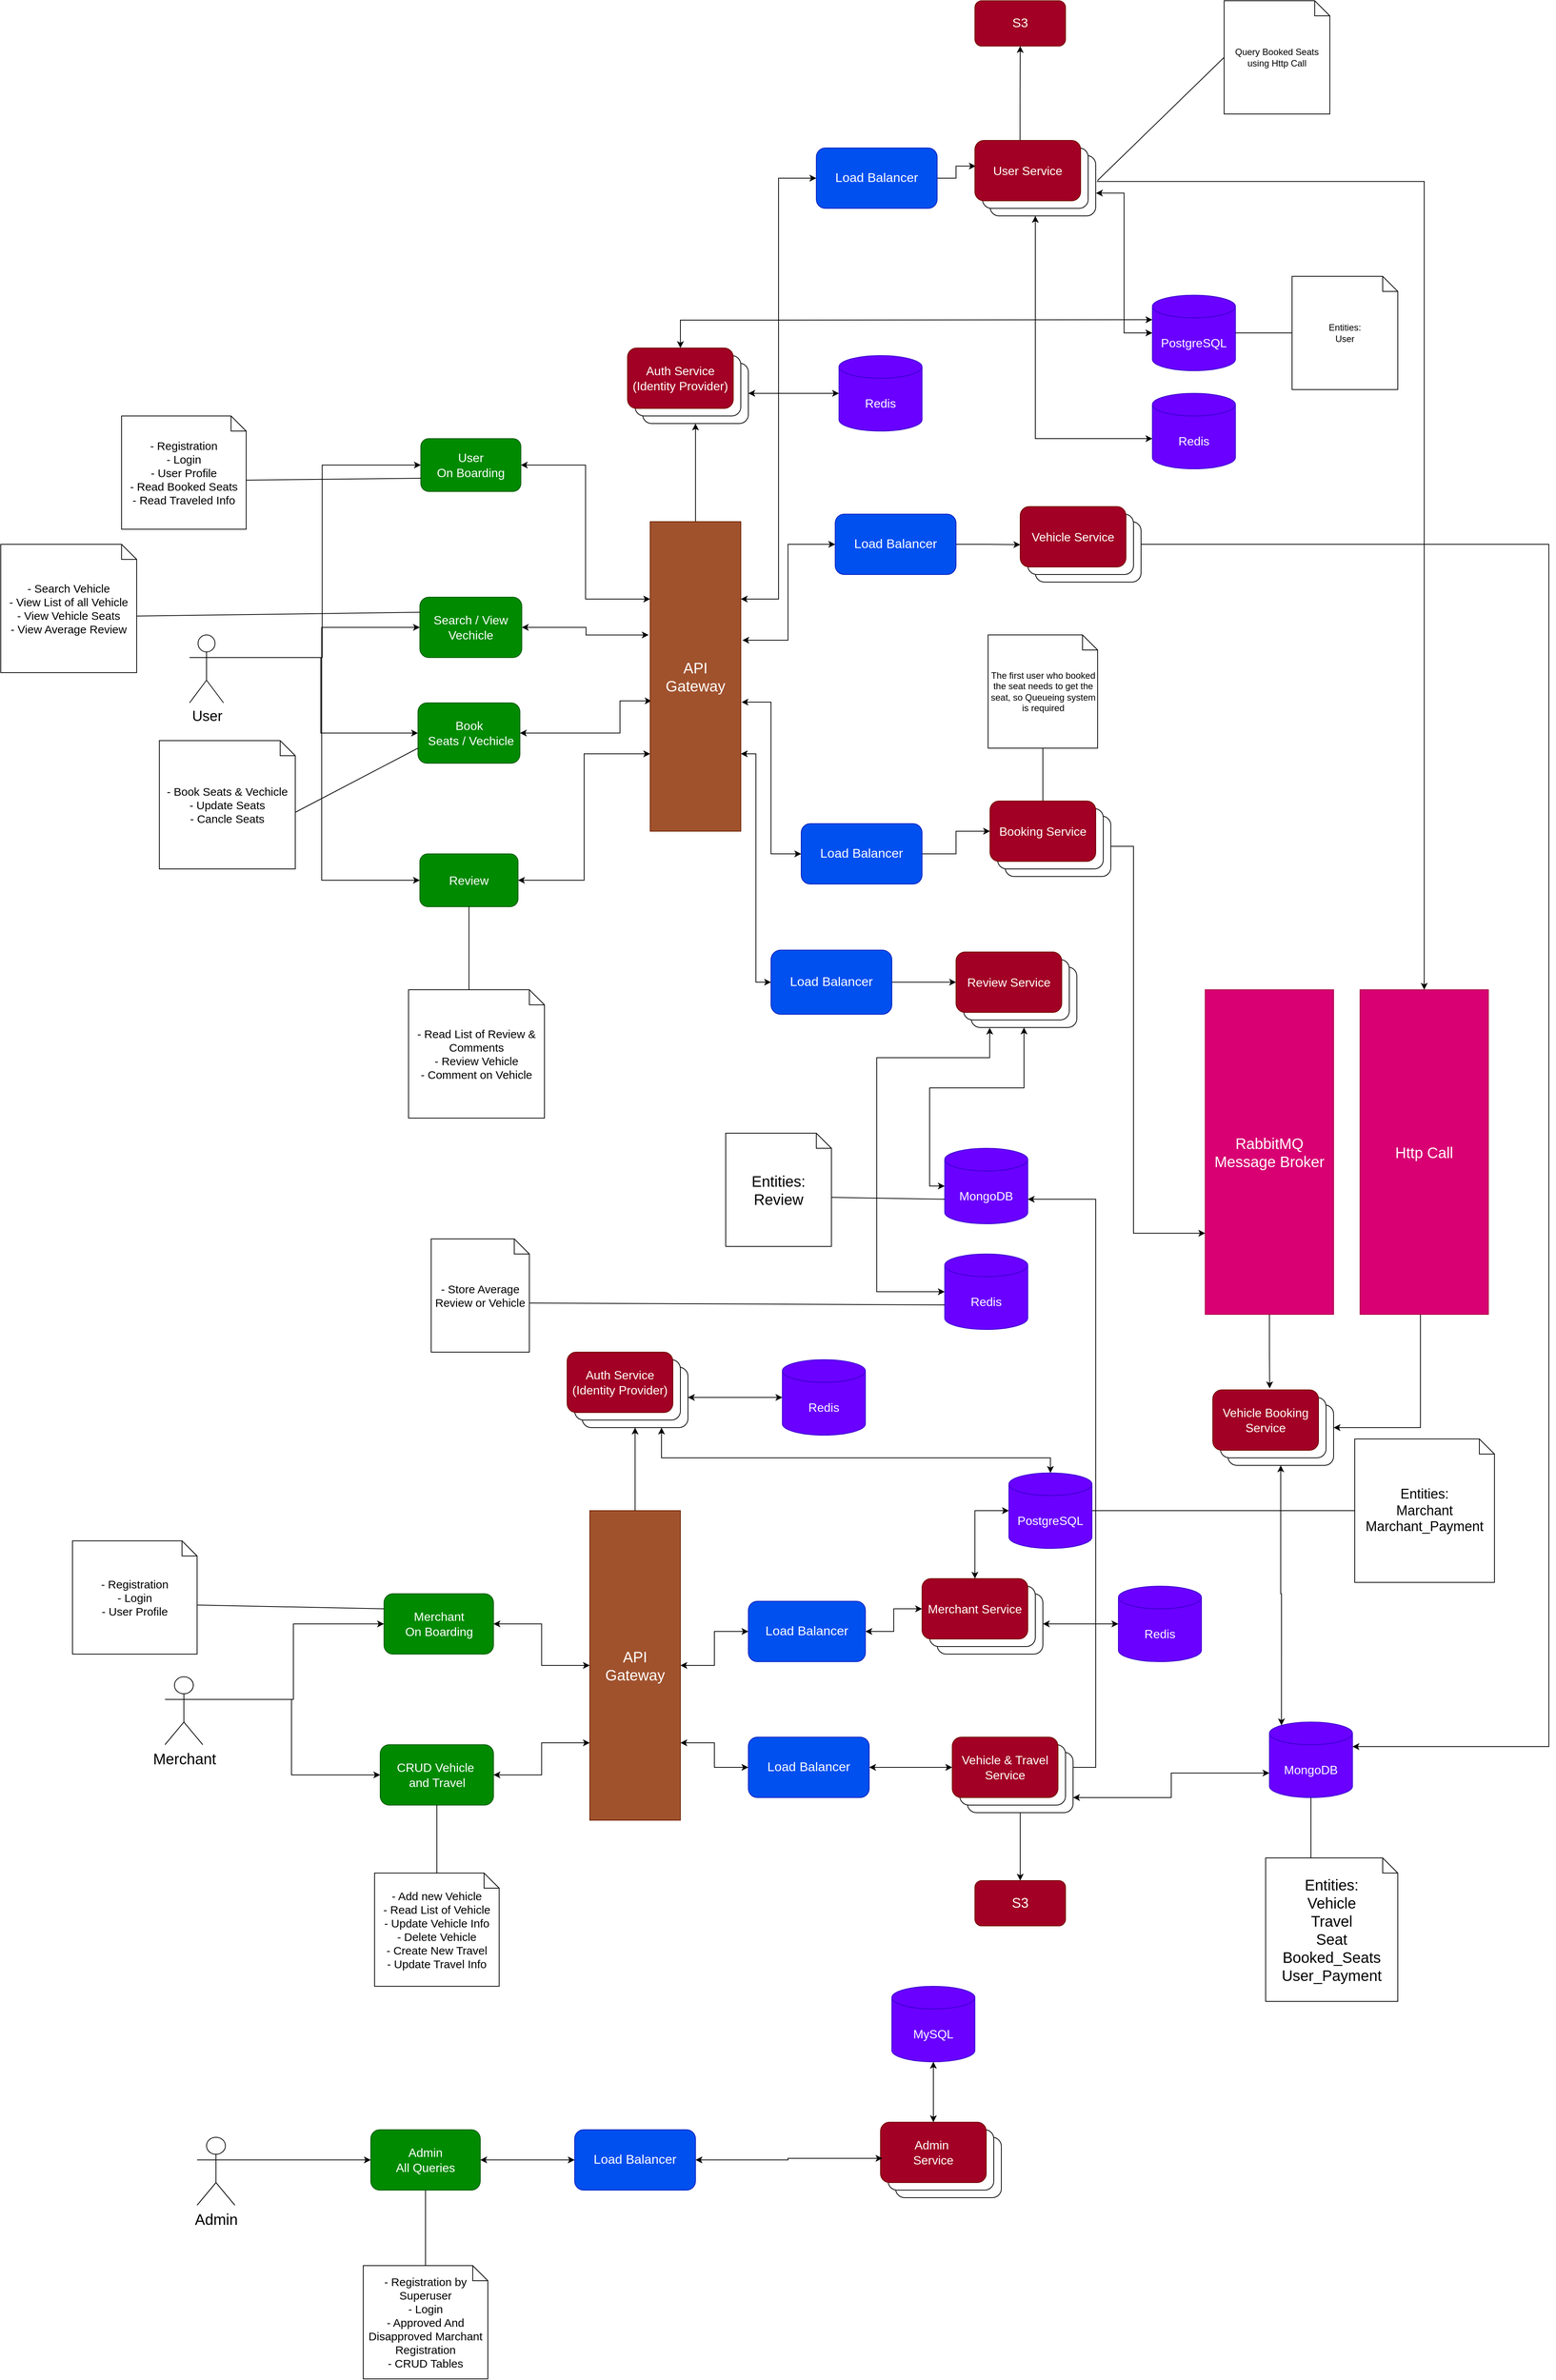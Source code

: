 <mxfile version="21.6.5" type="device" pages="4">
  <diagram name="System Design" id="v8atC4LrwgWgsppYc6KF">
    <mxGraphModel dx="3686" dy="2740" grid="1" gridSize="10" guides="1" tooltips="1" connect="1" arrows="1" fold="1" page="1" pageScale="1" pageWidth="850" pageHeight="1100" math="0" shadow="0">
      <root>
        <mxCell id="0" />
        <mxCell id="1" parent="0" />
        <mxCell id="RX8F57HBemChYUWMWMmz-62" style="edgeStyle=orthogonalEdgeStyle;rounded=0;orthogonalLoop=1;jettySize=auto;html=1;entryX=0;entryY=0.5;entryDx=0;entryDy=0;exitX=1;exitY=0.333;exitDx=0;exitDy=0;exitPerimeter=0;" parent="1" source="RX8F57HBemChYUWMWMmz-1" target="RX8F57HBemChYUWMWMmz-44" edge="1">
          <mxGeometry relative="1" as="geometry" />
        </mxCell>
        <mxCell id="RX8F57HBemChYUWMWMmz-63" style="edgeStyle=orthogonalEdgeStyle;rounded=0;orthogonalLoop=1;jettySize=auto;html=1;exitX=1;exitY=0.333;exitDx=0;exitDy=0;exitPerimeter=0;" parent="1" source="RX8F57HBemChYUWMWMmz-1" target="RX8F57HBemChYUWMWMmz-45" edge="1">
          <mxGeometry relative="1" as="geometry" />
        </mxCell>
        <mxCell id="RX8F57HBemChYUWMWMmz-64" style="edgeStyle=orthogonalEdgeStyle;rounded=0;orthogonalLoop=1;jettySize=auto;html=1;exitX=1;exitY=0.333;exitDx=0;exitDy=0;exitPerimeter=0;entryX=0;entryY=0.5;entryDx=0;entryDy=0;" parent="1" source="RX8F57HBemChYUWMWMmz-1" target="RX8F57HBemChYUWMWMmz-49" edge="1">
          <mxGeometry relative="1" as="geometry" />
        </mxCell>
        <mxCell id="RX8F57HBemChYUWMWMmz-65" style="edgeStyle=orthogonalEdgeStyle;rounded=0;orthogonalLoop=1;jettySize=auto;html=1;exitX=1;exitY=0.333;exitDx=0;exitDy=0;exitPerimeter=0;entryX=0;entryY=0.5;entryDx=0;entryDy=0;" parent="1" source="RX8F57HBemChYUWMWMmz-1" target="RX8F57HBemChYUWMWMmz-52" edge="1">
          <mxGeometry relative="1" as="geometry" />
        </mxCell>
        <mxCell id="RX8F57HBemChYUWMWMmz-1" value="&lt;font style=&quot;font-size: 19px;&quot;&gt;User&lt;/font&gt;" style="shape=umlActor;verticalLabelPosition=bottom;verticalAlign=top;html=1;outlineConnect=0;" parent="1" vertex="1">
          <mxGeometry x="-360" y="590" width="45" height="90" as="geometry" />
        </mxCell>
        <mxCell id="RX8F57HBemChYUWMWMmz-70" style="edgeStyle=orthogonalEdgeStyle;rounded=0;orthogonalLoop=1;jettySize=auto;html=1;entryX=0.008;entryY=0.425;entryDx=0;entryDy=0;entryPerimeter=0;" parent="1" source="RX8F57HBemChYUWMWMmz-5" target="LrZ-hZNVlbb4jf8xRmX5-6" edge="1">
          <mxGeometry relative="1" as="geometry">
            <mxPoint x="681.68" y="-37.02" as="targetPoint" />
          </mxGeometry>
        </mxCell>
        <mxCell id="RX8F57HBemChYUWMWMmz-5" value="&lt;font style=&quot;font-size: 17px;&quot;&gt;Load Balancer&lt;/font&gt;" style="rounded=1;whiteSpace=wrap;html=1;fillColor=#0050ef;fontColor=#ffffff;strokeColor=#001DBC;" parent="1" vertex="1">
          <mxGeometry x="470" y="-55" width="160" height="80" as="geometry" />
        </mxCell>
        <mxCell id="RX8F57HBemChYUWMWMmz-91" style="edgeStyle=orthogonalEdgeStyle;rounded=0;orthogonalLoop=1;jettySize=auto;html=1;exitX=1;exitY=0.333;exitDx=0;exitDy=0;exitPerimeter=0;entryX=0;entryY=0.5;entryDx=0;entryDy=0;" parent="1" source="RX8F57HBemChYUWMWMmz-14" target="RX8F57HBemChYUWMWMmz-85" edge="1">
          <mxGeometry relative="1" as="geometry" />
        </mxCell>
        <mxCell id="RX8F57HBemChYUWMWMmz-93" style="edgeStyle=orthogonalEdgeStyle;rounded=0;orthogonalLoop=1;jettySize=auto;html=1;exitX=1;exitY=0.333;exitDx=0;exitDy=0;exitPerimeter=0;entryX=0;entryY=0.5;entryDx=0;entryDy=0;" parent="1" source="RX8F57HBemChYUWMWMmz-14" target="RX8F57HBemChYUWMWMmz-92" edge="1">
          <mxGeometry relative="1" as="geometry" />
        </mxCell>
        <mxCell id="RX8F57HBemChYUWMWMmz-14" value="&lt;font style=&quot;font-size: 20px;&quot;&gt;Merchant&lt;/font&gt;" style="shape=umlActor;verticalLabelPosition=bottom;verticalAlign=top;html=1;outlineConnect=0;" parent="1" vertex="1">
          <mxGeometry x="-392.5" y="1970" width="50" height="90" as="geometry" />
        </mxCell>
        <mxCell id="RX8F57HBemChYUWMWMmz-66" style="edgeStyle=orthogonalEdgeStyle;rounded=0;orthogonalLoop=1;jettySize=auto;html=1;entryX=0;entryY=0.25;entryDx=0;entryDy=0;startArrow=classic;startFill=1;" parent="1" source="RX8F57HBemChYUWMWMmz-44" target="RX8F57HBemChYUWMWMmz-100" edge="1">
          <mxGeometry relative="1" as="geometry" />
        </mxCell>
        <mxCell id="RX8F57HBemChYUWMWMmz-44" value="&lt;font style=&quot;font-size: 16px;&quot;&gt;User&lt;br&gt;On Boarding&lt;/font&gt;" style="rounded=1;whiteSpace=wrap;html=1;fillColor=#008a00;fontColor=#ffffff;strokeColor=#005700;" parent="1" vertex="1">
          <mxGeometry x="-53.75" y="330" width="132.5" height="70" as="geometry" />
        </mxCell>
        <mxCell id="RX8F57HBemChYUWMWMmz-67" style="edgeStyle=orthogonalEdgeStyle;rounded=0;orthogonalLoop=1;jettySize=auto;html=1;entryX=-0.017;entryY=0.366;entryDx=0;entryDy=0;entryPerimeter=0;startArrow=classic;startFill=1;" parent="1" source="RX8F57HBemChYUWMWMmz-45" target="RX8F57HBemChYUWMWMmz-100" edge="1">
          <mxGeometry relative="1" as="geometry" />
        </mxCell>
        <mxCell id="RX8F57HBemChYUWMWMmz-45" value="&lt;font style=&quot;font-size: 16px;&quot;&gt;Search / View Vechicle&lt;/font&gt;" style="rounded=1;whiteSpace=wrap;html=1;fillColor=#008a00;fontColor=#ffffff;strokeColor=#005700;" parent="1" vertex="1">
          <mxGeometry x="-55" y="540" width="135" height="80" as="geometry" />
        </mxCell>
        <mxCell id="RX8F57HBemChYUWMWMmz-74" style="edgeStyle=orthogonalEdgeStyle;rounded=0;orthogonalLoop=1;jettySize=auto;html=1;entryX=0;entryY=0.5;entryDx=0;entryDy=0;entryPerimeter=0;exitX=1.002;exitY=0.622;exitDx=0;exitDy=0;exitPerimeter=0;startArrow=classic;startFill=1;" parent="1" source="LrZ-hZNVlbb4jf8xRmX5-4" target="RX8F57HBemChYUWMWMmz-47" edge="1">
          <mxGeometry relative="1" as="geometry">
            <mxPoint x="900" as="sourcePoint" />
          </mxGeometry>
        </mxCell>
        <mxCell id="RX8F57HBemChYUWMWMmz-75" style="edgeStyle=orthogonalEdgeStyle;rounded=0;orthogonalLoop=1;jettySize=auto;html=1;startArrow=classic;startFill=1;" parent="1" source="LrZ-hZNVlbb4jf8xRmX5-4" target="RX8F57HBemChYUWMWMmz-48" edge="1">
          <mxGeometry relative="1" as="geometry">
            <Array as="points">
              <mxPoint x="760" y="330" />
            </Array>
            <mxPoint x="760" y="40" as="sourcePoint" />
            <mxPoint x="910" y="330" as="targetPoint" />
          </mxGeometry>
        </mxCell>
        <mxCell id="RX8F57HBemChYUWMWMmz-47" value="&lt;span style=&quot;font-size: 16px;&quot;&gt;PostgreSQL&lt;/span&gt;" style="shape=cylinder3;whiteSpace=wrap;html=1;boundedLbl=1;backgroundOutline=1;size=15;fillColor=#6a00ff;fontColor=#ffffff;strokeColor=#3700CC;" parent="1" vertex="1">
          <mxGeometry x="915" y="140" width="110" height="100" as="geometry" />
        </mxCell>
        <mxCell id="RX8F57HBemChYUWMWMmz-48" value="&lt;font style=&quot;font-size: 16px;&quot;&gt;Redis&lt;/font&gt;" style="shape=cylinder3;whiteSpace=wrap;html=1;boundedLbl=1;backgroundOutline=1;size=15;fillColor=#6a00ff;fontColor=#ffffff;strokeColor=#3700CC;" parent="1" vertex="1">
          <mxGeometry x="915" y="270" width="110" height="100" as="geometry" />
        </mxCell>
        <mxCell id="RX8F57HBemChYUWMWMmz-68" value="" style="edgeStyle=orthogonalEdgeStyle;rounded=0;orthogonalLoop=1;jettySize=auto;html=1;entryX=0.015;entryY=0.579;entryDx=0;entryDy=0;entryPerimeter=0;startArrow=classic;startFill=1;" parent="1" source="RX8F57HBemChYUWMWMmz-49" target="RX8F57HBemChYUWMWMmz-100" edge="1">
          <mxGeometry relative="1" as="geometry">
            <Array as="points">
              <mxPoint x="210" y="720" />
              <mxPoint x="210" y="677" />
            </Array>
          </mxGeometry>
        </mxCell>
        <mxCell id="RX8F57HBemChYUWMWMmz-49" value="&lt;font style=&quot;font-size: 16px;&quot;&gt;Book&lt;br&gt;&amp;nbsp;Seats / Vechicle&lt;/font&gt;" style="rounded=1;whiteSpace=wrap;html=1;fillColor=#008a00;fontColor=#ffffff;strokeColor=#005700;" parent="1" vertex="1">
          <mxGeometry x="-57.5" y="680" width="135" height="80" as="geometry" />
        </mxCell>
        <mxCell id="RX8F57HBemChYUWMWMmz-71" style="edgeStyle=orthogonalEdgeStyle;rounded=0;orthogonalLoop=1;jettySize=auto;html=1;entryX=0.001;entryY=0.631;entryDx=0;entryDy=0;entryPerimeter=0;" parent="1" source="RX8F57HBemChYUWMWMmz-50" target="LrZ-hZNVlbb4jf8xRmX5-19" edge="1">
          <mxGeometry relative="1" as="geometry">
            <mxPoint x="710" y="470" as="targetPoint" />
          </mxGeometry>
        </mxCell>
        <mxCell id="RX8F57HBemChYUWMWMmz-50" value="&lt;font style=&quot;font-size: 17px;&quot;&gt;Load Balancer&lt;/font&gt;" style="rounded=1;whiteSpace=wrap;html=1;fillColor=#0050ef;fontColor=#ffffff;strokeColor=#001DBC;" parent="1" vertex="1">
          <mxGeometry x="495" y="430" width="160" height="80" as="geometry" />
        </mxCell>
        <mxCell id="RX8F57HBemChYUWMWMmz-72" style="edgeStyle=orthogonalEdgeStyle;rounded=0;orthogonalLoop=1;jettySize=auto;html=1;entryX=0;entryY=0.5;entryDx=0;entryDy=0;" parent="1" source="RX8F57HBemChYUWMWMmz-51" target="LrZ-hZNVlbb4jf8xRmX5-28" edge="1">
          <mxGeometry relative="1" as="geometry">
            <mxPoint x="655" y="839.957" as="targetPoint" />
          </mxGeometry>
        </mxCell>
        <mxCell id="RX8F57HBemChYUWMWMmz-51" value="&lt;font style=&quot;font-size: 17px;&quot;&gt;Load Balancer&lt;/font&gt;" style="rounded=1;whiteSpace=wrap;html=1;fillColor=#0050ef;fontColor=#ffffff;strokeColor=#001DBC;" parent="1" vertex="1">
          <mxGeometry x="450" y="840" width="160" height="80" as="geometry" />
        </mxCell>
        <mxCell id="RX8F57HBemChYUWMWMmz-69" style="edgeStyle=orthogonalEdgeStyle;rounded=0;orthogonalLoop=1;jettySize=auto;html=1;entryX=0;entryY=0.75;entryDx=0;entryDy=0;startArrow=classic;startFill=1;" parent="1" source="RX8F57HBemChYUWMWMmz-52" target="RX8F57HBemChYUWMWMmz-100" edge="1">
          <mxGeometry relative="1" as="geometry" />
        </mxCell>
        <mxCell id="RX8F57HBemChYUWMWMmz-52" value="&lt;font style=&quot;font-size: 16px;&quot;&gt;Review&lt;/font&gt;" style="rounded=1;whiteSpace=wrap;html=1;fillColor=#008a00;fontColor=#ffffff;strokeColor=#005700;" parent="1" vertex="1">
          <mxGeometry x="-55" y="880" width="130" height="70" as="geometry" />
        </mxCell>
        <mxCell id="RX8F57HBemChYUWMWMmz-73" style="edgeStyle=orthogonalEdgeStyle;rounded=0;orthogonalLoop=1;jettySize=auto;html=1;" parent="1" source="RX8F57HBemChYUWMWMmz-53" target="LrZ-hZNVlbb4jf8xRmX5-24" edge="1">
          <mxGeometry relative="1" as="geometry">
            <mxPoint x="620" y="1050" as="targetPoint" />
          </mxGeometry>
        </mxCell>
        <mxCell id="RX8F57HBemChYUWMWMmz-53" value="&lt;font style=&quot;font-size: 17px;&quot;&gt;Load Balancer&lt;/font&gt;" style="rounded=1;whiteSpace=wrap;html=1;fillColor=#0050ef;fontColor=#ffffff;strokeColor=#001DBC;" parent="1" vertex="1">
          <mxGeometry x="410" y="1007.5" width="160" height="85" as="geometry" />
        </mxCell>
        <mxCell id="RX8F57HBemChYUWMWMmz-79" style="edgeStyle=orthogonalEdgeStyle;rounded=0;orthogonalLoop=1;jettySize=auto;html=1;entryX=0;entryY=0.5;entryDx=0;entryDy=0;entryPerimeter=0;startArrow=classic;startFill=1;" parent="1" source="LrZ-hZNVlbb4jf8xRmX5-22" target="RX8F57HBemChYUWMWMmz-58" edge="1">
          <mxGeometry relative="1" as="geometry">
            <mxPoint x="699.947" y="1105" as="sourcePoint" />
          </mxGeometry>
        </mxCell>
        <mxCell id="RX8F57HBemChYUWMWMmz-80" style="edgeStyle=orthogonalEdgeStyle;rounded=0;orthogonalLoop=1;jettySize=auto;html=1;entryX=0;entryY=0.5;entryDx=0;entryDy=0;entryPerimeter=0;exitX=0.176;exitY=1.004;exitDx=0;exitDy=0;startArrow=classic;startFill=1;exitPerimeter=0;" parent="1" source="LrZ-hZNVlbb4jf8xRmX5-22" target="RX8F57HBemChYUWMWMmz-61" edge="1">
          <mxGeometry relative="1" as="geometry">
            <mxPoint x="610" y="1050" as="sourcePoint" />
            <Array as="points">
              <mxPoint x="700" y="1150" />
              <mxPoint x="550" y="1150" />
              <mxPoint x="550" y="1460" />
            </Array>
          </mxGeometry>
        </mxCell>
        <mxCell id="RX8F57HBemChYUWMWMmz-57" value="&lt;span style=&quot;font-size: 16px;&quot;&gt;MongoDB&lt;/span&gt;" style="shape=cylinder3;whiteSpace=wrap;html=1;boundedLbl=1;backgroundOutline=1;size=15;fillColor=#6a00ff;fontColor=#ffffff;strokeColor=#3700CC;" parent="1" vertex="1">
          <mxGeometry x="1070" y="2030" width="110" height="100" as="geometry" />
        </mxCell>
        <mxCell id="RX8F57HBemChYUWMWMmz-58" value="&lt;font style=&quot;font-size: 16px;&quot;&gt;MongoDB&lt;/font&gt;" style="shape=cylinder3;whiteSpace=wrap;html=1;boundedLbl=1;backgroundOutline=1;size=15;fillColor=#6a00ff;fontColor=#ffffff;strokeColor=#3700CC;" parent="1" vertex="1">
          <mxGeometry x="640" y="1270" width="110" height="100" as="geometry" />
        </mxCell>
        <mxCell id="RX8F57HBemChYUWMWMmz-61" value="&lt;font style=&quot;font-size: 16px;&quot;&gt;Redis&lt;/font&gt;" style="shape=cylinder3;whiteSpace=wrap;html=1;boundedLbl=1;backgroundOutline=1;size=15;fillColor=#6a00ff;fontColor=#ffffff;strokeColor=#3700CC;" parent="1" vertex="1">
          <mxGeometry x="640" y="1410" width="110" height="100" as="geometry" />
        </mxCell>
        <mxCell id="RX8F57HBemChYUWMWMmz-82" style="edgeStyle=orthogonalEdgeStyle;rounded=0;orthogonalLoop=1;jettySize=auto;html=1;entryX=0;entryY=0.5;entryDx=0;entryDy=0;startArrow=classic;startFill=1;" parent="1" source="RX8F57HBemChYUWMWMmz-83" target="LrZ-hZNVlbb4jf8xRmX5-36" edge="1">
          <mxGeometry relative="1" as="geometry">
            <mxPoint x="605" y="1880" as="targetPoint" />
          </mxGeometry>
        </mxCell>
        <mxCell id="RX8F57HBemChYUWMWMmz-83" value="&lt;font style=&quot;font-size: 17px;&quot;&gt;Load Balancer&lt;/font&gt;" style="rounded=1;whiteSpace=wrap;html=1;fillColor=#0050ef;fontColor=#ffffff;strokeColor=#001DBC;" parent="1" vertex="1">
          <mxGeometry x="380" y="1870" width="155" height="80" as="geometry" />
        </mxCell>
        <mxCell id="RX8F57HBemChYUWMWMmz-84" style="edgeStyle=orthogonalEdgeStyle;rounded=0;orthogonalLoop=1;jettySize=auto;html=1;entryX=0;entryY=0.5;entryDx=0;entryDy=0;startArrow=classic;startFill=1;" parent="1" source="RX8F57HBemChYUWMWMmz-85" target="RX8F57HBemChYUWMWMmz-127" edge="1">
          <mxGeometry relative="1" as="geometry" />
        </mxCell>
        <mxCell id="RX8F57HBemChYUWMWMmz-85" value="&lt;font style=&quot;font-size: 16px;&quot;&gt;Merchant&lt;br&gt;On Boarding&lt;/font&gt;" style="rounded=1;whiteSpace=wrap;html=1;fillColor=#008a00;fontColor=#ffffff;strokeColor=#005700;" parent="1" vertex="1">
          <mxGeometry x="-102.5" y="1860" width="145" height="80" as="geometry" />
        </mxCell>
        <mxCell id="RX8F57HBemChYUWMWMmz-86" style="edgeStyle=orthogonalEdgeStyle;rounded=0;orthogonalLoop=1;jettySize=auto;html=1;entryX=0;entryY=0.5;entryDx=0;entryDy=0;entryPerimeter=0;exitX=0.5;exitY=0;exitDx=0;exitDy=0;startArrow=classic;startFill=1;" parent="1" source="LrZ-hZNVlbb4jf8xRmX5-36" target="RX8F57HBemChYUWMWMmz-89" edge="1">
          <mxGeometry relative="1" as="geometry">
            <mxPoint x="685" y="1870" as="sourcePoint" />
            <Array as="points">
              <mxPoint x="680" y="1750" />
            </Array>
          </mxGeometry>
        </mxCell>
        <mxCell id="RX8F57HBemChYUWMWMmz-87" style="edgeStyle=orthogonalEdgeStyle;rounded=0;orthogonalLoop=1;jettySize=auto;html=1;exitX=1;exitY=0.5;exitDx=0;exitDy=0;startArrow=classic;startFill=1;" parent="1" source="LrZ-hZNVlbb4jf8xRmX5-34" target="RX8F57HBemChYUWMWMmz-90" edge="1">
          <mxGeometry relative="1" as="geometry">
            <mxPoint x="745" y="1900" as="sourcePoint" />
          </mxGeometry>
        </mxCell>
        <mxCell id="rSpVuIjsDiXrTpQgR1WT-7" style="edgeStyle=orthogonalEdgeStyle;rounded=0;orthogonalLoop=1;jettySize=auto;html=1;entryX=0.75;entryY=1;entryDx=0;entryDy=0;exitX=0.5;exitY=0;exitDx=0;exitDy=0;exitPerimeter=0;startArrow=classic;startFill=1;" parent="1" source="RX8F57HBemChYUWMWMmz-89" target="LrZ-hZNVlbb4jf8xRmX5-9" edge="1">
          <mxGeometry relative="1" as="geometry">
            <Array as="points">
              <mxPoint x="780" y="1680" />
              <mxPoint x="265" y="1680" />
            </Array>
          </mxGeometry>
        </mxCell>
        <mxCell id="RX8F57HBemChYUWMWMmz-89" value="&lt;span style=&quot;font-size: 16px;&quot;&gt;PostgreSQL&lt;/span&gt;" style="shape=cylinder3;whiteSpace=wrap;html=1;boundedLbl=1;backgroundOutline=1;size=15;fillColor=#6a00ff;fontColor=#ffffff;strokeColor=#3700CC;" parent="1" vertex="1">
          <mxGeometry x="725" y="1700" width="110" height="100" as="geometry" />
        </mxCell>
        <mxCell id="RX8F57HBemChYUWMWMmz-90" value="&lt;font style=&quot;font-size: 16px;&quot;&gt;Redis&lt;/font&gt;" style="shape=cylinder3;whiteSpace=wrap;html=1;boundedLbl=1;backgroundOutline=1;size=15;fillColor=#6a00ff;fontColor=#ffffff;strokeColor=#3700CC;" parent="1" vertex="1">
          <mxGeometry x="870" y="1850" width="110" height="100" as="geometry" />
        </mxCell>
        <mxCell id="RX8F57HBemChYUWMWMmz-95" style="edgeStyle=orthogonalEdgeStyle;rounded=0;orthogonalLoop=1;jettySize=auto;html=1;entryX=0;entryY=0.75;entryDx=0;entryDy=0;startArrow=classic;startFill=1;" parent="1" source="RX8F57HBemChYUWMWMmz-92" target="RX8F57HBemChYUWMWMmz-127" edge="1">
          <mxGeometry relative="1" as="geometry" />
        </mxCell>
        <mxCell id="RX8F57HBemChYUWMWMmz-92" value="&lt;font style=&quot;font-size: 16px;&quot;&gt;CRUD Vehicle&amp;nbsp;&lt;br&gt;and Travel&lt;/font&gt;" style="rounded=1;whiteSpace=wrap;html=1;fillColor=#008a00;fontColor=#ffffff;strokeColor=#005700;" parent="1" vertex="1">
          <mxGeometry x="-107.5" y="2060" width="150" height="80" as="geometry" />
        </mxCell>
        <mxCell id="RX8F57HBemChYUWMWMmz-97" style="edgeStyle=orthogonalEdgeStyle;rounded=0;orthogonalLoop=1;jettySize=auto;html=1;startArrow=classic;startFill=1;" parent="1" source="RX8F57HBemChYUWMWMmz-94" target="LrZ-hZNVlbb4jf8xRmX5-32" edge="1">
          <mxGeometry relative="1" as="geometry">
            <mxPoint x="605" y="2080.0" as="targetPoint" />
          </mxGeometry>
        </mxCell>
        <mxCell id="RX8F57HBemChYUWMWMmz-94" value="&lt;font style=&quot;font-size: 17px;&quot;&gt;Load Balancer&lt;/font&gt;" style="rounded=1;whiteSpace=wrap;html=1;fillColor=#0050ef;fontColor=#ffffff;strokeColor=#001DBC;" parent="1" vertex="1">
          <mxGeometry x="380" y="2050" width="160" height="80" as="geometry" />
        </mxCell>
        <mxCell id="RX8F57HBemChYUWMWMmz-98" style="edgeStyle=orthogonalEdgeStyle;rounded=0;orthogonalLoop=1;jettySize=auto;html=1;entryX=0;entryY=0;entryDx=0;entryDy=67.5;entryPerimeter=0;exitX=1;exitY=0.75;exitDx=0;exitDy=0;startArrow=classic;startFill=1;" parent="1" source="LrZ-hZNVlbb4jf8xRmX5-30" target="RX8F57HBemChYUWMWMmz-57" edge="1">
          <mxGeometry relative="1" as="geometry">
            <mxPoint x="745" y="2100.0" as="sourcePoint" />
            <mxPoint x="1250" y="2100" as="targetPoint" />
          </mxGeometry>
        </mxCell>
        <mxCell id="RX8F57HBemChYUWMWMmz-105" style="edgeStyle=orthogonalEdgeStyle;rounded=0;orthogonalLoop=1;jettySize=auto;html=1;entryX=0;entryY=0.5;entryDx=0;entryDy=0;exitX=1;exitY=0.25;exitDx=0;exitDy=0;startArrow=classic;startFill=1;" parent="1" source="RX8F57HBemChYUWMWMmz-100" target="RX8F57HBemChYUWMWMmz-5" edge="1">
          <mxGeometry relative="1" as="geometry" />
        </mxCell>
        <mxCell id="RX8F57HBemChYUWMWMmz-106" style="edgeStyle=orthogonalEdgeStyle;rounded=0;orthogonalLoop=1;jettySize=auto;html=1;exitX=1.017;exitY=0.383;exitDx=0;exitDy=0;exitPerimeter=0;startArrow=classic;startFill=1;" parent="1" source="RX8F57HBemChYUWMWMmz-100" target="RX8F57HBemChYUWMWMmz-50" edge="1">
          <mxGeometry relative="1" as="geometry" />
        </mxCell>
        <mxCell id="RX8F57HBemChYUWMWMmz-107" style="edgeStyle=orthogonalEdgeStyle;rounded=0;orthogonalLoop=1;jettySize=auto;html=1;entryX=0;entryY=0.5;entryDx=0;entryDy=0;exitX=1.008;exitY=0.583;exitDx=0;exitDy=0;exitPerimeter=0;startArrow=classic;startFill=1;" parent="1" source="RX8F57HBemChYUWMWMmz-100" target="RX8F57HBemChYUWMWMmz-51" edge="1">
          <mxGeometry relative="1" as="geometry" />
        </mxCell>
        <mxCell id="RX8F57HBemChYUWMWMmz-108" style="edgeStyle=orthogonalEdgeStyle;rounded=0;orthogonalLoop=1;jettySize=auto;html=1;entryX=0;entryY=0.5;entryDx=0;entryDy=0;exitX=1;exitY=0.75;exitDx=0;exitDy=0;startArrow=classic;startFill=1;" parent="1" source="RX8F57HBemChYUWMWMmz-100" target="RX8F57HBemChYUWMWMmz-53" edge="1">
          <mxGeometry relative="1" as="geometry" />
        </mxCell>
        <mxCell id="RX8F57HBemChYUWMWMmz-159" style="edgeStyle=orthogonalEdgeStyle;rounded=0;orthogonalLoop=1;jettySize=auto;html=1;entryX=0.5;entryY=1;entryDx=0;entryDy=0;" parent="1" source="RX8F57HBemChYUWMWMmz-100" target="QdIZASafJK4MTb11WDKP-3" edge="1">
          <mxGeometry relative="1" as="geometry">
            <mxPoint x="350" y="-80" as="targetPoint" />
          </mxGeometry>
        </mxCell>
        <mxCell id="RX8F57HBemChYUWMWMmz-100" value="&lt;font style=&quot;font-size: 20px;&quot;&gt;API&lt;br&gt;Gateway&lt;/font&gt;" style="rounded=0;whiteSpace=wrap;html=1;fillColor=#a0522d;fontColor=#ffffff;strokeColor=#6D1F00;" parent="1" vertex="1">
          <mxGeometry x="250" y="440" width="120" height="410" as="geometry" />
        </mxCell>
        <mxCell id="RX8F57HBemChYUWMWMmz-128" style="edgeStyle=orthogonalEdgeStyle;rounded=0;orthogonalLoop=1;jettySize=auto;html=1;entryX=0;entryY=0.5;entryDx=0;entryDy=0;exitX=1;exitY=0.5;exitDx=0;exitDy=0;startArrow=classic;startFill=1;" parent="1" source="RX8F57HBemChYUWMWMmz-127" target="RX8F57HBemChYUWMWMmz-83" edge="1">
          <mxGeometry relative="1" as="geometry" />
        </mxCell>
        <mxCell id="RX8F57HBemChYUWMWMmz-129" style="edgeStyle=orthogonalEdgeStyle;rounded=0;orthogonalLoop=1;jettySize=auto;html=1;entryX=0;entryY=0.5;entryDx=0;entryDy=0;exitX=1;exitY=0.75;exitDx=0;exitDy=0;startArrow=classic;startFill=1;" parent="1" source="RX8F57HBemChYUWMWMmz-127" target="RX8F57HBemChYUWMWMmz-94" edge="1">
          <mxGeometry relative="1" as="geometry" />
        </mxCell>
        <mxCell id="RX8F57HBemChYUWMWMmz-127" value="&lt;font style=&quot;font-size: 20px;&quot;&gt;API&lt;br&gt;Gateway&lt;/font&gt;" style="rounded=0;whiteSpace=wrap;html=1;fillColor=#a0522d;fontColor=#ffffff;strokeColor=#6D1F00;" parent="1" vertex="1">
          <mxGeometry x="170" y="1750" width="120" height="410" as="geometry" />
        </mxCell>
        <mxCell id="hfU_0tLAqV7FYGsZOR5n-8" style="edgeStyle=orthogonalEdgeStyle;rounded=0;orthogonalLoop=1;jettySize=auto;html=1;exitX=0.5;exitY=1;exitDx=0;exitDy=0;entryX=0.538;entryY=-0.025;entryDx=0;entryDy=0;entryPerimeter=0;" parent="1" source="RX8F57HBemChYUWMWMmz-164" target="LrZ-hZNVlbb4jf8xRmX5-15" edge="1">
          <mxGeometry relative="1" as="geometry">
            <mxPoint x="1080" y="1580" as="targetPoint" />
          </mxGeometry>
        </mxCell>
        <mxCell id="RX8F57HBemChYUWMWMmz-164" value="&lt;font style=&quot;font-size: 20px;&quot;&gt;RabbitMQ&lt;br&gt;Message Broker&lt;/font&gt;" style="rounded=0;whiteSpace=wrap;html=1;fillColor=#d80073;fontColor=#ffffff;strokeColor=#A50040;" parent="1" vertex="1">
          <mxGeometry x="985" y="1060" width="170" height="430" as="geometry" />
        </mxCell>
        <mxCell id="RX8F57HBemChYUWMWMmz-166" style="edgeStyle=orthogonalEdgeStyle;rounded=0;orthogonalLoop=1;jettySize=auto;html=1;entryX=1;entryY=0;entryDx=0;entryDy=32.5;entryPerimeter=0;" parent="1" source="LrZ-hZNVlbb4jf8xRmX5-17" target="RX8F57HBemChYUWMWMmz-57" edge="1">
          <mxGeometry relative="1" as="geometry">
            <Array as="points">
              <mxPoint x="1440" y="470" />
              <mxPoint x="1440" y="2062" />
            </Array>
            <mxPoint x="906" y="474" as="sourcePoint" />
            <mxPoint x="1330" y="937.5" as="targetPoint" />
          </mxGeometry>
        </mxCell>
        <mxCell id="RX8F57HBemChYUWMWMmz-167" style="edgeStyle=orthogonalEdgeStyle;rounded=0;orthogonalLoop=1;jettySize=auto;html=1;entryX=0;entryY=0.75;entryDx=0;entryDy=0;exitX=1;exitY=0.5;exitDx=0;exitDy=0;" parent="1" source="LrZ-hZNVlbb4jf8xRmX5-26" target="RX8F57HBemChYUWMWMmz-164" edge="1">
          <mxGeometry relative="1" as="geometry">
            <Array as="points">
              <mxPoint x="890" y="870" />
              <mxPoint x="890" y="1383" />
            </Array>
            <mxPoint x="775" y="839.957" as="sourcePoint" />
          </mxGeometry>
        </mxCell>
        <mxCell id="QdIZASafJK4MTb11WDKP-6" value="" style="group" parent="1" vertex="1" connectable="0">
          <mxGeometry x="220" y="210" width="160" height="100" as="geometry" />
        </mxCell>
        <mxCell id="QdIZASafJK4MTb11WDKP-3" value="" style="rounded=1;whiteSpace=wrap;html=1;" parent="QdIZASafJK4MTb11WDKP-6" vertex="1">
          <mxGeometry x="20" y="20" width="140" height="80" as="geometry" />
        </mxCell>
        <mxCell id="QdIZASafJK4MTb11WDKP-4" value="" style="rounded=1;whiteSpace=wrap;html=1;" parent="QdIZASafJK4MTb11WDKP-6" vertex="1">
          <mxGeometry x="10" y="10" width="140" height="80" as="geometry" />
        </mxCell>
        <mxCell id="QdIZASafJK4MTb11WDKP-5" value="&lt;font style=&quot;font-size: 16px;&quot;&gt;Auth Service&lt;br&gt;(Identity Provider)&lt;/font&gt;" style="rounded=1;whiteSpace=wrap;html=1;fillColor=#a20025;fontColor=#ffffff;strokeColor=#6F0000;" parent="QdIZASafJK4MTb11WDKP-6" vertex="1">
          <mxGeometry width="140" height="80" as="geometry" />
        </mxCell>
        <mxCell id="1dkKS2jJxISX61Kdb9h_-1" style="edgeStyle=orthogonalEdgeStyle;rounded=0;orthogonalLoop=1;jettySize=auto;html=1;entryX=0.5;entryY=1;entryDx=0;entryDy=0;exitX=0.5;exitY=0;exitDx=0;exitDy=0;" parent="1" source="RX8F57HBemChYUWMWMmz-127" target="LrZ-hZNVlbb4jf8xRmX5-9" edge="1">
          <mxGeometry relative="1" as="geometry">
            <mxPoint x="270" y="1205" as="targetPoint" />
            <mxPoint x="230" y="1725" as="sourcePoint" />
          </mxGeometry>
        </mxCell>
        <mxCell id="jzFdHgiTdA5gMeS8cBqG-1" value="&lt;font style=&quot;font-size: 20px;&quot;&gt;Entities:&lt;br&gt;Vehicle&lt;br&gt;Travel&lt;br&gt;Seat&lt;br&gt;Booked_Seats&lt;br&gt;User_Payment&lt;/font&gt;" style="shape=note;size=20;whiteSpace=wrap;html=1;" parent="1" vertex="1">
          <mxGeometry x="1065" y="2210" width="175" height="190" as="geometry" />
        </mxCell>
        <mxCell id="hfU_0tLAqV7FYGsZOR5n-1" value="" style="endArrow=none;html=1;rounded=0;exitX=0.5;exitY=1;exitDx=0;exitDy=0;exitPerimeter=0;entryX=0;entryY=0;entryDx=60;entryDy=0;entryPerimeter=0;" parent="1" source="RX8F57HBemChYUWMWMmz-57" target="jzFdHgiTdA5gMeS8cBqG-1" edge="1">
          <mxGeometry width="50" height="50" relative="1" as="geometry">
            <mxPoint x="1400" y="2030" as="sourcePoint" />
            <mxPoint x="1450" y="1980" as="targetPoint" />
          </mxGeometry>
        </mxCell>
        <mxCell id="hfU_0tLAqV7FYGsZOR5n-10" style="edgeStyle=orthogonalEdgeStyle;rounded=0;orthogonalLoop=1;jettySize=auto;html=1;entryX=0.145;entryY=0;entryDx=0;entryDy=4.35;entryPerimeter=0;startArrow=classic;startFill=1;exitX=0.5;exitY=1;exitDx=0;exitDy=0;" parent="1" source="LrZ-hZNVlbb4jf8xRmX5-13" target="RX8F57HBemChYUWMWMmz-57" edge="1">
          <mxGeometry relative="1" as="geometry">
            <mxPoint x="1090" y="1670" as="sourcePoint" />
          </mxGeometry>
        </mxCell>
        <mxCell id="hfU_0tLAqV7FYGsZOR5n-11" style="edgeStyle=orthogonalEdgeStyle;rounded=0;orthogonalLoop=1;jettySize=auto;html=1;entryX=1;entryY=0;entryDx=0;entryDy=67.5;entryPerimeter=0;exitX=1;exitY=0.25;exitDx=0;exitDy=0;" parent="1" source="LrZ-hZNVlbb4jf8xRmX5-30" target="RX8F57HBemChYUWMWMmz-58" edge="1">
          <mxGeometry relative="1" as="geometry">
            <mxPoint x="725" y="2080.0" as="sourcePoint" />
            <Array as="points">
              <mxPoint x="840" y="2090" />
              <mxPoint x="840" y="1337" />
            </Array>
          </mxGeometry>
        </mxCell>
        <mxCell id="C9Y3cAKLUv5fkESmqFLM-1" value="&lt;font style=&quot;font-size: 17px;&quot;&gt;S3&lt;/font&gt;" style="rounded=1;whiteSpace=wrap;html=1;fillColor=#a20025;fontColor=#ffffff;strokeColor=#6F0000;" parent="1" vertex="1">
          <mxGeometry x="680" y="-250" width="120" height="60" as="geometry" />
        </mxCell>
        <mxCell id="C9Y3cAKLUv5fkESmqFLM-2" style="edgeStyle=orthogonalEdgeStyle;rounded=0;orthogonalLoop=1;jettySize=auto;html=1;entryX=0.5;entryY=1;entryDx=0;entryDy=0;exitX=0.427;exitY=0.005;exitDx=0;exitDy=0;exitPerimeter=0;" parent="1" source="LrZ-hZNVlbb4jf8xRmX5-6" target="C9Y3cAKLUv5fkESmqFLM-1" edge="1">
          <mxGeometry relative="1" as="geometry">
            <mxPoint x="740" y="-60" as="sourcePoint" />
          </mxGeometry>
        </mxCell>
        <mxCell id="C9Y3cAKLUv5fkESmqFLM-3" value="&lt;font style=&quot;font-size: 18px;&quot;&gt;S3&lt;/font&gt;" style="rounded=1;whiteSpace=wrap;html=1;fillColor=#a20025;fontColor=#ffffff;strokeColor=#6F0000;" parent="1" vertex="1">
          <mxGeometry x="680" y="2240" width="120" height="60" as="geometry" />
        </mxCell>
        <mxCell id="C9Y3cAKLUv5fkESmqFLM-4" style="edgeStyle=orthogonalEdgeStyle;rounded=0;orthogonalLoop=1;jettySize=auto;html=1;entryX=0.5;entryY=0;entryDx=0;entryDy=0;exitX=0.5;exitY=1;exitDx=0;exitDy=0;" parent="1" source="LrZ-hZNVlbb4jf8xRmX5-30" target="C9Y3cAKLUv5fkESmqFLM-3" edge="1">
          <mxGeometry relative="1" as="geometry">
            <mxPoint x="685" y="2130.0" as="sourcePoint" />
          </mxGeometry>
        </mxCell>
        <mxCell id="C9Y3cAKLUv5fkESmqFLM-5" value="The first user who booked the seat needs to get the seat, so Queueing system is required" style="shape=note;size=20;whiteSpace=wrap;html=1;" parent="1" vertex="1">
          <mxGeometry x="697.5" y="590" width="145" height="150" as="geometry" />
        </mxCell>
        <mxCell id="C9Y3cAKLUv5fkESmqFLM-6" value="" style="endArrow=none;html=1;rounded=0;exitX=0.5;exitY=0;exitDx=0;exitDy=0;entryX=0.5;entryY=1;entryDx=0;entryDy=0;entryPerimeter=0;" parent="1" source="LrZ-hZNVlbb4jf8xRmX5-28" target="C9Y3cAKLUv5fkESmqFLM-5" edge="1">
          <mxGeometry width="50" height="50" relative="1" as="geometry">
            <mxPoint x="715" y="810" as="sourcePoint" />
            <mxPoint x="410" y="565" as="targetPoint" />
          </mxGeometry>
        </mxCell>
        <mxCell id="XgCAag7Dbt--xVHzXKCn-1" value="&lt;font style=&quot;font-size: 18px;&quot;&gt;Entities:&lt;br&gt;Marchant&lt;br&gt;Marchant_Payment&lt;/font&gt;" style="shape=note;size=20;whiteSpace=wrap;html=1;" parent="1" vertex="1">
          <mxGeometry x="1183" y="1655" width="185" height="190" as="geometry" />
        </mxCell>
        <mxCell id="XgCAag7Dbt--xVHzXKCn-2" value="" style="endArrow=none;html=1;rounded=0;exitX=1;exitY=0.5;exitDx=0;exitDy=0;exitPerimeter=0;entryX=0;entryY=0.5;entryDx=0;entryDy=0;entryPerimeter=0;" parent="1" source="RX8F57HBemChYUWMWMmz-89" target="XgCAag7Dbt--xVHzXKCn-1" edge="1">
          <mxGeometry width="50" height="50" relative="1" as="geometry">
            <mxPoint x="485" y="1535" as="sourcePoint" />
            <mxPoint x="600" y="1600" as="targetPoint" />
          </mxGeometry>
        </mxCell>
        <mxCell id="v2VXqs0Op1jZcQXR5Cwh-1" value="&lt;font style=&quot;font-size: 20px;&quot;&gt;Entities:&lt;br&gt;Review&lt;/font&gt;" style="shape=note;size=20;whiteSpace=wrap;html=1;" parent="1" vertex="1">
          <mxGeometry x="350" y="1250" width="140" height="150" as="geometry" />
        </mxCell>
        <mxCell id="v2VXqs0Op1jZcQXR5Cwh-2" value="" style="endArrow=none;html=1;rounded=0;exitX=0;exitY=0;exitDx=0;exitDy=67.5;exitPerimeter=0;entryX=0;entryY=0;entryDx=140;entryDy=85;entryPerimeter=0;" parent="1" source="RX8F57HBemChYUWMWMmz-58" target="v2VXqs0Op1jZcQXR5Cwh-1" edge="1">
          <mxGeometry width="50" height="50" relative="1" as="geometry">
            <mxPoint x="595" y="1313" as="sourcePoint" />
            <mxPoint x="485" y="1270" as="targetPoint" />
          </mxGeometry>
        </mxCell>
        <mxCell id="kEuKli5HL7roXuk-Vb6w-1" value="Entities:&lt;br&gt;User" style="shape=note;size=20;whiteSpace=wrap;html=1;" parent="1" vertex="1">
          <mxGeometry x="1100" y="115" width="140" height="150" as="geometry" />
        </mxCell>
        <mxCell id="kEuKli5HL7roXuk-Vb6w-2" value="" style="endArrow=none;html=1;rounded=0;exitX=1;exitY=0.5;exitDx=0;exitDy=0;exitPerimeter=0;entryX=0;entryY=0.5;entryDx=0;entryDy=0;entryPerimeter=0;" parent="1" source="RX8F57HBemChYUWMWMmz-47" target="kEuKli5HL7roXuk-Vb6w-1" edge="1">
          <mxGeometry width="50" height="50" relative="1" as="geometry">
            <mxPoint x="1390" y="208" as="sourcePoint" />
            <mxPoint x="1235" y="140" as="targetPoint" />
          </mxGeometry>
        </mxCell>
        <mxCell id="snale5h0l19-3yE2YBpG-4" value="&lt;font style=&quot;font-size: 15px;&quot;&gt;- Book Seats &amp;amp; Vechicle&lt;br&gt;- Update Seats&lt;br&gt;- Cancle Seats&lt;/font&gt;" style="shape=note;size=20;whiteSpace=wrap;html=1;" parent="1" vertex="1">
          <mxGeometry x="-400" y="730" width="180" height="170" as="geometry" />
        </mxCell>
        <mxCell id="snale5h0l19-3yE2YBpG-5" value="" style="endArrow=none;html=1;rounded=0;exitX=0;exitY=0.75;exitDx=0;exitDy=0;entryX=0;entryY=0;entryDx=180;entryDy=95;entryPerimeter=0;" parent="1" source="RX8F57HBemChYUWMWMmz-49" target="snale5h0l19-3yE2YBpG-4" edge="1">
          <mxGeometry width="50" height="50" relative="1" as="geometry">
            <mxPoint x="-300" y="970" as="sourcePoint" />
            <mxPoint x="-605" y="725" as="targetPoint" />
          </mxGeometry>
        </mxCell>
        <mxCell id="snale5h0l19-3yE2YBpG-6" value="&lt;font style=&quot;font-size: 15px;&quot;&gt;- Registration&lt;br&gt;- Login&lt;br&gt;- User Profile&lt;br&gt;- Read Booked Seats&lt;br&gt;- Read Traveled Info&lt;/font&gt;" style="shape=note;size=20;whiteSpace=wrap;html=1;" parent="1" vertex="1">
          <mxGeometry x="-450" y="300" width="165" height="150" as="geometry" />
        </mxCell>
        <mxCell id="snale5h0l19-3yE2YBpG-7" value="" style="endArrow=none;html=1;rounded=0;exitX=0;exitY=0.75;exitDx=0;exitDy=0;entryX=0;entryY=0;entryDx=165;entryDy=85;entryPerimeter=0;" parent="1" source="RX8F57HBemChYUWMWMmz-44" target="snale5h0l19-3yE2YBpG-6" edge="1">
          <mxGeometry width="50" height="50" relative="1" as="geometry">
            <mxPoint x="-80" y="305" as="sourcePoint" />
            <mxPoint x="-640" y="295" as="targetPoint" />
          </mxGeometry>
        </mxCell>
        <mxCell id="snale5h0l19-3yE2YBpG-10" style="edgeStyle=orthogonalEdgeStyle;rounded=0;orthogonalLoop=1;jettySize=auto;html=1;" parent="1" source="snale5h0l19-3yE2YBpG-8" target="LrZ-hZNVlbb4jf8xRmX5-13" edge="1">
          <mxGeometry relative="1" as="geometry">
            <mxPoint x="1150" y="1640" as="targetPoint" />
            <Array as="points">
              <mxPoint x="1270" y="1640" />
            </Array>
          </mxGeometry>
        </mxCell>
        <mxCell id="snale5h0l19-3yE2YBpG-8" value="&lt;span style=&quot;font-size: 20px;&quot;&gt;Http Call&lt;/span&gt;" style="rounded=0;whiteSpace=wrap;html=1;fillColor=#d80073;fontColor=#ffffff;strokeColor=#A50040;" parent="1" vertex="1">
          <mxGeometry x="1190" y="1060" width="170" height="430" as="geometry" />
        </mxCell>
        <mxCell id="snale5h0l19-3yE2YBpG-9" style="edgeStyle=orthogonalEdgeStyle;rounded=0;orthogonalLoop=1;jettySize=auto;html=1;exitX=1.011;exitY=0.43;exitDx=0;exitDy=0;exitPerimeter=0;" parent="1" source="LrZ-hZNVlbb4jf8xRmX5-4" target="snale5h0l19-3yE2YBpG-8" edge="1">
          <mxGeometry relative="1" as="geometry">
            <mxPoint x="810" y="-15.0" as="sourcePoint" />
          </mxGeometry>
        </mxCell>
        <mxCell id="snale5h0l19-3yE2YBpG-11" value="Query Booked Seats using Http Call" style="shape=note;size=20;whiteSpace=wrap;html=1;" parent="1" vertex="1">
          <mxGeometry x="1010" y="-250" width="140" height="150" as="geometry" />
        </mxCell>
        <mxCell id="snale5h0l19-3yE2YBpG-12" value="" style="endArrow=none;html=1;rounded=0;exitX=1.016;exitY=0.416;exitDx=0;exitDy=0;entryX=0;entryY=0.5;entryDx=0;entryDy=0;entryPerimeter=0;exitPerimeter=0;" parent="1" source="LrZ-hZNVlbb4jf8xRmX5-4" target="snale5h0l19-3yE2YBpG-11" edge="1">
          <mxGeometry width="50" height="50" relative="1" as="geometry">
            <mxPoint x="810" y="-15" as="sourcePoint" />
            <mxPoint x="1500" y="155" as="targetPoint" />
          </mxGeometry>
        </mxCell>
        <mxCell id="snale5h0l19-3yE2YBpG-13" value="&lt;span style=&quot;font-size: 15px;&quot;&gt;- Search Vehicle&lt;br&gt;- View List of all Vehicle&lt;br&gt;- View Vehicle Seats&lt;br&gt;- View Average Review&lt;br&gt;&lt;/span&gt;" style="shape=note;size=20;whiteSpace=wrap;html=1;" parent="1" vertex="1">
          <mxGeometry x="-610" y="470" width="180" height="170" as="geometry" />
        </mxCell>
        <mxCell id="snale5h0l19-3yE2YBpG-14" value="" style="endArrow=none;html=1;rounded=0;exitX=0;exitY=0.25;exitDx=0;exitDy=0;entryX=0;entryY=0;entryDx=180;entryDy=95;entryPerimeter=0;" parent="1" source="RX8F57HBemChYUWMWMmz-45" target="snale5h0l19-3yE2YBpG-13" edge="1">
          <mxGeometry width="50" height="50" relative="1" as="geometry">
            <mxPoint x="-212.5" y="475" as="sourcePoint" />
            <mxPoint x="-772.5" y="465" as="targetPoint" />
          </mxGeometry>
        </mxCell>
        <mxCell id="snale5h0l19-3yE2YBpG-15" value="&lt;font style=&quot;font-size: 15px;&quot;&gt;- Read List of Review &amp;amp; Comments&lt;br&gt;- Review Vehicle&lt;br&gt;- Comment on Vehicle&lt;br&gt;&lt;/font&gt;" style="shape=note;size=20;whiteSpace=wrap;html=1;" parent="1" vertex="1">
          <mxGeometry x="-70" y="1060" width="180" height="170" as="geometry" />
        </mxCell>
        <mxCell id="snale5h0l19-3yE2YBpG-16" value="" style="endArrow=none;html=1;rounded=0;exitX=0.5;exitY=1;exitDx=0;exitDy=0;entryX=0;entryY=0;entryDx=80;entryDy=0;entryPerimeter=0;" parent="1" source="RX8F57HBemChYUWMWMmz-52" target="snale5h0l19-3yE2YBpG-15" edge="1">
          <mxGeometry width="50" height="50" relative="1" as="geometry">
            <mxPoint x="270" y="1065" as="sourcePoint" />
            <mxPoint x="-290" y="1055" as="targetPoint" />
          </mxGeometry>
        </mxCell>
        <mxCell id="snale5h0l19-3yE2YBpG-21" value="&lt;span style=&quot;font-size: 15px;&quot;&gt;- Store Average Review or Vehicle&lt;/span&gt;" style="shape=note;size=20;whiteSpace=wrap;html=1;" parent="1" vertex="1">
          <mxGeometry x="-40" y="1390" width="130" height="150" as="geometry" />
        </mxCell>
        <mxCell id="snale5h0l19-3yE2YBpG-22" value="" style="endArrow=none;html=1;rounded=0;exitX=0;exitY=0;exitDx=0;exitDy=67.5;entryX=0;entryY=0;entryDx=130;entryDy=85;entryPerimeter=0;exitPerimeter=0;" parent="1" source="RX8F57HBemChYUWMWMmz-61" target="snale5h0l19-3yE2YBpG-21" edge="1">
          <mxGeometry width="50" height="50" relative="1" as="geometry">
            <mxPoint x="-40" y="1415" as="sourcePoint" />
            <mxPoint x="-130" y="1420" as="targetPoint" />
          </mxGeometry>
        </mxCell>
        <mxCell id="snale5h0l19-3yE2YBpG-23" value="&lt;font style=&quot;font-size: 15px;&quot;&gt;- Registration&lt;br&gt;- Login&lt;br&gt;- User Profile&lt;br&gt;&lt;/font&gt;" style="shape=note;size=20;whiteSpace=wrap;html=1;" parent="1" vertex="1">
          <mxGeometry x="-515" y="1790" width="165" height="150" as="geometry" />
        </mxCell>
        <mxCell id="snale5h0l19-3yE2YBpG-24" value="" style="endArrow=none;html=1;rounded=0;exitX=0;exitY=0.25;exitDx=0;exitDy=0;entryX=0;entryY=0;entryDx=165;entryDy=85;entryPerimeter=0;" parent="1" source="RX8F57HBemChYUWMWMmz-85" target="snale5h0l19-3yE2YBpG-23" edge="1">
          <mxGeometry width="50" height="50" relative="1" as="geometry">
            <mxPoint x="-105" y="1895" as="sourcePoint" />
            <mxPoint x="-705" y="1835" as="targetPoint" />
          </mxGeometry>
        </mxCell>
        <mxCell id="snale5h0l19-3yE2YBpG-25" value="&lt;font style=&quot;font-size: 15px;&quot;&gt;- Add new Vehicle&lt;br&gt;- Read List of Vehicle&lt;br&gt;- Update Vehicle Info&lt;br&gt;- Delete Vehicle&lt;br&gt;- Create New Travel&lt;br&gt;- Update Travel Info&lt;br&gt;&lt;/font&gt;" style="shape=note;size=20;whiteSpace=wrap;html=1;" parent="1" vertex="1">
          <mxGeometry x="-115" y="2230" width="165" height="150" as="geometry" />
        </mxCell>
        <mxCell id="snale5h0l19-3yE2YBpG-26" value="" style="endArrow=none;html=1;rounded=0;exitX=0.5;exitY=1;exitDx=0;exitDy=0;entryX=0.5;entryY=0;entryDx=0;entryDy=0;entryPerimeter=0;" parent="1" source="RX8F57HBemChYUWMWMmz-92" target="snale5h0l19-3yE2YBpG-25" edge="1">
          <mxGeometry width="50" height="50" relative="1" as="geometry">
            <mxPoint x="-152.5" y="2125" as="sourcePoint" />
            <mxPoint x="-772.5" y="2075" as="targetPoint" />
          </mxGeometry>
        </mxCell>
        <mxCell id="LrZ-hZNVlbb4jf8xRmX5-3" value="" style="group" parent="1" vertex="1" connectable="0">
          <mxGeometry x="680" y="-65" width="160" height="100" as="geometry" />
        </mxCell>
        <mxCell id="LrZ-hZNVlbb4jf8xRmX5-4" value="" style="rounded=1;whiteSpace=wrap;html=1;" parent="LrZ-hZNVlbb4jf8xRmX5-3" vertex="1">
          <mxGeometry x="20" y="20" width="140" height="80" as="geometry" />
        </mxCell>
        <mxCell id="LrZ-hZNVlbb4jf8xRmX5-5" value="" style="rounded=1;whiteSpace=wrap;html=1;" parent="LrZ-hZNVlbb4jf8xRmX5-3" vertex="1">
          <mxGeometry x="10" y="10" width="140" height="80" as="geometry" />
        </mxCell>
        <mxCell id="LrZ-hZNVlbb4jf8xRmX5-6" value="&lt;span style=&quot;font-size: 16px;&quot;&gt;User Service&lt;/span&gt;" style="rounded=1;whiteSpace=wrap;html=1;fillColor=#a20025;fontColor=#ffffff;strokeColor=#6F0000;" parent="LrZ-hZNVlbb4jf8xRmX5-3" vertex="1">
          <mxGeometry width="140" height="80" as="geometry" />
        </mxCell>
        <mxCell id="LrZ-hZNVlbb4jf8xRmX5-8" value="" style="group" parent="1" vertex="1" connectable="0">
          <mxGeometry x="140" y="1540" width="160" height="100" as="geometry" />
        </mxCell>
        <mxCell id="LrZ-hZNVlbb4jf8xRmX5-9" value="" style="rounded=1;whiteSpace=wrap;html=1;" parent="LrZ-hZNVlbb4jf8xRmX5-8" vertex="1">
          <mxGeometry x="20" y="20" width="140" height="80" as="geometry" />
        </mxCell>
        <mxCell id="LrZ-hZNVlbb4jf8xRmX5-10" value="" style="rounded=1;whiteSpace=wrap;html=1;" parent="LrZ-hZNVlbb4jf8xRmX5-8" vertex="1">
          <mxGeometry x="10" y="10" width="140" height="80" as="geometry" />
        </mxCell>
        <mxCell id="LrZ-hZNVlbb4jf8xRmX5-11" value="&lt;font style=&quot;font-size: 16px;&quot;&gt;Auth Service&lt;br&gt;(Identity Provider)&lt;/font&gt;" style="rounded=1;whiteSpace=wrap;html=1;fillColor=#a20025;fontColor=#ffffff;strokeColor=#6F0000;" parent="LrZ-hZNVlbb4jf8xRmX5-8" vertex="1">
          <mxGeometry width="140" height="80" as="geometry" />
        </mxCell>
        <mxCell id="LrZ-hZNVlbb4jf8xRmX5-12" value="" style="group" parent="1" vertex="1" connectable="0">
          <mxGeometry x="995" y="1590" width="160" height="100" as="geometry" />
        </mxCell>
        <mxCell id="LrZ-hZNVlbb4jf8xRmX5-13" value="" style="rounded=1;whiteSpace=wrap;html=1;" parent="LrZ-hZNVlbb4jf8xRmX5-12" vertex="1">
          <mxGeometry x="20" y="20" width="140" height="80" as="geometry" />
        </mxCell>
        <mxCell id="LrZ-hZNVlbb4jf8xRmX5-14" value="" style="rounded=1;whiteSpace=wrap;html=1;" parent="LrZ-hZNVlbb4jf8xRmX5-12" vertex="1">
          <mxGeometry x="10" y="10" width="140" height="80" as="geometry" />
        </mxCell>
        <mxCell id="LrZ-hZNVlbb4jf8xRmX5-15" value="&lt;font style=&quot;font-size: 16px;&quot;&gt;Vehicle Booking Service&lt;br&gt;&lt;/font&gt;" style="rounded=1;whiteSpace=wrap;html=1;fillColor=#a20025;fontColor=#ffffff;strokeColor=#6F0000;" parent="LrZ-hZNVlbb4jf8xRmX5-12" vertex="1">
          <mxGeometry width="140" height="80" as="geometry" />
        </mxCell>
        <mxCell id="LrZ-hZNVlbb4jf8xRmX5-16" value="" style="group" parent="1" vertex="1" connectable="0">
          <mxGeometry x="740" y="420" width="160" height="100" as="geometry" />
        </mxCell>
        <mxCell id="LrZ-hZNVlbb4jf8xRmX5-17" value="" style="rounded=1;whiteSpace=wrap;html=1;" parent="LrZ-hZNVlbb4jf8xRmX5-16" vertex="1">
          <mxGeometry x="20" y="20" width="140" height="80" as="geometry" />
        </mxCell>
        <mxCell id="LrZ-hZNVlbb4jf8xRmX5-18" value="" style="rounded=1;whiteSpace=wrap;html=1;" parent="LrZ-hZNVlbb4jf8xRmX5-16" vertex="1">
          <mxGeometry x="10" y="10" width="140" height="80" as="geometry" />
        </mxCell>
        <mxCell id="LrZ-hZNVlbb4jf8xRmX5-19" value="&lt;font style=&quot;font-size: 16px;&quot;&gt;Vehicle Service&lt;br&gt;&lt;/font&gt;" style="rounded=1;whiteSpace=wrap;html=1;fillColor=#a20025;fontColor=#ffffff;strokeColor=#6F0000;" parent="LrZ-hZNVlbb4jf8xRmX5-16" vertex="1">
          <mxGeometry width="140" height="80" as="geometry" />
        </mxCell>
        <mxCell id="LrZ-hZNVlbb4jf8xRmX5-21" value="" style="group" parent="1" vertex="1" connectable="0">
          <mxGeometry x="655" y="1010" width="160" height="100" as="geometry" />
        </mxCell>
        <mxCell id="LrZ-hZNVlbb4jf8xRmX5-22" value="" style="rounded=1;whiteSpace=wrap;html=1;" parent="LrZ-hZNVlbb4jf8xRmX5-21" vertex="1">
          <mxGeometry x="20" y="20" width="140" height="80" as="geometry" />
        </mxCell>
        <mxCell id="LrZ-hZNVlbb4jf8xRmX5-23" value="" style="rounded=1;whiteSpace=wrap;html=1;" parent="LrZ-hZNVlbb4jf8xRmX5-21" vertex="1">
          <mxGeometry x="10" y="10" width="140" height="80" as="geometry" />
        </mxCell>
        <mxCell id="LrZ-hZNVlbb4jf8xRmX5-24" value="&lt;font style=&quot;font-size: 16px;&quot;&gt;Review Service&lt;br&gt;&lt;/font&gt;" style="rounded=1;whiteSpace=wrap;html=1;fillColor=#a20025;fontColor=#ffffff;strokeColor=#6F0000;" parent="LrZ-hZNVlbb4jf8xRmX5-21" vertex="1">
          <mxGeometry width="140" height="80" as="geometry" />
        </mxCell>
        <mxCell id="LrZ-hZNVlbb4jf8xRmX5-25" value="" style="group" parent="1" vertex="1" connectable="0">
          <mxGeometry x="700" y="810" width="160" height="100" as="geometry" />
        </mxCell>
        <mxCell id="LrZ-hZNVlbb4jf8xRmX5-26" value="" style="rounded=1;whiteSpace=wrap;html=1;" parent="LrZ-hZNVlbb4jf8xRmX5-25" vertex="1">
          <mxGeometry x="20" y="20" width="140" height="80" as="geometry" />
        </mxCell>
        <mxCell id="LrZ-hZNVlbb4jf8xRmX5-27" value="" style="rounded=1;whiteSpace=wrap;html=1;" parent="LrZ-hZNVlbb4jf8xRmX5-25" vertex="1">
          <mxGeometry x="10" y="10" width="140" height="80" as="geometry" />
        </mxCell>
        <mxCell id="LrZ-hZNVlbb4jf8xRmX5-28" value="&lt;font style=&quot;font-size: 16px;&quot;&gt;Booking Service&lt;br&gt;&lt;/font&gt;" style="rounded=1;whiteSpace=wrap;html=1;fillColor=#a20025;fontColor=#ffffff;strokeColor=#6F0000;" parent="LrZ-hZNVlbb4jf8xRmX5-25" vertex="1">
          <mxGeometry width="140" height="80" as="geometry" />
        </mxCell>
        <mxCell id="LrZ-hZNVlbb4jf8xRmX5-29" value="" style="group" parent="1" vertex="1" connectable="0">
          <mxGeometry x="650" y="2050" width="160" height="100" as="geometry" />
        </mxCell>
        <mxCell id="LrZ-hZNVlbb4jf8xRmX5-30" value="" style="rounded=1;whiteSpace=wrap;html=1;" parent="LrZ-hZNVlbb4jf8xRmX5-29" vertex="1">
          <mxGeometry x="20" y="20" width="140" height="80" as="geometry" />
        </mxCell>
        <mxCell id="LrZ-hZNVlbb4jf8xRmX5-31" value="" style="rounded=1;whiteSpace=wrap;html=1;" parent="LrZ-hZNVlbb4jf8xRmX5-29" vertex="1">
          <mxGeometry x="10" y="10" width="140" height="80" as="geometry" />
        </mxCell>
        <mxCell id="LrZ-hZNVlbb4jf8xRmX5-32" value="&lt;font style=&quot;font-size: 16px;&quot;&gt;Vehicle &amp;amp; Travel Service&lt;br&gt;&lt;/font&gt;" style="rounded=1;whiteSpace=wrap;html=1;fillColor=#a20025;fontColor=#ffffff;strokeColor=#6F0000;" parent="LrZ-hZNVlbb4jf8xRmX5-29" vertex="1">
          <mxGeometry width="140" height="80" as="geometry" />
        </mxCell>
        <mxCell id="LrZ-hZNVlbb4jf8xRmX5-33" value="" style="group" parent="1" vertex="1" connectable="0">
          <mxGeometry x="610" y="1840" width="160" height="100" as="geometry" />
        </mxCell>
        <mxCell id="LrZ-hZNVlbb4jf8xRmX5-34" value="" style="rounded=1;whiteSpace=wrap;html=1;" parent="LrZ-hZNVlbb4jf8xRmX5-33" vertex="1">
          <mxGeometry x="20" y="20" width="140" height="80" as="geometry" />
        </mxCell>
        <mxCell id="LrZ-hZNVlbb4jf8xRmX5-35" value="" style="rounded=1;whiteSpace=wrap;html=1;" parent="LrZ-hZNVlbb4jf8xRmX5-33" vertex="1">
          <mxGeometry x="10" y="10" width="140" height="80" as="geometry" />
        </mxCell>
        <mxCell id="LrZ-hZNVlbb4jf8xRmX5-36" value="&lt;font style=&quot;font-size: 16px;&quot;&gt;Merchant Service&lt;br&gt;&lt;/font&gt;" style="rounded=1;whiteSpace=wrap;html=1;fillColor=#a20025;fontColor=#ffffff;strokeColor=#6F0000;" parent="LrZ-hZNVlbb4jf8xRmX5-33" vertex="1">
          <mxGeometry width="140" height="80" as="geometry" />
        </mxCell>
        <mxCell id="Xi8B-ogyKVfloa3um4l4-4" style="edgeStyle=orthogonalEdgeStyle;rounded=0;orthogonalLoop=1;jettySize=auto;html=1;exitX=1;exitY=0.333;exitDx=0;exitDy=0;exitPerimeter=0;entryX=0;entryY=0.5;entryDx=0;entryDy=0;" parent="1" source="Xi8B-ogyKVfloa3um4l4-5" target="Xi8B-ogyKVfloa3um4l4-6" edge="1">
          <mxGeometry relative="1" as="geometry">
            <mxPoint x="-159.5" y="2510" as="targetPoint" />
          </mxGeometry>
        </mxCell>
        <mxCell id="Xi8B-ogyKVfloa3um4l4-5" value="&lt;span style=&quot;font-size: 20px;&quot;&gt;Admin&lt;/span&gt;" style="shape=umlActor;verticalLabelPosition=bottom;verticalAlign=top;html=1;outlineConnect=0;" parent="1" vertex="1">
          <mxGeometry x="-350" y="2580" width="50" height="90" as="geometry" />
        </mxCell>
        <mxCell id="Xi8B-ogyKVfloa3um4l4-13" style="edgeStyle=orthogonalEdgeStyle;rounded=0;orthogonalLoop=1;jettySize=auto;html=1;startArrow=classic;startFill=1;" parent="1" source="Xi8B-ogyKVfloa3um4l4-6" target="Xi8B-ogyKVfloa3um4l4-12" edge="1">
          <mxGeometry relative="1" as="geometry" />
        </mxCell>
        <mxCell id="Xi8B-ogyKVfloa3um4l4-6" value="&lt;font style=&quot;font-size: 16px;&quot;&gt;Admin&lt;br&gt;All Queries&lt;br&gt;&lt;/font&gt;" style="rounded=1;whiteSpace=wrap;html=1;fillColor=#008a00;fontColor=#ffffff;strokeColor=#005700;" parent="1" vertex="1">
          <mxGeometry x="-120" y="2570" width="145" height="80" as="geometry" />
        </mxCell>
        <mxCell id="Xi8B-ogyKVfloa3um4l4-7" value="" style="group" parent="1" vertex="1" connectable="0">
          <mxGeometry x="555" y="2560" width="160" height="100" as="geometry" />
        </mxCell>
        <mxCell id="Xi8B-ogyKVfloa3um4l4-8" value="" style="rounded=1;whiteSpace=wrap;html=1;" parent="Xi8B-ogyKVfloa3um4l4-7" vertex="1">
          <mxGeometry x="20" y="20" width="140" height="80" as="geometry" />
        </mxCell>
        <mxCell id="Xi8B-ogyKVfloa3um4l4-9" value="" style="rounded=1;whiteSpace=wrap;html=1;" parent="Xi8B-ogyKVfloa3um4l4-7" vertex="1">
          <mxGeometry x="10" y="10" width="140" height="80" as="geometry" />
        </mxCell>
        <mxCell id="Xi8B-ogyKVfloa3um4l4-10" value="&lt;font style=&quot;font-size: 16px;&quot;&gt;Admin&amp;nbsp;&lt;br&gt;Service&lt;br&gt;&lt;/font&gt;" style="rounded=1;whiteSpace=wrap;html=1;fillColor=#a20025;fontColor=#ffffff;strokeColor=#6F0000;" parent="Xi8B-ogyKVfloa3um4l4-7" vertex="1">
          <mxGeometry width="140" height="80" as="geometry" />
        </mxCell>
        <mxCell id="Xi8B-ogyKVfloa3um4l4-14" style="edgeStyle=orthogonalEdgeStyle;rounded=0;orthogonalLoop=1;jettySize=auto;html=1;entryX=0.018;entryY=0.599;entryDx=0;entryDy=0;entryPerimeter=0;startArrow=classic;startFill=1;" parent="1" source="Xi8B-ogyKVfloa3um4l4-12" target="Xi8B-ogyKVfloa3um4l4-10" edge="1">
          <mxGeometry relative="1" as="geometry" />
        </mxCell>
        <mxCell id="Xi8B-ogyKVfloa3um4l4-12" value="&lt;font style=&quot;font-size: 17px;&quot;&gt;Load Balancer&lt;/font&gt;" style="rounded=1;whiteSpace=wrap;html=1;fillColor=#0050ef;fontColor=#ffffff;strokeColor=#001DBC;" parent="1" vertex="1">
          <mxGeometry x="150" y="2570" width="160" height="80" as="geometry" />
        </mxCell>
        <mxCell id="Xi8B-ogyKVfloa3um4l4-16" style="edgeStyle=orthogonalEdgeStyle;rounded=0;orthogonalLoop=1;jettySize=auto;html=1;startArrow=classic;startFill=1;" parent="1" source="Xi8B-ogyKVfloa3um4l4-15" target="Xi8B-ogyKVfloa3um4l4-10" edge="1">
          <mxGeometry relative="1" as="geometry" />
        </mxCell>
        <mxCell id="Xi8B-ogyKVfloa3um4l4-15" value="&lt;font style=&quot;font-size: 16px;&quot;&gt;MySQL&lt;/font&gt;" style="shape=cylinder3;whiteSpace=wrap;html=1;boundedLbl=1;backgroundOutline=1;size=15;fillColor=#6a00ff;fontColor=#ffffff;strokeColor=#3700CC;" parent="1" vertex="1">
          <mxGeometry x="570" y="2380" width="110" height="100" as="geometry" />
        </mxCell>
        <mxCell id="Xi8B-ogyKVfloa3um4l4-17" value="&lt;font style=&quot;font-size: 15px;&quot;&gt;- Registration by Superuser&lt;br&gt;- Login&lt;br&gt;- Approved And Disapproved Marchant Registration&lt;br&gt;- CRUD Tables&lt;br&gt;&lt;/font&gt;" style="shape=note;size=20;whiteSpace=wrap;html=1;" parent="1" vertex="1">
          <mxGeometry x="-130" y="2750" width="165" height="150" as="geometry" />
        </mxCell>
        <mxCell id="Xi8B-ogyKVfloa3um4l4-18" value="" style="endArrow=none;html=1;rounded=0;exitX=0.5;exitY=1;exitDx=0;exitDy=0;entryX=0.5;entryY=0;entryDx=0;entryDy=0;entryPerimeter=0;" parent="1" source="Xi8B-ogyKVfloa3um4l4-6" target="Xi8B-ogyKVfloa3um4l4-17" edge="1">
          <mxGeometry width="50" height="50" relative="1" as="geometry">
            <mxPoint x="-47" y="2660" as="sourcePoint" />
            <mxPoint x="-787.5" y="2595" as="targetPoint" />
          </mxGeometry>
        </mxCell>
        <mxCell id="rSpVuIjsDiXrTpQgR1WT-1" style="edgeStyle=orthogonalEdgeStyle;rounded=0;orthogonalLoop=1;jettySize=auto;html=1;startArrow=classic;startFill=1;exitX=1;exitY=0.5;exitDx=0;exitDy=0;" parent="1" source="QdIZASafJK4MTb11WDKP-3" target="rSpVuIjsDiXrTpQgR1WT-2" edge="1">
          <mxGeometry relative="1" as="geometry">
            <Array as="points">
              <mxPoint x="410" y="270" />
              <mxPoint x="410" y="270" />
            </Array>
            <mxPoint x="377.5" y="222.5" as="sourcePoint" />
            <mxPoint x="582.5" y="270" as="targetPoint" />
          </mxGeometry>
        </mxCell>
        <mxCell id="rSpVuIjsDiXrTpQgR1WT-2" value="&lt;font style=&quot;font-size: 16px;&quot;&gt;Redis&lt;/font&gt;" style="shape=cylinder3;whiteSpace=wrap;html=1;boundedLbl=1;backgroundOutline=1;size=15;fillColor=#6a00ff;fontColor=#ffffff;strokeColor=#3700CC;" parent="1" vertex="1">
          <mxGeometry x="500" y="220" width="110" height="100" as="geometry" />
        </mxCell>
        <mxCell id="rSpVuIjsDiXrTpQgR1WT-3" style="edgeStyle=orthogonalEdgeStyle;rounded=0;orthogonalLoop=1;jettySize=auto;html=1;startArrow=classic;startFill=1;exitX=0.5;exitY=0;exitDx=0;exitDy=0;entryX=0;entryY=0;entryDx=0;entryDy=32.5;entryPerimeter=0;" parent="1" source="QdIZASafJK4MTb11WDKP-5" target="RX8F57HBemChYUWMWMmz-47" edge="1">
          <mxGeometry relative="1" as="geometry">
            <Array as="points">
              <mxPoint x="290" y="173" />
              <mxPoint x="390" y="173" />
            </Array>
            <mxPoint x="390" y="280" as="sourcePoint" />
            <mxPoint x="510" y="280" as="targetPoint" />
          </mxGeometry>
        </mxCell>
        <mxCell id="rSpVuIjsDiXrTpQgR1WT-4" style="edgeStyle=orthogonalEdgeStyle;rounded=0;orthogonalLoop=1;jettySize=auto;html=1;startArrow=classic;startFill=1;" parent="1" source="LrZ-hZNVlbb4jf8xRmX5-9" target="rSpVuIjsDiXrTpQgR1WT-5" edge="1">
          <mxGeometry relative="1" as="geometry">
            <Array as="points" />
            <mxPoint x="305" y="1590" as="sourcePoint" />
            <mxPoint x="507.5" y="1590" as="targetPoint" />
          </mxGeometry>
        </mxCell>
        <mxCell id="rSpVuIjsDiXrTpQgR1WT-5" value="&lt;font style=&quot;font-size: 16px;&quot;&gt;Redis&lt;/font&gt;" style="shape=cylinder3;whiteSpace=wrap;html=1;boundedLbl=1;backgroundOutline=1;size=15;fillColor=#6a00ff;fontColor=#ffffff;strokeColor=#3700CC;" parent="1" vertex="1">
          <mxGeometry x="425" y="1550" width="110" height="100" as="geometry" />
        </mxCell>
      </root>
    </mxGraphModel>
  </diagram>
  <diagram id="5glHjZfe2nIk08YdOVJF" name="User Case Diagram">
    <mxGraphModel dx="4051" dy="2343" grid="1" gridSize="10" guides="1" tooltips="1" connect="1" arrows="1" fold="1" page="1" pageScale="1" pageWidth="850" pageHeight="1100" math="0" shadow="0">
      <root>
        <mxCell id="0" />
        <mxCell id="1" parent="0" />
        <mxCell id="Ab4UhItnhSD2At7f_JDj-2" value="" style="rounded=0;whiteSpace=wrap;html=1;" parent="1" vertex="1">
          <mxGeometry x="200" y="40" width="1710" height="2670" as="geometry" />
        </mxCell>
        <mxCell id="Ab4UhItnhSD2At7f_JDj-7" value="&lt;font style=&quot;font-size: 18px;&quot;&gt;User&lt;/font&gt;" style="shape=umlActor;verticalLabelPosition=bottom;verticalAlign=top;html=1;outlineConnect=0;" parent="1" vertex="1">
          <mxGeometry x="81.93" y="500" width="50" height="100" as="geometry" />
        </mxCell>
        <mxCell id="Ab4UhItnhSD2At7f_JDj-11" value="&lt;font style=&quot;font-size: 18px;&quot;&gt;Marchant&lt;/font&gt;" style="shape=umlActor;verticalLabelPosition=bottom;verticalAlign=top;html=1;outlineConnect=0;" parent="1" vertex="1">
          <mxGeometry x="1940" y="1390" width="60" height="130" as="geometry" />
        </mxCell>
        <mxCell id="Ab4UhItnhSD2At7f_JDj-12" value="&lt;font style=&quot;font-size: 18px;&quot;&gt;Admin&lt;/font&gt;" style="shape=umlActor;verticalLabelPosition=bottom;verticalAlign=top;html=1;outlineConnect=0;" parent="1" vertex="1">
          <mxGeometry x="1965" y="2470" width="60" height="130" as="geometry" />
        </mxCell>
        <mxCell id="Ab4UhItnhSD2At7f_JDj-13" value="&lt;font style=&quot;font-size: 18px;&quot;&gt;Register&lt;/font&gt;" style="ellipse;whiteSpace=wrap;html=1;" parent="1" vertex="1">
          <mxGeometry x="675" y="280" width="210" height="130" as="geometry" />
        </mxCell>
        <mxCell id="Ab4UhItnhSD2At7f_JDj-14" value="&lt;span style=&quot;font-size: 18px;&quot;&gt;Login&lt;/span&gt;" style="ellipse;whiteSpace=wrap;html=1;" parent="1" vertex="1">
          <mxGeometry x="675" y="440" width="210" height="130" as="geometry" />
        </mxCell>
        <mxCell id="Ab4UhItnhSD2At7f_JDj-15" value="&lt;span style=&quot;font-size: 18px;&quot;&gt;Email&lt;br&gt;&amp;nbsp;Verification&lt;/span&gt;" style="ellipse;whiteSpace=wrap;html=1;" parent="1" vertex="1">
          <mxGeometry x="320" y="170" width="210" height="130" as="geometry" />
        </mxCell>
        <mxCell id="Ab4UhItnhSD2At7f_JDj-16" value="&lt;span style=&quot;font-size: 18px;&quot;&gt;Search Vehicle&lt;/span&gt;" style="ellipse;whiteSpace=wrap;html=1;" parent="1" vertex="1">
          <mxGeometry x="675" y="620" width="210" height="130" as="geometry" />
        </mxCell>
        <mxCell id="Ab4UhItnhSD2At7f_JDj-17" value="&lt;span style=&quot;font-size: 18px;&quot;&gt;Book The Seats&lt;br&gt;&lt;/span&gt;" style="ellipse;whiteSpace=wrap;html=1;" parent="1" vertex="1">
          <mxGeometry x="675" y="1130" width="210" height="130" as="geometry" />
        </mxCell>
        <mxCell id="Ab4UhItnhSD2At7f_JDj-18" value="&lt;span style=&quot;font-size: 18px;&quot;&gt;View all the reviews&lt;br&gt;&lt;/span&gt;" style="ellipse;whiteSpace=wrap;html=1;" parent="1" vertex="1">
          <mxGeometry x="675" y="800" width="210" height="130" as="geometry" />
        </mxCell>
        <mxCell id="Ab4UhItnhSD2At7f_JDj-19" value="&lt;span style=&quot;font-size: 18px;&quot;&gt;Review Vehicle&lt;br&gt;Service&lt;br&gt;&lt;/span&gt;" style="ellipse;whiteSpace=wrap;html=1;" parent="1" vertex="1">
          <mxGeometry x="675" y="970" width="210" height="130" as="geometry" />
        </mxCell>
        <mxCell id="Ab4UhItnhSD2At7f_JDj-20" value="" style="endArrow=none;html=1;rounded=0;exitX=1;exitY=0.333;exitDx=0;exitDy=0;exitPerimeter=0;entryX=0;entryY=0.5;entryDx=0;entryDy=0;" parent="1" source="Ab4UhItnhSD2At7f_JDj-7" target="Ab4UhItnhSD2At7f_JDj-13" edge="1">
          <mxGeometry width="50" height="50" relative="1" as="geometry">
            <mxPoint x="480" y="860" as="sourcePoint" />
            <mxPoint x="530" y="810" as="targetPoint" />
          </mxGeometry>
        </mxCell>
        <mxCell id="Ab4UhItnhSD2At7f_JDj-21" value="" style="endArrow=none;html=1;rounded=0;exitX=1;exitY=0.333;exitDx=0;exitDy=0;exitPerimeter=0;" parent="1" source="Ab4UhItnhSD2At7f_JDj-7" target="Ab4UhItnhSD2At7f_JDj-14" edge="1">
          <mxGeometry width="50" height="50" relative="1" as="geometry">
            <mxPoint x="142" y="543" as="sourcePoint" />
            <mxPoint x="685" y="375" as="targetPoint" />
          </mxGeometry>
        </mxCell>
        <mxCell id="Ab4UhItnhSD2At7f_JDj-22" value="" style="endArrow=none;html=1;rounded=0;exitX=1;exitY=0.333;exitDx=0;exitDy=0;exitPerimeter=0;entryX=0;entryY=0.5;entryDx=0;entryDy=0;" parent="1" source="Ab4UhItnhSD2At7f_JDj-7" target="Ab4UhItnhSD2At7f_JDj-16" edge="1">
          <mxGeometry width="50" height="50" relative="1" as="geometry">
            <mxPoint x="142" y="543" as="sourcePoint" />
            <mxPoint x="685" y="557" as="targetPoint" />
          </mxGeometry>
        </mxCell>
        <mxCell id="Ab4UhItnhSD2At7f_JDj-23" value="" style="endArrow=none;html=1;rounded=0;exitX=1;exitY=0.333;exitDx=0;exitDy=0;exitPerimeter=0;entryX=0;entryY=0.5;entryDx=0;entryDy=0;" parent="1" source="Ab4UhItnhSD2At7f_JDj-7" target="Ab4UhItnhSD2At7f_JDj-18" edge="1">
          <mxGeometry width="50" height="50" relative="1" as="geometry">
            <mxPoint x="142" y="543" as="sourcePoint" />
            <mxPoint x="685" y="745" as="targetPoint" />
          </mxGeometry>
        </mxCell>
        <mxCell id="Ab4UhItnhSD2At7f_JDj-24" value="" style="endArrow=none;html=1;rounded=0;exitX=1;exitY=0.333;exitDx=0;exitDy=0;exitPerimeter=0;entryX=0;entryY=0.5;entryDx=0;entryDy=0;" parent="1" source="Ab4UhItnhSD2At7f_JDj-7" target="Ab4UhItnhSD2At7f_JDj-19" edge="1">
          <mxGeometry width="50" height="50" relative="1" as="geometry">
            <mxPoint x="142" y="543" as="sourcePoint" />
            <mxPoint x="685" y="925" as="targetPoint" />
          </mxGeometry>
        </mxCell>
        <mxCell id="Ab4UhItnhSD2At7f_JDj-25" value="" style="endArrow=none;html=1;rounded=0;exitX=1;exitY=0.333;exitDx=0;exitDy=0;exitPerimeter=0;entryX=0;entryY=0.5;entryDx=0;entryDy=0;" parent="1" source="Ab4UhItnhSD2At7f_JDj-7" target="Ab4UhItnhSD2At7f_JDj-17" edge="1">
          <mxGeometry width="50" height="50" relative="1" as="geometry">
            <mxPoint x="142" y="543" as="sourcePoint" />
            <mxPoint x="685" y="1095" as="targetPoint" />
          </mxGeometry>
        </mxCell>
        <mxCell id="Ab4UhItnhSD2At7f_JDj-26" value="&amp;lt;&amp;lt;include&amp;gt;&amp;gt;" style="endArrow=open;endSize=12;dashed=1;html=1;rounded=0;entryX=1;entryY=0.5;entryDx=0;entryDy=0;" parent="1" source="Ab4UhItnhSD2At7f_JDj-13" target="Ab4UhItnhSD2At7f_JDj-15" edge="1">
          <mxGeometry width="160" relative="1" as="geometry">
            <mxPoint x="726" y="49" as="sourcePoint" />
            <mxPoint x="899" y="-29" as="targetPoint" />
          </mxGeometry>
        </mxCell>
        <mxCell id="Ab4UhItnhSD2At7f_JDj-27" value="&lt;font style=&quot;font-size: 18px;&quot;&gt;Pay via Khalti&lt;/font&gt;" style="ellipse;whiteSpace=wrap;html=1;" parent="1" vertex="1">
          <mxGeometry x="310" y="1260" width="202.5" height="120" as="geometry" />
        </mxCell>
        <mxCell id="Ab4UhItnhSD2At7f_JDj-28" value="&amp;lt;&amp;lt;include&amp;gt;&amp;gt;" style="endArrow=open;endSize=12;dashed=1;html=1;rounded=0;exitX=0.5;exitY=1;exitDx=0;exitDy=0;" parent="1" source="Ab4UhItnhSD2At7f_JDj-17" target="Ab4UhItnhSD2At7f_JDj-27" edge="1">
          <mxGeometry width="160" relative="1" as="geometry">
            <mxPoint x="798" y="1340" as="sourcePoint" />
            <mxPoint x="1138.325" y="1026.9" as="targetPoint" />
          </mxGeometry>
        </mxCell>
        <mxCell id="Ab4UhItnhSD2At7f_JDj-30" value="&lt;font style=&quot;font-size: 18px;&quot;&gt;Validate Form&lt;/font&gt;" style="ellipse;whiteSpace=wrap;html=1;" parent="1" vertex="1">
          <mxGeometry x="1075" y="440" width="210" height="130" as="geometry" />
        </mxCell>
        <mxCell id="Ab4UhItnhSD2At7f_JDj-31" value="&amp;lt;&amp;lt;include&amp;gt;&amp;gt;" style="endArrow=open;endSize=12;dashed=1;html=1;rounded=0;exitX=1;exitY=0.5;exitDx=0;exitDy=0;" parent="1" source="Ab4UhItnhSD2At7f_JDj-13" target="Ab4UhItnhSD2At7f_JDj-30" edge="1">
          <mxGeometry width="160" relative="1" as="geometry">
            <mxPoint x="745" y="80" as="sourcePoint" />
            <mxPoint x="940" y="180" as="targetPoint" />
          </mxGeometry>
        </mxCell>
        <mxCell id="Ab4UhItnhSD2At7f_JDj-32" value="&amp;lt;&amp;lt;include&amp;gt;&amp;gt;" style="endArrow=open;endSize=12;dashed=1;html=1;rounded=0;exitX=1;exitY=0.5;exitDx=0;exitDy=0;" parent="1" source="Ab4UhItnhSD2At7f_JDj-14" target="Ab4UhItnhSD2At7f_JDj-30" edge="1">
          <mxGeometry width="160" relative="1" as="geometry">
            <mxPoint x="743" y="220" as="sourcePoint" />
            <mxPoint x="984" y="226" as="targetPoint" />
          </mxGeometry>
        </mxCell>
        <mxCell id="Ab4UhItnhSD2At7f_JDj-34" value="&lt;font style=&quot;font-size: 18px;&quot;&gt;Authenticate&lt;/font&gt;" style="ellipse;whiteSpace=wrap;html=1;" parent="1" vertex="1">
          <mxGeometry x="1160" y="950" width="220" height="130" as="geometry" />
        </mxCell>
        <mxCell id="Ab4UhItnhSD2At7f_JDj-36" value="&amp;lt;&amp;lt;include&amp;gt;&amp;gt;" style="endArrow=open;endSize=12;dashed=1;html=1;rounded=0;exitX=1;exitY=0.5;exitDx=0;exitDy=0;entryX=0.07;entryY=0.756;entryDx=0;entryDy=0;entryPerimeter=0;" parent="1" source="Ab4UhItnhSD2At7f_JDj-17" target="Ab4UhItnhSD2At7f_JDj-34" edge="1">
          <mxGeometry width="160" relative="1" as="geometry">
            <mxPoint x="715" y="860" as="sourcePoint" />
            <mxPoint x="1020" y="490" as="targetPoint" />
          </mxGeometry>
        </mxCell>
        <mxCell id="Ab4UhItnhSD2At7f_JDj-37" value="&amp;lt;&amp;lt;include&amp;gt;&amp;gt;" style="endArrow=open;endSize=12;dashed=1;html=1;rounded=0;exitX=1;exitY=0.5;exitDx=0;exitDy=0;entryX=0.025;entryY=0.634;entryDx=0;entryDy=0;entryPerimeter=0;" parent="1" source="Ab4UhItnhSD2At7f_JDj-19" target="Ab4UhItnhSD2At7f_JDj-34" edge="1">
          <mxGeometry width="160" relative="1" as="geometry">
            <mxPoint x="701" y="694" as="sourcePoint" />
            <mxPoint x="1032" y="516" as="targetPoint" />
          </mxGeometry>
        </mxCell>
        <mxCell id="Ab4UhItnhSD2At7f_JDj-38" value="&lt;span style=&quot;font-size: 18px;&quot;&gt;Register&lt;/span&gt;" style="ellipse;whiteSpace=wrap;html=1;" parent="1" vertex="1">
          <mxGeometry x="1205" y="1160" width="202.5" height="120" as="geometry" />
        </mxCell>
        <mxCell id="Ab4UhItnhSD2At7f_JDj-39" value="&lt;span style=&quot;font-size: 18px;&quot;&gt;Register Charg&lt;/span&gt;" style="ellipse;whiteSpace=wrap;html=1;" parent="1" vertex="1">
          <mxGeometry x="850" y="1290" width="202.5" height="120" as="geometry" />
        </mxCell>
        <mxCell id="Ab4UhItnhSD2At7f_JDj-40" value="&amp;lt;&amp;lt;include&amp;gt;&amp;gt;" style="endArrow=open;endSize=12;dashed=1;html=1;rounded=0;exitX=0.5;exitY=1;exitDx=0;exitDy=0;" parent="1" source="Ab4UhItnhSD2At7f_JDj-38" target="Ab4UhItnhSD2At7f_JDj-39" edge="1">
          <mxGeometry width="160" relative="1" as="geometry">
            <mxPoint x="1273" y="1500" as="sourcePoint" />
            <mxPoint x="1631.325" y="1266.9" as="targetPoint" />
          </mxGeometry>
        </mxCell>
        <mxCell id="Ab4UhItnhSD2At7f_JDj-41" value="&lt;span style=&quot;font-size: 18px;&quot;&gt;List all the available&lt;br&gt;Vehicle&lt;br&gt;&lt;/span&gt;" style="ellipse;whiteSpace=wrap;html=1;" parent="1" vertex="1">
          <mxGeometry x="1000" y="1460" width="202.5" height="120" as="geometry" />
        </mxCell>
        <mxCell id="Ab4UhItnhSD2At7f_JDj-42" value="&lt;span style=&quot;font-size: 18px;&quot;&gt;Update the listed&lt;br&gt;Vehicle Info&lt;br&gt;&lt;/span&gt;" style="ellipse;whiteSpace=wrap;html=1;" parent="1" vertex="1">
          <mxGeometry x="1000" y="1630" width="202.5" height="120" as="geometry" />
        </mxCell>
        <mxCell id="Ab4UhItnhSD2At7f_JDj-44" value="&lt;font style=&quot;font-size: 18px;&quot;&gt;Authenticate&lt;/font&gt;" style="ellipse;whiteSpace=wrap;html=1;" parent="1" vertex="1">
          <mxGeometry x="1480" y="1740" width="220" height="130" as="geometry" />
        </mxCell>
        <mxCell id="Ab4UhItnhSD2At7f_JDj-45" value="&amp;lt;&amp;lt;include&amp;gt;&amp;gt;" style="endArrow=open;endSize=12;dashed=1;html=1;rounded=0;exitX=1;exitY=0.5;exitDx=0;exitDy=0;entryX=0.07;entryY=0.756;entryDx=0;entryDy=0;entryPerimeter=0;" parent="1" source="Ab4UhItnhSD2At7f_JDj-42" target="Ab4UhItnhSD2At7f_JDj-44" edge="1">
          <mxGeometry width="160" relative="1" as="geometry">
            <mxPoint x="960" y="2015" as="sourcePoint" />
            <mxPoint x="1095" y="1310" as="targetPoint" />
          </mxGeometry>
        </mxCell>
        <mxCell id="Ab4UhItnhSD2At7f_JDj-46" value="&amp;lt;&amp;lt;include&amp;gt;&amp;gt;" style="endArrow=open;endSize=12;dashed=1;html=1;rounded=0;exitX=1;exitY=0.5;exitDx=0;exitDy=0;entryX=0.025;entryY=0.634;entryDx=0;entryDy=0;entryPerimeter=0;" parent="1" source="Ab4UhItnhSD2At7f_JDj-41" target="Ab4UhItnhSD2At7f_JDj-44" edge="1">
          <mxGeometry width="160" relative="1" as="geometry">
            <mxPoint x="960" y="1855" as="sourcePoint" />
            <mxPoint x="1107" y="1336" as="targetPoint" />
          </mxGeometry>
        </mxCell>
        <mxCell id="Ab4UhItnhSD2At7f_JDj-47" value="" style="endArrow=none;html=1;rounded=0;exitX=1;exitY=0.5;exitDx=0;exitDy=0;entryX=0;entryY=0.333;entryDx=0;entryDy=0;entryPerimeter=0;" parent="1" source="Ab4UhItnhSD2At7f_JDj-41" target="Ab4UhItnhSD2At7f_JDj-11" edge="1">
          <mxGeometry width="50" height="50" relative="1" as="geometry">
            <mxPoint x="1040" y="1170" as="sourcePoint" />
            <mxPoint x="1583" y="1502" as="targetPoint" />
          </mxGeometry>
        </mxCell>
        <mxCell id="Ab4UhItnhSD2At7f_JDj-48" value="" style="endArrow=none;html=1;rounded=0;exitX=1;exitY=0.5;exitDx=0;exitDy=0;entryX=0;entryY=0.333;entryDx=0;entryDy=0;entryPerimeter=0;" parent="1" source="Ab4UhItnhSD2At7f_JDj-42" target="Ab4UhItnhSD2At7f_JDj-11" edge="1">
          <mxGeometry width="50" height="50" relative="1" as="geometry">
            <mxPoint x="891" y="1600" as="sourcePoint" />
            <mxPoint x="1620" y="1283" as="targetPoint" />
          </mxGeometry>
        </mxCell>
        <mxCell id="Ab4UhItnhSD2At7f_JDj-49" value="" style="endArrow=none;html=1;rounded=0;exitX=1;exitY=0.5;exitDx=0;exitDy=0;entryX=0;entryY=0.333;entryDx=0;entryDy=0;entryPerimeter=0;" parent="1" source="Ab4UhItnhSD2At7f_JDj-38" target="Ab4UhItnhSD2At7f_JDj-11" edge="1">
          <mxGeometry width="50" height="50" relative="1" as="geometry">
            <mxPoint x="891" y="1600" as="sourcePoint" />
            <mxPoint x="1620" y="1283" as="targetPoint" />
          </mxGeometry>
        </mxCell>
        <mxCell id="Ab4UhItnhSD2At7f_JDj-50" value="&lt;font style=&quot;font-size: 18px;&quot;&gt;Validate Form&lt;/font&gt;" style="ellipse;whiteSpace=wrap;html=1;" parent="1" vertex="1">
          <mxGeometry x="1600" y="980" width="210" height="130" as="geometry" />
        </mxCell>
        <mxCell id="Ab4UhItnhSD2At7f_JDj-51" value="&amp;lt;&amp;lt;include&amp;gt;&amp;gt;" style="endArrow=open;endSize=12;dashed=1;html=1;rounded=0;exitX=1;exitY=0.5;exitDx=0;exitDy=0;" parent="1" source="Ab4UhItnhSD2At7f_JDj-38" target="Ab4UhItnhSD2At7f_JDj-50" edge="1">
          <mxGeometry width="160" relative="1" as="geometry">
            <mxPoint x="1000" y="1060" as="sourcePoint" />
            <mxPoint x="1055" y="895" as="targetPoint" />
          </mxGeometry>
        </mxCell>
        <mxCell id="Ab4UhItnhSD2At7f_JDj-52" value="&lt;span style=&quot;font-size: 18px;&quot;&gt;Login&lt;/span&gt;" style="ellipse;whiteSpace=wrap;html=1;" parent="1" vertex="1">
          <mxGeometry x="735.62" y="2130" width="211.25" height="130" as="geometry" />
        </mxCell>
        <mxCell id="Ab4UhItnhSD2At7f_JDj-53" value="&lt;span style=&quot;font-size: 18px;&quot;&gt;Approve &amp;amp; &lt;br&gt;Disapprove&lt;br&gt;Marchant&lt;br&gt;Registration&lt;br&gt;&lt;/span&gt;" style="ellipse;whiteSpace=wrap;html=1;" parent="1" vertex="1">
          <mxGeometry x="715" y="2320" width="251.25" height="150" as="geometry" />
        </mxCell>
        <mxCell id="Ab4UhItnhSD2At7f_JDj-55" value="&lt;span style=&quot;font-size: 18px;&quot;&gt;Control over User,&lt;br&gt;Marchant, Admin&lt;br&gt;Data&lt;br&gt;&lt;/span&gt;" style="ellipse;whiteSpace=wrap;html=1;" parent="1" vertex="1">
          <mxGeometry x="715" y="2530" width="251.25" height="150" as="geometry" />
        </mxCell>
        <mxCell id="Ab4UhItnhSD2At7f_JDj-56" value="&lt;font style=&quot;font-size: 18px;&quot;&gt;Authenticate&lt;/font&gt;" style="ellipse;whiteSpace=wrap;html=1;" parent="1" vertex="1">
          <mxGeometry x="335.0" y="2480" width="220" height="130" as="geometry" />
        </mxCell>
        <mxCell id="Ab4UhItnhSD2At7f_JDj-57" value="&amp;lt;&amp;lt;include&amp;gt;&amp;gt;" style="endArrow=open;endSize=12;dashed=1;html=1;rounded=0;entryX=1;entryY=0.5;entryDx=0;entryDy=0;" parent="1" source="Ab4UhItnhSD2At7f_JDj-55" target="Ab4UhItnhSD2At7f_JDj-56" edge="1">
          <mxGeometry width="160" relative="1" as="geometry">
            <mxPoint x="955" y="2690" as="sourcePoint" />
            <mxPoint x="1169" y="2240" as="targetPoint" />
          </mxGeometry>
        </mxCell>
        <mxCell id="Ab4UhItnhSD2At7f_JDj-58" value="&amp;lt;&amp;lt;include&amp;gt;&amp;gt;" style="endArrow=open;endSize=12;dashed=1;html=1;rounded=0;exitX=0;exitY=0.5;exitDx=0;exitDy=0;" parent="1" source="Ab4UhItnhSD2At7f_JDj-53" target="Ab4UhItnhSD2At7f_JDj-56" edge="1">
          <mxGeometry width="160" relative="1" as="geometry">
            <mxPoint x="955" y="2520" as="sourcePoint" />
            <mxPoint x="1181" y="2266" as="targetPoint" />
          </mxGeometry>
        </mxCell>
        <mxCell id="Ab4UhItnhSD2At7f_JDj-59" value="&lt;span style=&quot;font-size: 18px;&quot;&gt;Login&lt;/span&gt;" style="ellipse;whiteSpace=wrap;html=1;" parent="1" vertex="1">
          <mxGeometry x="1201.25" y="1330" width="202.5" height="120" as="geometry" />
        </mxCell>
        <mxCell id="Ab4UhItnhSD2At7f_JDj-61" value="" style="endArrow=none;html=1;rounded=0;exitX=1;exitY=0.5;exitDx=0;exitDy=0;entryX=0;entryY=0.333;entryDx=0;entryDy=0;entryPerimeter=0;" parent="1" source="Ab4UhItnhSD2At7f_JDj-59" target="Ab4UhItnhSD2At7f_JDj-11" edge="1">
          <mxGeometry width="50" height="50" relative="1" as="geometry">
            <mxPoint x="895" y="1410" as="sourcePoint" />
            <mxPoint x="1620" y="1283" as="targetPoint" />
          </mxGeometry>
        </mxCell>
        <mxCell id="Ab4UhItnhSD2At7f_JDj-62" value="&amp;lt;&amp;lt;include&amp;gt;&amp;gt;" style="endArrow=open;endSize=12;dashed=1;html=1;rounded=0;exitX=1;exitY=0.5;exitDx=0;exitDy=0;" parent="1" source="Ab4UhItnhSD2At7f_JDj-59" target="Ab4UhItnhSD2At7f_JDj-50" edge="1">
          <mxGeometry width="160" relative="1" as="geometry">
            <mxPoint x="895" y="1410" as="sourcePoint" />
            <mxPoint x="1219" y="1268" as="targetPoint" />
          </mxGeometry>
        </mxCell>
        <mxCell id="Ab4UhItnhSD2At7f_JDj-63" value="" style="endArrow=none;html=1;rounded=0;exitX=1;exitY=0.5;exitDx=0;exitDy=0;entryX=0;entryY=0.333;entryDx=0;entryDy=0;entryPerimeter=0;" parent="1" source="Ab4UhItnhSD2At7f_JDj-53" target="Ab4UhItnhSD2At7f_JDj-12" edge="1">
          <mxGeometry width="50" height="50" relative="1" as="geometry">
            <mxPoint x="1035" y="2877" as="sourcePoint" />
            <mxPoint x="1675" y="2730" as="targetPoint" />
          </mxGeometry>
        </mxCell>
        <mxCell id="Ab4UhItnhSD2At7f_JDj-64" value="" style="endArrow=none;html=1;rounded=0;exitX=1;exitY=0.5;exitDx=0;exitDy=0;entryX=0;entryY=0.333;entryDx=0;entryDy=0;entryPerimeter=0;" parent="1" source="Ab4UhItnhSD2At7f_JDj-55" target="Ab4UhItnhSD2At7f_JDj-12" edge="1">
          <mxGeometry width="50" height="50" relative="1" as="geometry">
            <mxPoint x="1035" y="3047" as="sourcePoint" />
            <mxPoint x="1675" y="2730" as="targetPoint" />
          </mxGeometry>
        </mxCell>
        <mxCell id="Ab4UhItnhSD2At7f_JDj-65" value="" style="endArrow=none;html=1;rounded=0;exitX=1;exitY=0.5;exitDx=0;exitDy=0;entryX=0;entryY=0.333;entryDx=0;entryDy=0;entryPerimeter=0;" parent="1" source="Ab4UhItnhSD2At7f_JDj-52" target="Ab4UhItnhSD2At7f_JDj-12" edge="1">
          <mxGeometry width="50" height="50" relative="1" as="geometry">
            <mxPoint x="1035" y="2697" as="sourcePoint" />
            <mxPoint x="1764" y="2400" as="targetPoint" />
          </mxGeometry>
        </mxCell>
        <mxCell id="Ab4UhItnhSD2At7f_JDj-66" value="&lt;span style=&quot;font-size: 18px;&quot;&gt;&amp;lt;App_name&amp;gt;&lt;/span&gt;" style="text;html=1;strokeColor=none;fillColor=none;align=center;verticalAlign=middle;whiteSpace=wrap;rounded=0;" parent="1" vertex="1">
          <mxGeometry x="962.5" y="50" width="185" height="40" as="geometry" />
        </mxCell>
        <mxCell id="Ba015tWvF6a2MvPf-r-5-1" value="&lt;span style=&quot;font-size: 18px;&quot;&gt;Create New Travel&lt;br&gt;&lt;/span&gt;" style="ellipse;whiteSpace=wrap;html=1;" parent="1" vertex="1">
          <mxGeometry x="1000" y="1767" width="202.5" height="120" as="geometry" />
        </mxCell>
        <mxCell id="Ba015tWvF6a2MvPf-r-5-2" value="&amp;lt;&amp;lt;include&amp;gt;&amp;gt;" style="endArrow=open;endSize=12;dashed=1;html=1;rounded=0;exitX=1;exitY=0.5;exitDx=0;exitDy=0;entryX=0;entryY=1;entryDx=0;entryDy=0;" parent="1" source="Ba015tWvF6a2MvPf-r-5-1" target="Ab4UhItnhSD2At7f_JDj-44" edge="1">
          <mxGeometry width="160" relative="1" as="geometry">
            <mxPoint x="960" y="2152" as="sourcePoint" />
            <mxPoint x="1487" y="1895" as="targetPoint" />
          </mxGeometry>
        </mxCell>
        <mxCell id="Ba015tWvF6a2MvPf-r-5-3" value="" style="endArrow=none;html=1;rounded=0;exitX=1;exitY=0.5;exitDx=0;exitDy=0;entryX=0;entryY=0.333;entryDx=0;entryDy=0;entryPerimeter=0;" parent="1" source="Ba015tWvF6a2MvPf-r-5-1" target="Ab4UhItnhSD2At7f_JDj-11" edge="1">
          <mxGeometry width="50" height="50" relative="1" as="geometry">
            <mxPoint x="891" y="1737" as="sourcePoint" />
            <mxPoint x="1940" y="1570" as="targetPoint" />
          </mxGeometry>
        </mxCell>
        <mxCell id="Ba015tWvF6a2MvPf-r-5-4" value="&lt;span style=&quot;font-size: 18px;&quot;&gt;Update Created Travel&lt;br&gt;&lt;/span&gt;" style="ellipse;whiteSpace=wrap;html=1;" parent="1" vertex="1">
          <mxGeometry x="1000" y="1920" width="202.5" height="120" as="geometry" />
        </mxCell>
        <mxCell id="Ba015tWvF6a2MvPf-r-5-5" value="" style="endArrow=none;html=1;rounded=0;exitX=1;exitY=0.5;exitDx=0;exitDy=0;entryX=0;entryY=0.333;entryDx=0;entryDy=0;entryPerimeter=0;" parent="1" source="Ba015tWvF6a2MvPf-r-5-4" target="Ab4UhItnhSD2At7f_JDj-11" edge="1">
          <mxGeometry width="50" height="50" relative="1" as="geometry">
            <mxPoint x="1212" y="1837" as="sourcePoint" />
            <mxPoint x="1950" y="1443" as="targetPoint" />
          </mxGeometry>
        </mxCell>
        <mxCell id="Ba015tWvF6a2MvPf-r-5-6" value="&amp;lt;&amp;lt;include&amp;gt;&amp;gt;" style="endArrow=open;endSize=12;dashed=1;html=1;rounded=0;exitX=1;exitY=0.5;exitDx=0;exitDy=0;" parent="1" source="Ba015tWvF6a2MvPf-r-5-4" target="Ab4UhItnhSD2At7f_JDj-44" edge="1">
          <mxGeometry width="160" relative="1" as="geometry">
            <mxPoint x="1212" y="1837" as="sourcePoint" />
            <mxPoint x="1522" y="1861" as="targetPoint" />
          </mxGeometry>
        </mxCell>
        <mxCell id="Ba015tWvF6a2MvPf-r-5-7" value="&lt;font style=&quot;font-size: 18px;&quot;&gt;Validate Form&lt;/font&gt;" style="ellipse;whiteSpace=wrap;html=1;" parent="1" vertex="1">
          <mxGeometry x="345" y="2100" width="210" height="130" as="geometry" />
        </mxCell>
        <mxCell id="Ba015tWvF6a2MvPf-r-5-8" value="&amp;lt;&amp;lt;include&amp;gt;&amp;gt;" style="endArrow=open;endSize=12;dashed=1;html=1;rounded=0;exitX=0.021;exitY=0.611;exitDx=0;exitDy=0;exitPerimeter=0;" parent="1" source="Ab4UhItnhSD2At7f_JDj-52" target="Ba015tWvF6a2MvPf-r-5-7" edge="1">
          <mxGeometry width="160" relative="1" as="geometry">
            <mxPoint x="242" y="2340" as="sourcePoint" />
            <mxPoint x="57" y="2218" as="targetPoint" />
          </mxGeometry>
        </mxCell>
      </root>
    </mxGraphModel>
  </diagram>
  <diagram id="CM7Yg1LbnG0jHAup0dmZ" name="ER Diagram">
    <mxGraphModel dx="4395" dy="2050" grid="1" gridSize="10" guides="1" tooltips="1" connect="1" arrows="1" fold="1" page="1" pageScale="1" pageWidth="850" pageHeight="1100" math="0" shadow="0">
      <root>
        <mxCell id="0" />
        <mxCell id="1" parent="0" />
        <mxCell id="fKGx6sinPqVXSeyF2L5z-1" value="&lt;font color=&quot;#ffffff&quot;&gt;User&lt;/font&gt;" style="whiteSpace=wrap;html=1;align=center;fillColor=#a0522d;fontColor=#ffffff;strokeColor=#6D1F00;" parent="1" vertex="1">
          <mxGeometry x="80" y="160" width="100" height="40" as="geometry" />
        </mxCell>
        <mxCell id="fKGx6sinPqVXSeyF2L5z-2" value="Admin" style="whiteSpace=wrap;html=1;align=center;shadow=1;fillColor=#a0522d;fontColor=#ffffff;strokeColor=#6D1F00;" parent="1" vertex="1">
          <mxGeometry x="1520" y="190" width="100" height="40" as="geometry" />
        </mxCell>
        <mxCell id="fKGx6sinPqVXSeyF2L5z-3" value="Marchant" style="whiteSpace=wrap;html=1;align=center;fillColor=#a0522d;fontColor=#ffffff;strokeColor=#6D1F00;" parent="1" vertex="1">
          <mxGeometry x="820" y="190" width="100" height="40" as="geometry" />
        </mxCell>
        <mxCell id="fKGx6sinPqVXSeyF2L5z-4" value="id" style="ellipse;whiteSpace=wrap;html=1;align=center;fontStyle=4;" parent="1" vertex="1">
          <mxGeometry x="-90" y="180" width="100" height="40" as="geometry" />
        </mxCell>
        <mxCell id="fKGx6sinPqVXSeyF2L5z-5" value="name" style="ellipse;whiteSpace=wrap;html=1;align=center;" parent="1" vertex="1">
          <mxGeometry x="220" y="140" width="100" height="40" as="geometry" />
        </mxCell>
        <mxCell id="fKGx6sinPqVXSeyF2L5z-6" value="f_name" style="ellipse;whiteSpace=wrap;html=1;align=center;" parent="1" vertex="1">
          <mxGeometry x="350" y="70" width="100" height="40" as="geometry" />
        </mxCell>
        <mxCell id="fKGx6sinPqVXSeyF2L5z-7" value="l_name" style="ellipse;whiteSpace=wrap;html=1;align=center;" parent="1" vertex="1">
          <mxGeometry x="360" y="140" width="100" height="40" as="geometry" />
        </mxCell>
        <mxCell id="fKGx6sinPqVXSeyF2L5z-9" value="" style="endArrow=none;html=1;rounded=0;entryX=0;entryY=0.5;entryDx=0;entryDy=0;exitX=1;exitY=0.5;exitDx=0;exitDy=0;" parent="1" source="fKGx6sinPqVXSeyF2L5z-5" target="fKGx6sinPqVXSeyF2L5z-6" edge="1">
          <mxGeometry relative="1" as="geometry">
            <mxPoint x="150" y="130" as="sourcePoint" />
            <mxPoint x="310" y="130" as="targetPoint" />
          </mxGeometry>
        </mxCell>
        <mxCell id="fKGx6sinPqVXSeyF2L5z-10" value="" style="endArrow=none;html=1;rounded=0;entryX=0;entryY=0.5;entryDx=0;entryDy=0;exitX=1;exitY=0.5;exitDx=0;exitDy=0;" parent="1" source="fKGx6sinPqVXSeyF2L5z-5" target="fKGx6sinPqVXSeyF2L5z-7" edge="1">
          <mxGeometry relative="1" as="geometry">
            <mxPoint x="291" y="131" as="sourcePoint" />
            <mxPoint x="337" y="52" as="targetPoint" />
          </mxGeometry>
        </mxCell>
        <mxCell id="fKGx6sinPqVXSeyF2L5z-11" value="number" style="ellipse;whiteSpace=wrap;html=1;align=center;" parent="1" vertex="1">
          <mxGeometry x="200" y="30" width="100" height="40" as="geometry" />
        </mxCell>
        <mxCell id="fKGx6sinPqVXSeyF2L5z-12" value="gender" style="ellipse;whiteSpace=wrap;html=1;align=center;" parent="1" vertex="1">
          <mxGeometry x="70" y="30" width="100" height="40" as="geometry" />
        </mxCell>
        <mxCell id="fKGx6sinPqVXSeyF2L5z-13" value="email" style="ellipse;whiteSpace=wrap;html=1;align=center;" parent="1" vertex="1">
          <mxGeometry x="-40" y="50" width="100" height="40" as="geometry" />
        </mxCell>
        <mxCell id="fKGx6sinPqVXSeyF2L5z-14" value="photo_url" style="ellipse;whiteSpace=wrap;html=1;align=center;" parent="1" vertex="1">
          <mxGeometry x="-80" y="110" width="100" height="40" as="geometry" />
        </mxCell>
        <mxCell id="fKGx6sinPqVXSeyF2L5z-15" value="" style="endArrow=none;html=1;rounded=0;exitX=1;exitY=0.5;exitDx=0;exitDy=0;entryX=0;entryY=0.5;entryDx=0;entryDy=0;" parent="1" source="fKGx6sinPqVXSeyF2L5z-4" target="fKGx6sinPqVXSeyF2L5z-1" edge="1">
          <mxGeometry relative="1" as="geometry">
            <mxPoint x="20" y="110" as="sourcePoint" />
            <mxPoint x="180" y="110" as="targetPoint" />
          </mxGeometry>
        </mxCell>
        <mxCell id="fKGx6sinPqVXSeyF2L5z-16" value="" style="endArrow=none;html=1;rounded=0;exitX=1;exitY=0.5;exitDx=0;exitDy=0;entryX=0;entryY=0.5;entryDx=0;entryDy=0;" parent="1" source="fKGx6sinPqVXSeyF2L5z-14" target="fKGx6sinPqVXSeyF2L5z-1" edge="1">
          <mxGeometry relative="1" as="geometry">
            <mxPoint x="50" y="270" as="sourcePoint" />
            <mxPoint x="90" y="190" as="targetPoint" />
          </mxGeometry>
        </mxCell>
        <mxCell id="fKGx6sinPqVXSeyF2L5z-17" value="" style="endArrow=none;html=1;rounded=0;exitX=1;exitY=0.5;exitDx=0;exitDy=0;entryX=0.5;entryY=0;entryDx=0;entryDy=0;" parent="1" source="fKGx6sinPqVXSeyF2L5z-13" target="fKGx6sinPqVXSeyF2L5z-1" edge="1">
          <mxGeometry relative="1" as="geometry">
            <mxPoint x="30" y="140" as="sourcePoint" />
            <mxPoint x="92" y="195" as="targetPoint" />
          </mxGeometry>
        </mxCell>
        <mxCell id="fKGx6sinPqVXSeyF2L5z-18" value="" style="endArrow=none;html=1;rounded=0;exitX=0.5;exitY=1;exitDx=0;exitDy=0;entryX=0.5;entryY=0;entryDx=0;entryDy=0;" parent="1" source="fKGx6sinPqVXSeyF2L5z-12" target="fKGx6sinPqVXSeyF2L5z-1" edge="1">
          <mxGeometry relative="1" as="geometry">
            <mxPoint x="70" y="80" as="sourcePoint" />
            <mxPoint x="140" y="170" as="targetPoint" />
          </mxGeometry>
        </mxCell>
        <mxCell id="fKGx6sinPqVXSeyF2L5z-19" value="" style="endArrow=none;html=1;rounded=0;exitX=0.5;exitY=1;exitDx=0;exitDy=0;entryX=0.5;entryY=0;entryDx=0;entryDy=0;" parent="1" source="fKGx6sinPqVXSeyF2L5z-11" target="fKGx6sinPqVXSeyF2L5z-1" edge="1">
          <mxGeometry relative="1" as="geometry">
            <mxPoint x="130" y="80" as="sourcePoint" />
            <mxPoint x="140" y="170" as="targetPoint" />
          </mxGeometry>
        </mxCell>
        <mxCell id="fKGx6sinPqVXSeyF2L5z-20" value="" style="endArrow=none;html=1;rounded=0;exitX=0;exitY=0.5;exitDx=0;exitDy=0;entryX=1;entryY=0.5;entryDx=0;entryDy=0;" parent="1" source="fKGx6sinPqVXSeyF2L5z-5" target="fKGx6sinPqVXSeyF2L5z-1" edge="1">
          <mxGeometry relative="1" as="geometry">
            <mxPoint x="140" y="90" as="sourcePoint" />
            <mxPoint x="150" y="180" as="targetPoint" />
          </mxGeometry>
        </mxCell>
        <mxCell id="VCcJsQiq-X-xpsK1mO-S-2" value="password" style="ellipse;whiteSpace=wrap;html=1;align=center;" parent="1" vertex="1">
          <mxGeometry x="-40" y="250" width="100" height="40" as="geometry" />
        </mxCell>
        <mxCell id="VCcJsQiq-X-xpsK1mO-S-3" value="" style="endArrow=none;html=1;rounded=0;exitX=0.5;exitY=0;exitDx=0;exitDy=0;entryX=0.5;entryY=1;entryDx=0;entryDy=0;" parent="1" source="VCcJsQiq-X-xpsK1mO-S-2" target="fKGx6sinPqVXSeyF2L5z-1" edge="1">
          <mxGeometry relative="1" as="geometry">
            <mxPoint x="30" y="140" as="sourcePoint" />
            <mxPoint x="90" y="190" as="targetPoint" />
          </mxGeometry>
        </mxCell>
        <mxCell id="VCcJsQiq-X-xpsK1mO-S-5" value="name" style="ellipse;whiteSpace=wrap;html=1;align=center;shadow=1;" parent="1" vertex="1">
          <mxGeometry x="1670" y="150" width="100" height="40" as="geometry" />
        </mxCell>
        <mxCell id="VCcJsQiq-X-xpsK1mO-S-6" value="f_name" style="ellipse;whiteSpace=wrap;html=1;align=center;shadow=1;" parent="1" vertex="1">
          <mxGeometry x="1800" y="100" width="100" height="40" as="geometry" />
        </mxCell>
        <mxCell id="VCcJsQiq-X-xpsK1mO-S-7" value="l_name" style="ellipse;whiteSpace=wrap;html=1;align=center;shadow=1;" parent="1" vertex="1">
          <mxGeometry x="1810" y="170" width="100" height="40" as="geometry" />
        </mxCell>
        <mxCell id="VCcJsQiq-X-xpsK1mO-S-8" value="" style="endArrow=none;html=1;rounded=0;entryX=0;entryY=0.5;entryDx=0;entryDy=0;exitX=1;exitY=0.5;exitDx=0;exitDy=0;shadow=1;" parent="1" source="VCcJsQiq-X-xpsK1mO-S-5" target="VCcJsQiq-X-xpsK1mO-S-6" edge="1">
          <mxGeometry relative="1" as="geometry">
            <mxPoint x="1600" y="160" as="sourcePoint" />
            <mxPoint x="1760" y="160" as="targetPoint" />
          </mxGeometry>
        </mxCell>
        <mxCell id="VCcJsQiq-X-xpsK1mO-S-9" value="" style="endArrow=none;html=1;rounded=0;entryX=0;entryY=0.5;entryDx=0;entryDy=0;exitX=1;exitY=0.5;exitDx=0;exitDy=0;shadow=1;" parent="1" source="VCcJsQiq-X-xpsK1mO-S-5" target="VCcJsQiq-X-xpsK1mO-S-7" edge="1">
          <mxGeometry relative="1" as="geometry">
            <mxPoint x="1741" y="161" as="sourcePoint" />
            <mxPoint x="1787" y="82" as="targetPoint" />
          </mxGeometry>
        </mxCell>
        <mxCell id="VCcJsQiq-X-xpsK1mO-S-10" value="" style="endArrow=none;html=1;rounded=0;exitX=0;exitY=0.5;exitDx=0;exitDy=0;entryX=1;entryY=0.5;entryDx=0;entryDy=0;shadow=1;" parent="1" source="VCcJsQiq-X-xpsK1mO-S-5" target="fKGx6sinPqVXSeyF2L5z-2" edge="1">
          <mxGeometry relative="1" as="geometry">
            <mxPoint x="1590" y="120" as="sourcePoint" />
            <mxPoint x="1620" y="210" as="targetPoint" />
          </mxGeometry>
        </mxCell>
        <mxCell id="VCcJsQiq-X-xpsK1mO-S-11" value="number" style="ellipse;whiteSpace=wrap;html=1;align=center;shadow=1;" parent="1" vertex="1">
          <mxGeometry x="1660" y="30" width="100" height="40" as="geometry" />
        </mxCell>
        <mxCell id="VCcJsQiq-X-xpsK1mO-S-12" value="" style="endArrow=none;html=1;rounded=0;exitX=0.5;exitY=1;exitDx=0;exitDy=0;entryX=0.5;entryY=0;entryDx=0;entryDy=0;shadow=1;" parent="1" source="VCcJsQiq-X-xpsK1mO-S-11" target="fKGx6sinPqVXSeyF2L5z-2" edge="1">
          <mxGeometry relative="1" as="geometry">
            <mxPoint x="1590" y="80" as="sourcePoint" />
            <mxPoint x="1570" y="190" as="targetPoint" />
          </mxGeometry>
        </mxCell>
        <mxCell id="VCcJsQiq-X-xpsK1mO-S-16" value="email" style="ellipse;whiteSpace=wrap;html=1;align=center;shadow=1;" parent="1" vertex="1">
          <mxGeometry x="1530" y="30" width="100" height="40" as="geometry" />
        </mxCell>
        <mxCell id="VCcJsQiq-X-xpsK1mO-S-17" value="" style="endArrow=none;html=1;rounded=0;exitX=0.5;exitY=1;exitDx=0;exitDy=0;entryX=0.5;entryY=0;entryDx=0;entryDy=0;shadow=1;" parent="1" source="VCcJsQiq-X-xpsK1mO-S-16" target="fKGx6sinPqVXSeyF2L5z-2" edge="1">
          <mxGeometry relative="1" as="geometry">
            <mxPoint x="1480" y="130" as="sourcePoint" />
            <mxPoint x="1570" y="190" as="targetPoint" />
          </mxGeometry>
        </mxCell>
        <mxCell id="VCcJsQiq-X-xpsK1mO-S-18" value="id" style="ellipse;whiteSpace=wrap;html=1;align=center;fontStyle=4;shadow=1;" parent="1" vertex="1">
          <mxGeometry x="1360" y="140" width="100" height="40" as="geometry" />
        </mxCell>
        <mxCell id="VCcJsQiq-X-xpsK1mO-S-19" value="" style="endArrow=none;html=1;rounded=0;exitX=1;exitY=0.5;exitDx=0;exitDy=0;entryX=0;entryY=0.5;entryDx=0;entryDy=0;shadow=1;" parent="1" source="VCcJsQiq-X-xpsK1mO-S-18" target="fKGx6sinPqVXSeyF2L5z-2" edge="1">
          <mxGeometry relative="1" as="geometry">
            <mxPoint x="1420" y="160" as="sourcePoint" />
            <mxPoint x="1490" y="220" as="targetPoint" />
          </mxGeometry>
        </mxCell>
        <mxCell id="VCcJsQiq-X-xpsK1mO-S-20" value="password" style="ellipse;whiteSpace=wrap;html=1;align=center;shadow=1;" parent="1" vertex="1">
          <mxGeometry x="1410" y="30" width="100" height="40" as="geometry" />
        </mxCell>
        <mxCell id="VCcJsQiq-X-xpsK1mO-S-21" value="" style="endArrow=none;html=1;rounded=0;exitX=0.5;exitY=1;exitDx=0;exitDy=0;entryX=0.5;entryY=0;entryDx=0;entryDy=0;shadow=1;" parent="1" source="VCcJsQiq-X-xpsK1mO-S-20" target="fKGx6sinPqVXSeyF2L5z-2" edge="1">
          <mxGeometry relative="1" as="geometry">
            <mxPoint x="1450" y="-40" as="sourcePoint" />
            <mxPoint x="1570" y="190" as="targetPoint" />
          </mxGeometry>
        </mxCell>
        <mxCell id="VCcJsQiq-X-xpsK1mO-S-50" value="name" style="ellipse;whiteSpace=wrap;html=1;align=center;" parent="1" vertex="1">
          <mxGeometry x="980" y="180" width="100" height="40" as="geometry" />
        </mxCell>
        <mxCell id="VCcJsQiq-X-xpsK1mO-S-51" value="f_name" style="ellipse;whiteSpace=wrap;html=1;align=center;" parent="1" vertex="1">
          <mxGeometry x="1120" y="150" width="100" height="40" as="geometry" />
        </mxCell>
        <mxCell id="VCcJsQiq-X-xpsK1mO-S-52" value="l_name" style="ellipse;whiteSpace=wrap;html=1;align=center;" parent="1" vertex="1">
          <mxGeometry x="1120" y="210" width="100" height="40" as="geometry" />
        </mxCell>
        <mxCell id="VCcJsQiq-X-xpsK1mO-S-53" value="" style="endArrow=none;html=1;rounded=0;entryX=0;entryY=0.5;entryDx=0;entryDy=0;exitX=1;exitY=0.5;exitDx=0;exitDy=0;" parent="1" source="VCcJsQiq-X-xpsK1mO-S-50" target="VCcJsQiq-X-xpsK1mO-S-51" edge="1">
          <mxGeometry relative="1" as="geometry">
            <mxPoint x="910" y="160" as="sourcePoint" />
            <mxPoint x="1070" y="160" as="targetPoint" />
          </mxGeometry>
        </mxCell>
        <mxCell id="VCcJsQiq-X-xpsK1mO-S-54" value="" style="endArrow=none;html=1;rounded=0;entryX=0;entryY=0.5;entryDx=0;entryDy=0;exitX=1;exitY=0.5;exitDx=0;exitDy=0;" parent="1" source="VCcJsQiq-X-xpsK1mO-S-50" target="VCcJsQiq-X-xpsK1mO-S-52" edge="1">
          <mxGeometry relative="1" as="geometry">
            <mxPoint x="1051" y="161" as="sourcePoint" />
            <mxPoint x="1097" y="82" as="targetPoint" />
          </mxGeometry>
        </mxCell>
        <mxCell id="VCcJsQiq-X-xpsK1mO-S-55" value="" style="endArrow=none;html=1;rounded=0;exitX=0;exitY=0.5;exitDx=0;exitDy=0;entryX=1;entryY=0.5;entryDx=0;entryDy=0;" parent="1" source="VCcJsQiq-X-xpsK1mO-S-50" target="fKGx6sinPqVXSeyF2L5z-3" edge="1">
          <mxGeometry relative="1" as="geometry">
            <mxPoint x="900" y="120" as="sourcePoint" />
            <mxPoint x="950" y="230" as="targetPoint" />
          </mxGeometry>
        </mxCell>
        <mxCell id="VCcJsQiq-X-xpsK1mO-S-56" value="number" style="ellipse;whiteSpace=wrap;html=1;align=center;" parent="1" vertex="1">
          <mxGeometry x="970" y="30" width="100" height="40" as="geometry" />
        </mxCell>
        <mxCell id="VCcJsQiq-X-xpsK1mO-S-57" value="" style="endArrow=none;html=1;rounded=0;exitX=0.5;exitY=1;exitDx=0;exitDy=0;entryX=0.5;entryY=0;entryDx=0;entryDy=0;" parent="1" source="VCcJsQiq-X-xpsK1mO-S-56" target="fKGx6sinPqVXSeyF2L5z-3" edge="1">
          <mxGeometry relative="1" as="geometry">
            <mxPoint x="900" y="80" as="sourcePoint" />
            <mxPoint x="920" y="180" as="targetPoint" />
          </mxGeometry>
        </mxCell>
        <mxCell id="VCcJsQiq-X-xpsK1mO-S-58" value="email" style="ellipse;whiteSpace=wrap;html=1;align=center;" parent="1" vertex="1">
          <mxGeometry x="840" y="30" width="100" height="40" as="geometry" />
        </mxCell>
        <mxCell id="VCcJsQiq-X-xpsK1mO-S-59" value="" style="endArrow=none;html=1;rounded=0;exitX=0.5;exitY=1;exitDx=0;exitDy=0;entryX=0.5;entryY=0;entryDx=0;entryDy=0;" parent="1" source="VCcJsQiq-X-xpsK1mO-S-58" target="fKGx6sinPqVXSeyF2L5z-3" edge="1">
          <mxGeometry relative="1" as="geometry">
            <mxPoint x="790" y="130" as="sourcePoint" />
            <mxPoint x="890" y="160" as="targetPoint" />
          </mxGeometry>
        </mxCell>
        <mxCell id="VCcJsQiq-X-xpsK1mO-S-60" value="id" style="ellipse;whiteSpace=wrap;html=1;align=center;fontStyle=4;" parent="1" vertex="1">
          <mxGeometry x="670" y="140" width="100" height="40" as="geometry" />
        </mxCell>
        <mxCell id="VCcJsQiq-X-xpsK1mO-S-61" value="" style="endArrow=none;html=1;rounded=0;exitX=1;exitY=0.5;exitDx=0;exitDy=0;entryX=0;entryY=0.5;entryDx=0;entryDy=0;" parent="1" source="VCcJsQiq-X-xpsK1mO-S-60" target="fKGx6sinPqVXSeyF2L5z-3" edge="1">
          <mxGeometry relative="1" as="geometry">
            <mxPoint x="730" y="160" as="sourcePoint" />
            <mxPoint x="820" y="200" as="targetPoint" />
          </mxGeometry>
        </mxCell>
        <mxCell id="VCcJsQiq-X-xpsK1mO-S-62" value="password" style="ellipse;whiteSpace=wrap;html=1;align=center;" parent="1" vertex="1">
          <mxGeometry x="720" y="30" width="100" height="40" as="geometry" />
        </mxCell>
        <mxCell id="VCcJsQiq-X-xpsK1mO-S-63" value="" style="endArrow=none;html=1;rounded=0;exitX=0.5;exitY=1;exitDx=0;exitDy=0;entryX=0.5;entryY=0;entryDx=0;entryDy=0;" parent="1" source="VCcJsQiq-X-xpsK1mO-S-62" target="fKGx6sinPqVXSeyF2L5z-3" edge="1">
          <mxGeometry relative="1" as="geometry">
            <mxPoint x="780" y="40" as="sourcePoint" />
            <mxPoint x="890" y="160" as="targetPoint" />
          </mxGeometry>
        </mxCell>
        <mxCell id="VCcJsQiq-X-xpsK1mO-S-64" value="type" style="ellipse;whiteSpace=wrap;html=1;align=center;shadow=1;" parent="1" vertex="1">
          <mxGeometry x="1350" y="210" width="100" height="40" as="geometry" />
        </mxCell>
        <mxCell id="VCcJsQiq-X-xpsK1mO-S-65" value="" style="endArrow=none;html=1;rounded=0;exitX=1;exitY=0.5;exitDx=0;exitDy=0;entryX=0;entryY=0.5;entryDx=0;entryDy=0;shadow=1;" parent="1" source="VCcJsQiq-X-xpsK1mO-S-64" target="fKGx6sinPqVXSeyF2L5z-2" edge="1">
          <mxGeometry relative="1" as="geometry">
            <mxPoint x="1440" y="150" as="sourcePoint" />
            <mxPoint x="1560" y="380" as="targetPoint" />
          </mxGeometry>
        </mxCell>
        <mxCell id="VCcJsQiq-X-xpsK1mO-S-70" value="Staff&lt;br&gt;Administrator" style="shape=note;size=20;whiteSpace=wrap;html=1;shadow=1;" parent="1" vertex="1">
          <mxGeometry x="1360" y="280" width="80" height="90" as="geometry" />
        </mxCell>
        <mxCell id="VCcJsQiq-X-xpsK1mO-S-71" value="" style="endArrow=none;html=1;rounded=0;exitX=0.5;exitY=0;exitDx=0;exitDy=0;entryX=0.5;entryY=1;entryDx=0;entryDy=0;exitPerimeter=0;shadow=1;" parent="1" source="VCcJsQiq-X-xpsK1mO-S-70" target="VCcJsQiq-X-xpsK1mO-S-64" edge="1">
          <mxGeometry relative="1" as="geometry">
            <mxPoint x="1460" y="240" as="sourcePoint" />
            <mxPoint x="1530" y="220" as="targetPoint" />
          </mxGeometry>
        </mxCell>
        <mxCell id="VCcJsQiq-X-xpsK1mO-S-72" value="Vehicle" style="whiteSpace=wrap;html=1;align=center;fillColor=#a0522d;fontColor=#ffffff;strokeColor=#6D1F00;" parent="1" vertex="1">
          <mxGeometry x="1180" y="615" width="100" height="40" as="geometry" />
        </mxCell>
        <mxCell id="VCcJsQiq-X-xpsK1mO-S-73" value="id" style="ellipse;whiteSpace=wrap;html=1;align=center;fontStyle=4;" parent="1" vertex="1">
          <mxGeometry x="1140" y="760" width="100" height="40" as="geometry" />
        </mxCell>
        <mxCell id="VCcJsQiq-X-xpsK1mO-S-74" value="" style="endArrow=none;html=1;rounded=0;exitX=0.5;exitY=0;exitDx=0;exitDy=0;entryX=0.5;entryY=1;entryDx=0;entryDy=0;" parent="1" source="VCcJsQiq-X-xpsK1mO-S-73" target="VCcJsQiq-X-xpsK1mO-S-72" edge="1">
          <mxGeometry relative="1" as="geometry">
            <mxPoint x="1095" y="575" as="sourcePoint" />
            <mxPoint x="1155" y="645" as="targetPoint" />
          </mxGeometry>
        </mxCell>
        <mxCell id="VCcJsQiq-X-xpsK1mO-S-82" value="no_of_seats" style="ellipse;whiteSpace=wrap;html=1;align=center;" parent="1" vertex="1">
          <mxGeometry x="1410" y="685" width="100" height="40" as="geometry" />
        </mxCell>
        <mxCell id="VCcJsQiq-X-xpsK1mO-S-83" value="" style="endArrow=none;html=1;rounded=0;exitX=0.5;exitY=1;exitDx=0;exitDy=0;entryX=0;entryY=0.5;entryDx=0;entryDy=0;" parent="1" source="VCcJsQiq-X-xpsK1mO-S-72" target="VCcJsQiq-X-xpsK1mO-S-82" edge="1">
          <mxGeometry relative="1" as="geometry">
            <mxPoint x="1290" y="645" as="sourcePoint" />
            <mxPoint x="1360" y="645" as="targetPoint" />
          </mxGeometry>
        </mxCell>
        <mxCell id="VCcJsQiq-X-xpsK1mO-S-84" value="image_url" style="ellipse;whiteSpace=wrap;html=1;align=center;" parent="1" vertex="1">
          <mxGeometry x="1370" y="745" width="100" height="40" as="geometry" />
        </mxCell>
        <mxCell id="VCcJsQiq-X-xpsK1mO-S-85" value="" style="endArrow=none;html=1;rounded=0;exitX=0.5;exitY=1;exitDx=0;exitDy=0;entryX=0.5;entryY=0;entryDx=0;entryDy=0;" parent="1" source="VCcJsQiq-X-xpsK1mO-S-72" target="VCcJsQiq-X-xpsK1mO-S-84" edge="1">
          <mxGeometry relative="1" as="geometry">
            <mxPoint x="1240" y="665" as="sourcePoint" />
            <mxPoint x="1360" y="740" as="targetPoint" />
          </mxGeometry>
        </mxCell>
        <mxCell id="VCcJsQiq-X-xpsK1mO-S-86" value="have" style="shape=rhombus;perimeter=rhombusPerimeter;whiteSpace=wrap;html=1;align=center;fillColor=#76608a;fontColor=#ffffff;strokeColor=#432D57;" parent="1" vertex="1">
          <mxGeometry x="810" y="370" width="120" height="60" as="geometry" />
        </mxCell>
        <mxCell id="VCcJsQiq-X-xpsK1mO-S-87" value="" style="edgeStyle=orthogonalEdgeStyle;fontSize=12;html=1;endArrow=ERmany;rounded=0;curved=1;entryX=0.5;entryY=0;entryDx=0;entryDy=0;exitX=0.5;exitY=1;exitDx=0;exitDy=0;endFill=0;" parent="1" source="VCcJsQiq-X-xpsK1mO-S-86" target="VCcJsQiq-X-xpsK1mO-S-72" edge="1">
          <mxGeometry width="100" height="100" relative="1" as="geometry">
            <mxPoint x="970" y="470" as="sourcePoint" />
            <mxPoint x="1070" y="370" as="targetPoint" />
          </mxGeometry>
        </mxCell>
        <mxCell id="VCcJsQiq-X-xpsK1mO-S-88" value="" style="edgeStyle=orthogonalEdgeStyle;fontSize=12;html=1;endArrow=ERone;endFill=1;rounded=0;curved=1;entryX=0.5;entryY=1;entryDx=0;entryDy=0;exitX=0.5;exitY=0;exitDx=0;exitDy=0;" parent="1" source="VCcJsQiq-X-xpsK1mO-S-86" target="fKGx6sinPqVXSeyF2L5z-3" edge="1">
          <mxGeometry width="100" height="100" relative="1" as="geometry">
            <mxPoint x="970" y="470" as="sourcePoint" />
            <mxPoint x="1070" y="370" as="targetPoint" />
          </mxGeometry>
        </mxCell>
        <mxCell id="VCcJsQiq-X-xpsK1mO-S-89" value="type" style="ellipse;whiteSpace=wrap;html=1;align=center;" parent="1" vertex="1">
          <mxGeometry x="1260" y="755" width="100" height="40" as="geometry" />
        </mxCell>
        <mxCell id="VCcJsQiq-X-xpsK1mO-S-90" value="SUPER_DELUX_BUS&lt;br&gt;HIASE&lt;br&gt;CAR" style="shape=note;size=20;whiteSpace=wrap;html=1;" parent="1" vertex="1">
          <mxGeometry x="1240" y="810" width="140" height="150" as="geometry" />
        </mxCell>
        <mxCell id="VCcJsQiq-X-xpsK1mO-S-91" value="" style="endArrow=none;html=1;rounded=0;exitX=0.5;exitY=0;exitDx=0;exitDy=0;exitPerimeter=0;entryX=0.5;entryY=1;entryDx=0;entryDy=0;" parent="1" source="VCcJsQiq-X-xpsK1mO-S-90" target="VCcJsQiq-X-xpsK1mO-S-89" edge="1">
          <mxGeometry relative="1" as="geometry">
            <mxPoint x="1220" y="650" as="sourcePoint" />
            <mxPoint x="1160" y="660" as="targetPoint" />
          </mxGeometry>
        </mxCell>
        <mxCell id="VCcJsQiq-X-xpsK1mO-S-92" value="" style="endArrow=none;html=1;rounded=0;exitX=0.5;exitY=1;exitDx=0;exitDy=0;entryX=0.5;entryY=0;entryDx=0;entryDy=0;" parent="1" source="VCcJsQiq-X-xpsK1mO-S-72" target="VCcJsQiq-X-xpsK1mO-S-89" edge="1">
          <mxGeometry relative="1" as="geometry">
            <mxPoint x="820" y="760" as="sourcePoint" />
            <mxPoint x="730" y="770" as="targetPoint" />
          </mxGeometry>
        </mxCell>
        <mxCell id="VCcJsQiq-X-xpsK1mO-S-93" value="Seat" style="whiteSpace=wrap;html=1;align=center;fillColor=#a0522d;fontColor=#ffffff;strokeColor=#6D1F00;" parent="1" vertex="1">
          <mxGeometry x="1820" y="615" width="100" height="40" as="geometry" />
        </mxCell>
        <mxCell id="VCcJsQiq-X-xpsK1mO-S-94" value="is_booked" style="ellipse;whiteSpace=wrap;html=1;align=center;" parent="1" vertex="1">
          <mxGeometry x="1980" y="615" width="100" height="40" as="geometry" />
        </mxCell>
        <mxCell id="VCcJsQiq-X-xpsK1mO-S-95" value="" style="endArrow=none;html=1;rounded=0;exitX=1;exitY=0.5;exitDx=0;exitDy=0;entryX=0;entryY=0.5;entryDx=0;entryDy=0;" parent="1" source="VCcJsQiq-X-xpsK1mO-S-93" target="VCcJsQiq-X-xpsK1mO-S-94" edge="1">
          <mxGeometry relative="1" as="geometry">
            <mxPoint x="1370" y="665" as="sourcePoint" />
            <mxPoint x="1440" y="710" as="targetPoint" />
          </mxGeometry>
        </mxCell>
        <mxCell id="VCcJsQiq-X-xpsK1mO-S-96" value="id" style="ellipse;whiteSpace=wrap;html=1;align=center;fontStyle=4;" parent="1" vertex="1">
          <mxGeometry x="1880" y="690" width="100" height="40" as="geometry" />
        </mxCell>
        <mxCell id="VCcJsQiq-X-xpsK1mO-S-97" value="" style="endArrow=none;html=1;rounded=0;exitX=0.5;exitY=0;exitDx=0;exitDy=0;entryX=0.5;entryY=1;entryDx=0;entryDy=0;" parent="1" source="VCcJsQiq-X-xpsK1mO-S-96" target="VCcJsQiq-X-xpsK1mO-S-93" edge="1">
          <mxGeometry relative="1" as="geometry">
            <mxPoint x="1885" y="700" as="sourcePoint" />
            <mxPoint x="1970" y="760" as="targetPoint" />
          </mxGeometry>
        </mxCell>
        <mxCell id="VCcJsQiq-X-xpsK1mO-S-98" value="have" style="shape=rhombus;perimeter=rhombusPerimeter;whiteSpace=wrap;html=1;align=center;fillColor=#76608a;fontColor=#ffffff;strokeColor=#432D57;" parent="1" vertex="1">
          <mxGeometry x="1520" y="605" width="120" height="60" as="geometry" />
        </mxCell>
        <mxCell id="VCcJsQiq-X-xpsK1mO-S-99" value="" style="edgeStyle=orthogonalEdgeStyle;fontSize=12;html=1;endArrow=ERone;endFill=1;rounded=0;curved=1;entryX=1;entryY=0.5;entryDx=0;entryDy=0;exitX=0;exitY=0.5;exitDx=0;exitDy=0;" parent="1" source="VCcJsQiq-X-xpsK1mO-S-98" target="VCcJsQiq-X-xpsK1mO-S-72" edge="1">
          <mxGeometry width="100" height="100" relative="1" as="geometry">
            <mxPoint x="1240" y="410" as="sourcePoint" />
            <mxPoint x="1240" y="230" as="targetPoint" />
          </mxGeometry>
        </mxCell>
        <mxCell id="VCcJsQiq-X-xpsK1mO-S-100" value="" style="edgeStyle=orthogonalEdgeStyle;fontSize=12;html=1;endArrow=ERmany;rounded=0;curved=1;entryX=0;entryY=0.5;entryDx=0;entryDy=0;exitX=1;exitY=0.5;exitDx=0;exitDy=0;endFill=0;" parent="1" source="VCcJsQiq-X-xpsK1mO-S-98" target="VCcJsQiq-X-xpsK1mO-S-93" edge="1">
          <mxGeometry width="100" height="100" relative="1" as="geometry">
            <mxPoint x="1240" y="470" as="sourcePoint" />
            <mxPoint x="1240" y="625" as="targetPoint" />
          </mxGeometry>
        </mxCell>
        <mxCell id="NPDOUU6woedc-glVepBn-3" value="name" style="ellipse;whiteSpace=wrap;html=1;align=center;" parent="1" vertex="1">
          <mxGeometry x="1750" y="690" width="100" height="40" as="geometry" />
        </mxCell>
        <mxCell id="NPDOUU6woedc-glVepBn-4" value="" style="endArrow=none;html=1;rounded=0;exitX=0.5;exitY=1;exitDx=0;exitDy=0;entryX=0.5;entryY=0;entryDx=0;entryDy=0;" parent="1" source="VCcJsQiq-X-xpsK1mO-S-93" target="NPDOUU6woedc-glVepBn-3" edge="1">
          <mxGeometry relative="1" as="geometry">
            <mxPoint x="1620" y="720" as="sourcePoint" />
            <mxPoint x="1140" y="795" as="targetPoint" />
          </mxGeometry>
        </mxCell>
        <mxCell id="P01-DR8XQLuegtXpWC6O-1" value="email" style="ellipse;whiteSpace=wrap;html=1;align=center;" parent="1" vertex="1">
          <mxGeometry x="670" y="220" width="100" height="40" as="geometry" />
        </mxCell>
        <mxCell id="P01-DR8XQLuegtXpWC6O-2" value="" style="endArrow=none;html=1;rounded=0;exitX=1;exitY=0.5;exitDx=0;exitDy=0;entryX=0;entryY=0.5;entryDx=0;entryDy=0;" parent="1" source="P01-DR8XQLuegtXpWC6O-1" target="fKGx6sinPqVXSeyF2L5z-3" edge="1">
          <mxGeometry relative="1" as="geometry">
            <mxPoint x="650" y="345" as="sourcePoint" />
            <mxPoint x="730" y="405" as="targetPoint" />
          </mxGeometry>
        </mxCell>
        <mxCell id="P01-DR8XQLuegtXpWC6O-3" value="company_name" style="ellipse;whiteSpace=wrap;html=1;align=center;" parent="1" vertex="1">
          <mxGeometry x="992.5" y="250" width="127.5" height="50" as="geometry" />
        </mxCell>
        <mxCell id="P01-DR8XQLuegtXpWC6O-4" value="" style="endArrow=none;html=1;rounded=0;exitX=0;exitY=0.5;exitDx=0;exitDy=0;entryX=1;entryY=0.5;entryDx=0;entryDy=0;" parent="1" source="P01-DR8XQLuegtXpWC6O-3" target="fKGx6sinPqVXSeyF2L5z-3" edge="1">
          <mxGeometry relative="1" as="geometry">
            <mxPoint x="935" y="385" as="sourcePoint" />
            <mxPoint x="1105" y="250" as="targetPoint" />
          </mxGeometry>
        </mxCell>
        <mxCell id="jp5DaidV9byfW8lxt_e4-2" value="is_verified" style="ellipse;whiteSpace=wrap;html=1;align=center;" parent="1" vertex="1">
          <mxGeometry x="290" y="210" width="100" height="40" as="geometry" />
        </mxCell>
        <mxCell id="jp5DaidV9byfW8lxt_e4-3" value="" style="endArrow=none;html=1;rounded=0;exitX=0;exitY=0.5;exitDx=0;exitDy=0;entryX=1;entryY=0.5;entryDx=0;entryDy=0;" parent="1" source="jp5DaidV9byfW8lxt_e4-2" target="fKGx6sinPqVXSeyF2L5z-1" edge="1">
          <mxGeometry relative="1" as="geometry">
            <mxPoint x="160" y="170" as="sourcePoint" />
            <mxPoint x="260" y="230" as="targetPoint" />
          </mxGeometry>
        </mxCell>
        <mxCell id="jp5DaidV9byfW8lxt_e4-4" value="is_verified" style="ellipse;whiteSpace=wrap;html=1;align=center;" parent="1" vertex="1">
          <mxGeometry x="1030" y="110" width="100" height="40" as="geometry" />
        </mxCell>
        <mxCell id="jp5DaidV9byfW8lxt_e4-5" value="" style="endArrow=none;html=1;rounded=0;exitX=0;exitY=0.5;exitDx=0;exitDy=0;entryX=0.5;entryY=0;entryDx=0;entryDy=0;" parent="1" source="jp5DaidV9byfW8lxt_e4-4" target="fKGx6sinPqVXSeyF2L5z-3" edge="1">
          <mxGeometry relative="1" as="geometry">
            <mxPoint x="1010" y="60" as="sourcePoint" />
            <mxPoint x="980" y="170" as="targetPoint" />
          </mxGeometry>
        </mxCell>
        <mxCell id="8pyxfHiQX4UIfxBjrte7-1" value="Travel" style="whiteSpace=wrap;html=1;align=center;fillColor=#a0522d;fontColor=#ffffff;strokeColor=#6D1F00;" parent="1" vertex="1">
          <mxGeometry x="500" y="865" width="100" height="40" as="geometry" />
        </mxCell>
        <mxCell id="8pyxfHiQX4UIfxBjrte7-2" value="id" style="ellipse;whiteSpace=wrap;html=1;align=center;fontStyle=4;" parent="1" vertex="1">
          <mxGeometry x="550" y="1050" width="100" height="40" as="geometry" />
        </mxCell>
        <mxCell id="8pyxfHiQX4UIfxBjrte7-3" value="" style="endArrow=none;html=1;rounded=0;exitX=0.5;exitY=0;exitDx=0;exitDy=0;entryX=0.5;entryY=1;entryDx=0;entryDy=0;" parent="1" source="8pyxfHiQX4UIfxBjrte7-2" target="8pyxfHiQX4UIfxBjrte7-1" edge="1">
          <mxGeometry relative="1" as="geometry">
            <mxPoint x="365" y="850" as="sourcePoint" />
            <mxPoint x="500" y="930" as="targetPoint" />
          </mxGeometry>
        </mxCell>
        <mxCell id="8pyxfHiQX4UIfxBjrte7-4" value="diparture_at" style="ellipse;whiteSpace=wrap;html=1;align=center;" parent="1" vertex="1">
          <mxGeometry x="340" y="920" width="100" height="40" as="geometry" />
        </mxCell>
        <mxCell id="8pyxfHiQX4UIfxBjrte7-5" value="" style="endArrow=none;html=1;rounded=0;entryX=0.5;entryY=0;entryDx=0;entryDy=0;exitX=0.5;exitY=1;exitDx=0;exitDy=0;" parent="1" source="8pyxfHiQX4UIfxBjrte7-1" target="8pyxfHiQX4UIfxBjrte7-4" edge="1">
          <mxGeometry relative="1" as="geometry">
            <mxPoint x="600" y="970" as="sourcePoint" />
            <mxPoint x="20" y="1070" as="targetPoint" />
          </mxGeometry>
        </mxCell>
        <mxCell id="8pyxfHiQX4UIfxBjrte7-6" value="route" style="ellipse;whiteSpace=wrap;html=1;align=center;" parent="1" vertex="1">
          <mxGeometry x="380" y="970" width="100" height="40" as="geometry" />
        </mxCell>
        <mxCell id="8pyxfHiQX4UIfxBjrte7-7" value="" style="endArrow=none;html=1;rounded=0;entryX=0.5;entryY=0;entryDx=0;entryDy=0;exitX=0.5;exitY=1;exitDx=0;exitDy=0;" parent="1" source="8pyxfHiQX4UIfxBjrte7-1" target="8pyxfHiQX4UIfxBjrte7-6" edge="1">
          <mxGeometry relative="1" as="geometry">
            <mxPoint x="720" y="930" as="sourcePoint" />
            <mxPoint x="190" y="1095" as="targetPoint" />
          </mxGeometry>
        </mxCell>
        <mxCell id="8pyxfHiQX4UIfxBjrte7-8" value="from" style="ellipse;whiteSpace=wrap;html=1;align=center;" parent="1" vertex="1">
          <mxGeometry x="390" y="780" width="100" height="40" as="geometry" />
        </mxCell>
        <mxCell id="8pyxfHiQX4UIfxBjrte7-9" value="" style="endArrow=none;html=1;rounded=0;entryX=0.5;entryY=1;entryDx=0;entryDy=0;exitX=0.5;exitY=0;exitDx=0;exitDy=0;" parent="1" source="8pyxfHiQX4UIfxBjrte7-1" target="8pyxfHiQX4UIfxBjrte7-8" edge="1">
          <mxGeometry relative="1" as="geometry">
            <mxPoint x="660" y="825" as="sourcePoint" />
            <mxPoint x="300" y="1015" as="targetPoint" />
          </mxGeometry>
        </mxCell>
        <mxCell id="8pyxfHiQX4UIfxBjrte7-10" value="to" style="ellipse;whiteSpace=wrap;html=1;align=center;" parent="1" vertex="1">
          <mxGeometry x="515" y="780" width="100" height="40" as="geometry" />
        </mxCell>
        <mxCell id="8pyxfHiQX4UIfxBjrte7-11" value="" style="endArrow=none;html=1;rounded=0;entryX=0.5;entryY=1;entryDx=0;entryDy=0;exitX=0.5;exitY=0;exitDx=0;exitDy=0;" parent="1" source="8pyxfHiQX4UIfxBjrte7-1" target="8pyxfHiQX4UIfxBjrte7-10" edge="1">
          <mxGeometry relative="1" as="geometry">
            <mxPoint x="670" y="865" as="sourcePoint" />
            <mxPoint x="420" y="1015" as="targetPoint" />
          </mxGeometry>
        </mxCell>
        <mxCell id="8pyxfHiQX4UIfxBjrte7-12" value="price" style="ellipse;whiteSpace=wrap;html=1;align=center;" parent="1" vertex="1">
          <mxGeometry x="1960" y="550" width="100" height="40" as="geometry" />
        </mxCell>
        <mxCell id="8pyxfHiQX4UIfxBjrte7-13" value="" style="endArrow=none;html=1;rounded=0;exitX=0;exitY=0.5;exitDx=0;exitDy=0;entryX=0.5;entryY=0;entryDx=0;entryDy=0;" parent="1" source="8pyxfHiQX4UIfxBjrte7-12" target="VCcJsQiq-X-xpsK1mO-S-93" edge="1">
          <mxGeometry relative="1" as="geometry">
            <mxPoint x="2010" y="503" as="sourcePoint" />
            <mxPoint x="1280" y="643" as="targetPoint" />
          </mxGeometry>
        </mxCell>
        <mxCell id="8pyxfHiQX4UIfxBjrte7-14" value="Using" style="shape=rhombus;perimeter=rhombusPerimeter;whiteSpace=wrap;html=1;align=center;fillColor=#76608a;fontColor=#ffffff;strokeColor=#432D57;" parent="1" vertex="1">
          <mxGeometry x="910" y="605" width="120" height="60" as="geometry" />
        </mxCell>
        <mxCell id="8pyxfHiQX4UIfxBjrte7-15" value="" style="edgeStyle=orthogonalEdgeStyle;fontSize=12;html=1;endArrow=ERmany;endFill=0;rounded=0;curved=1;entryX=1;entryY=0.5;entryDx=0;entryDy=0;exitX=0;exitY=0.5;exitDx=0;exitDy=0;" parent="1" source="8pyxfHiQX4UIfxBjrte7-14" target="8pyxfHiQX4UIfxBjrte7-1" edge="1">
          <mxGeometry width="100" height="100" relative="1" as="geometry">
            <mxPoint x="680" y="410" as="sourcePoint" />
            <mxPoint x="720" y="635" as="targetPoint" />
            <Array as="points">
              <mxPoint x="830" y="635" />
              <mxPoint x="830" y="885" />
            </Array>
          </mxGeometry>
        </mxCell>
        <mxCell id="8pyxfHiQX4UIfxBjrte7-16" value="" style="edgeStyle=orthogonalEdgeStyle;fontSize=12;html=1;endArrow=ERone;rounded=0;curved=1;entryX=0;entryY=0.25;entryDx=0;entryDy=0;exitX=1;exitY=0.5;exitDx=0;exitDy=0;endFill=0;" parent="1" source="8pyxfHiQX4UIfxBjrte7-14" target="VCcJsQiq-X-xpsK1mO-S-72" edge="1">
          <mxGeometry width="100" height="100" relative="1" as="geometry">
            <mxPoint x="680" y="470" as="sourcePoint" />
            <mxPoint x="1260" y="635" as="targetPoint" />
          </mxGeometry>
        </mxCell>
        <mxCell id="8pyxfHiQX4UIfxBjrte7-17" value="price" style="ellipse;whiteSpace=wrap;html=1;align=center;" parent="1" vertex="1">
          <mxGeometry x="640" y="800" width="100" height="40" as="geometry" />
        </mxCell>
        <mxCell id="8pyxfHiQX4UIfxBjrte7-18" value="" style="endArrow=none;html=1;rounded=0;exitX=0;exitY=0.5;exitDx=0;exitDy=0;entryX=0.5;entryY=0;entryDx=0;entryDy=0;" parent="1" source="8pyxfHiQX4UIfxBjrte7-17" target="8pyxfHiQX4UIfxBjrte7-1" edge="1">
          <mxGeometry relative="1" as="geometry">
            <mxPoint x="860" y="711" as="sourcePoint" />
            <mxPoint x="720" y="823" as="targetPoint" />
          </mxGeometry>
        </mxCell>
        <mxCell id="8pyxfHiQX4UIfxBjrte7-21" value="driver_no" style="ellipse;whiteSpace=wrap;html=1;align=center;" parent="1" vertex="1">
          <mxGeometry x="460" y="1010" width="100" height="40" as="geometry" />
        </mxCell>
        <mxCell id="8pyxfHiQX4UIfxBjrte7-22" value="" style="endArrow=none;html=1;rounded=0;exitX=0.5;exitY=0;exitDx=0;exitDy=0;entryX=0.5;entryY=1;entryDx=0;entryDy=0;" parent="1" source="8pyxfHiQX4UIfxBjrte7-21" target="8pyxfHiQX4UIfxBjrte7-1" edge="1">
          <mxGeometry relative="1" as="geometry">
            <mxPoint x="1020" y="848.5" as="sourcePoint" />
            <mxPoint x="670" y="905" as="targetPoint" />
          </mxGeometry>
        </mxCell>
        <mxCell id="iP9rNc5MWAyq3_rcl90Z-1" value="User_Payment" style="whiteSpace=wrap;html=1;align=center;fillColor=#a0522d;fontColor=#ffffff;strokeColor=#6D1F00;" parent="1" vertex="1">
          <mxGeometry x="-410" y="795" width="100" height="40" as="geometry" />
        </mxCell>
        <mxCell id="iP9rNc5MWAyq3_rcl90Z-2" value="id" style="ellipse;whiteSpace=wrap;html=1;align=center;fontStyle=4;" parent="1" vertex="1">
          <mxGeometry x="-580" y="815" width="100" height="40" as="geometry" />
        </mxCell>
        <mxCell id="iP9rNc5MWAyq3_rcl90Z-8" value="using" style="ellipse;whiteSpace=wrap;html=1;align=center;" parent="1" vertex="1">
          <mxGeometry x="-290" y="665" width="100" height="40" as="geometry" />
        </mxCell>
        <mxCell id="iP9rNc5MWAyq3_rcl90Z-9" value="amount" style="ellipse;whiteSpace=wrap;html=1;align=center;" parent="1" vertex="1">
          <mxGeometry x="-420" y="665" width="100" height="40" as="geometry" />
        </mxCell>
        <mxCell id="iP9rNc5MWAyq3_rcl90Z-10" value="from_acc" style="ellipse;whiteSpace=wrap;html=1;align=center;" parent="1" vertex="1">
          <mxGeometry x="-530" y="685" width="100" height="40" as="geometry" />
        </mxCell>
        <mxCell id="iP9rNc5MWAyq3_rcl90Z-11" value="to_acc" style="ellipse;whiteSpace=wrap;html=1;align=center;" parent="1" vertex="1">
          <mxGeometry x="-570" y="745" width="100" height="40" as="geometry" />
        </mxCell>
        <mxCell id="iP9rNc5MWAyq3_rcl90Z-12" value="" style="endArrow=none;html=1;rounded=0;exitX=1;exitY=0.5;exitDx=0;exitDy=0;entryX=0;entryY=0.5;entryDx=0;entryDy=0;" parent="1" source="iP9rNc5MWAyq3_rcl90Z-2" target="iP9rNc5MWAyq3_rcl90Z-1" edge="1">
          <mxGeometry relative="1" as="geometry">
            <mxPoint x="-470" y="745" as="sourcePoint" />
            <mxPoint x="-310" y="745" as="targetPoint" />
          </mxGeometry>
        </mxCell>
        <mxCell id="iP9rNc5MWAyq3_rcl90Z-13" value="" style="endArrow=none;html=1;rounded=0;exitX=1;exitY=0.5;exitDx=0;exitDy=0;entryX=0;entryY=0.5;entryDx=0;entryDy=0;" parent="1" source="iP9rNc5MWAyq3_rcl90Z-11" target="iP9rNc5MWAyq3_rcl90Z-1" edge="1">
          <mxGeometry relative="1" as="geometry">
            <mxPoint x="-440" y="905" as="sourcePoint" />
            <mxPoint x="-400" y="825" as="targetPoint" />
          </mxGeometry>
        </mxCell>
        <mxCell id="iP9rNc5MWAyq3_rcl90Z-14" value="" style="endArrow=none;html=1;rounded=0;exitX=1;exitY=0.5;exitDx=0;exitDy=0;entryX=0.5;entryY=0;entryDx=0;entryDy=0;" parent="1" source="iP9rNc5MWAyq3_rcl90Z-10" target="iP9rNc5MWAyq3_rcl90Z-1" edge="1">
          <mxGeometry relative="1" as="geometry">
            <mxPoint x="-460" y="775" as="sourcePoint" />
            <mxPoint x="-398" y="830" as="targetPoint" />
          </mxGeometry>
        </mxCell>
        <mxCell id="iP9rNc5MWAyq3_rcl90Z-15" value="" style="endArrow=none;html=1;rounded=0;exitX=0.5;exitY=1;exitDx=0;exitDy=0;entryX=0.5;entryY=0;entryDx=0;entryDy=0;" parent="1" source="iP9rNc5MWAyq3_rcl90Z-9" target="iP9rNc5MWAyq3_rcl90Z-1" edge="1">
          <mxGeometry relative="1" as="geometry">
            <mxPoint x="-420" y="715" as="sourcePoint" />
            <mxPoint x="-350" y="805" as="targetPoint" />
          </mxGeometry>
        </mxCell>
        <mxCell id="iP9rNc5MWAyq3_rcl90Z-16" value="" style="endArrow=none;html=1;rounded=0;exitX=0.5;exitY=1;exitDx=0;exitDy=0;entryX=0.5;entryY=0;entryDx=0;entryDy=0;" parent="1" source="iP9rNc5MWAyq3_rcl90Z-8" target="iP9rNc5MWAyq3_rcl90Z-1" edge="1">
          <mxGeometry relative="1" as="geometry">
            <mxPoint x="-360" y="715" as="sourcePoint" />
            <mxPoint x="-350" y="805" as="targetPoint" />
          </mxGeometry>
        </mxCell>
        <mxCell id="iP9rNc5MWAyq3_rcl90Z-18" value="transaction_id" style="ellipse;whiteSpace=wrap;html=1;align=center;" parent="1" vertex="1">
          <mxGeometry x="-540" y="880" width="120" height="55" as="geometry" />
        </mxCell>
        <mxCell id="iP9rNc5MWAyq3_rcl90Z-19" value="" style="endArrow=none;html=1;rounded=0;exitX=0.5;exitY=0;exitDx=0;exitDy=0;entryX=0.5;entryY=1;entryDx=0;entryDy=0;" parent="1" source="iP9rNc5MWAyq3_rcl90Z-18" target="iP9rNc5MWAyq3_rcl90Z-1" edge="1">
          <mxGeometry relative="1" as="geometry">
            <mxPoint x="-460" y="775" as="sourcePoint" />
            <mxPoint x="-400" y="825" as="targetPoint" />
          </mxGeometry>
        </mxCell>
        <mxCell id="iP9rNc5MWAyq3_rcl90Z-20" value="is_completed" style="ellipse;whiteSpace=wrap;html=1;align=center;" parent="1" vertex="1">
          <mxGeometry x="-400" y="915" width="120" height="50" as="geometry" />
        </mxCell>
        <mxCell id="iP9rNc5MWAyq3_rcl90Z-21" value="" style="endArrow=none;html=1;rounded=0;exitX=0.5;exitY=0;exitDx=0;exitDy=0;entryX=0.5;entryY=1;entryDx=0;entryDy=0;" parent="1" source="iP9rNc5MWAyq3_rcl90Z-20" target="iP9rNc5MWAyq3_rcl90Z-1" edge="1">
          <mxGeometry relative="1" as="geometry">
            <mxPoint x="-330" y="805" as="sourcePoint" />
            <mxPoint x="-230" y="865" as="targetPoint" />
          </mxGeometry>
        </mxCell>
        <mxCell id="iP9rNc5MWAyq3_rcl90Z-22" value="Booked_Seat" style="whiteSpace=wrap;html=1;align=center;fillColor=#a0522d;fontColor=#ffffff;strokeColor=#6D1F00;" parent="1" vertex="1">
          <mxGeometry x="40" y="1240" width="100" height="40" as="geometry" />
        </mxCell>
        <mxCell id="iP9rNc5MWAyq3_rcl90Z-23" value="id" style="ellipse;whiteSpace=wrap;html=1;align=center;fontStyle=4;" parent="1" vertex="1">
          <mxGeometry x="-130" y="1260" width="100" height="40" as="geometry" />
        </mxCell>
        <mxCell id="iP9rNc5MWAyq3_rcl90Z-28" value="" style="endArrow=none;html=1;rounded=0;exitX=1;exitY=0.5;exitDx=0;exitDy=0;entryX=0;entryY=0.5;entryDx=0;entryDy=0;" parent="1" source="iP9rNc5MWAyq3_rcl90Z-23" target="iP9rNc5MWAyq3_rcl90Z-22" edge="1">
          <mxGeometry relative="1" as="geometry">
            <mxPoint x="-20" y="1190" as="sourcePoint" />
            <mxPoint x="140" y="1190" as="targetPoint" />
          </mxGeometry>
        </mxCell>
        <mxCell id="iP9rNc5MWAyq3_rcl90Z-35" value="is_active" style="ellipse;whiteSpace=wrap;html=1;align=center;" parent="1" vertex="1">
          <mxGeometry x="50" y="1330" width="120" height="50" as="geometry" />
        </mxCell>
        <mxCell id="iP9rNc5MWAyq3_rcl90Z-36" value="" style="endArrow=none;html=1;rounded=0;exitX=0.5;exitY=0;exitDx=0;exitDy=0;entryX=0.5;entryY=1;entryDx=0;entryDy=0;" parent="1" source="iP9rNc5MWAyq3_rcl90Z-35" target="iP9rNc5MWAyq3_rcl90Z-22" edge="1">
          <mxGeometry relative="1" as="geometry">
            <mxPoint x="120" y="1250" as="sourcePoint" />
            <mxPoint x="220" y="1310" as="targetPoint" />
          </mxGeometry>
        </mxCell>
        <mxCell id="iP9rNc5MWAyq3_rcl90Z-37" value="of" style="shape=rhombus;perimeter=rhombusPerimeter;whiteSpace=wrap;html=1;align=center;fillColor=#76608a;fontColor=#ffffff;strokeColor=#432D57;" parent="1" vertex="1">
          <mxGeometry x="1490" y="870" width="120" height="60" as="geometry" />
        </mxCell>
        <mxCell id="iP9rNc5MWAyq3_rcl90Z-38" value="" style="edgeStyle=orthogonalEdgeStyle;fontSize=12;html=1;endArrow=ERone;endFill=1;rounded=0;curved=1;exitX=0;exitY=0.5;exitDx=0;exitDy=0;entryX=1;entryY=0.5;entryDx=0;entryDy=0;" parent="1" source="iP9rNc5MWAyq3_rcl90Z-37" target="iP9rNc5MWAyq3_rcl90Z-22" edge="1">
          <mxGeometry width="100" height="100" relative="1" as="geometry">
            <mxPoint x="1490" y="890" as="sourcePoint" />
            <mxPoint x="140.0" y="1200" as="targetPoint" />
            <Array as="points">
              <mxPoint x="1370" y="900" />
              <mxPoint x="1370" y="1260" />
            </Array>
          </mxGeometry>
        </mxCell>
        <mxCell id="iP9rNc5MWAyq3_rcl90Z-39" value="" style="edgeStyle=orthogonalEdgeStyle;fontSize=12;html=1;endArrow=ERone;rounded=0;curved=1;entryX=0;entryY=0.75;entryDx=0;entryDy=0;exitX=1;exitY=0.5;exitDx=0;exitDy=0;endFill=0;" parent="1" source="iP9rNc5MWAyq3_rcl90Z-37" target="VCcJsQiq-X-xpsK1mO-S-93" edge="1">
          <mxGeometry width="100" height="100" relative="1" as="geometry">
            <mxPoint x="1310" y="985" as="sourcePoint" />
            <mxPoint x="1890" y="1150" as="targetPoint" />
          </mxGeometry>
        </mxCell>
        <mxCell id="iP9rNc5MWAyq3_rcl90Z-40" value="price" style="ellipse;whiteSpace=wrap;html=1;align=center;" parent="1" vertex="1">
          <mxGeometry x="-80" y="1330" width="100" height="40" as="geometry" />
        </mxCell>
        <mxCell id="iP9rNc5MWAyq3_rcl90Z-41" value="" style="endArrow=none;html=1;rounded=0;exitX=0.5;exitY=0;exitDx=0;exitDy=0;entryX=0.5;entryY=1;entryDx=0;entryDy=0;" parent="1" source="iP9rNc5MWAyq3_rcl90Z-40" target="iP9rNc5MWAyq3_rcl90Z-22" edge="1">
          <mxGeometry relative="1" as="geometry">
            <mxPoint x="-87.5" y="1400" as="sourcePoint" />
            <mxPoint x="-27.5" y="1480" as="targetPoint" />
          </mxGeometry>
        </mxCell>
        <mxCell id="iP9rNc5MWAyq3_rcl90Z-45" value="have" style="shape=rhombus;perimeter=rhombusPerimeter;whiteSpace=wrap;html=1;align=center;fillColor=#76608a;fontColor=#ffffff;strokeColor=#432D57;" parent="1" vertex="1">
          <mxGeometry x="-10" y="685" width="120" height="60" as="geometry" />
        </mxCell>
        <mxCell id="iP9rNc5MWAyq3_rcl90Z-46" value="" style="edgeStyle=orthogonalEdgeStyle;fontSize=12;html=1;endArrow=ERmany;endFill=0;rounded=0;curved=1;entryX=0.75;entryY=0;entryDx=0;entryDy=0;exitX=0.5;exitY=1;exitDx=0;exitDy=0;" parent="1" source="iP9rNc5MWAyq3_rcl90Z-45" target="iP9rNc5MWAyq3_rcl90Z-22" edge="1">
          <mxGeometry width="100" height="100" relative="1" as="geometry">
            <mxPoint x="-290" y="490" as="sourcePoint" />
            <mxPoint x="-250" y="715" as="targetPoint" />
          </mxGeometry>
        </mxCell>
        <mxCell id="iP9rNc5MWAyq3_rcl90Z-47" value="" style="edgeStyle=orthogonalEdgeStyle;fontSize=12;html=1;endArrow=ERone;rounded=0;curved=1;entryX=0.5;entryY=1;entryDx=0;entryDy=0;exitX=0.5;exitY=0;exitDx=0;exitDy=0;endFill=0;" parent="1" source="iP9rNc5MWAyq3_rcl90Z-45" target="fKGx6sinPqVXSeyF2L5z-1" edge="1">
          <mxGeometry width="100" height="100" relative="1" as="geometry">
            <mxPoint x="-290" y="550" as="sourcePoint" />
            <mxPoint x="290" y="715" as="targetPoint" />
          </mxGeometry>
        </mxCell>
        <mxCell id="iP9rNc5MWAyq3_rcl90Z-48" value="for" style="shape=rhombus;perimeter=rhombusPerimeter;whiteSpace=wrap;html=1;align=center;fillColor=#76608a;fontColor=#ffffff;strokeColor=#432D57;" parent="1" vertex="1">
          <mxGeometry x="-107.5" y="860" width="120" height="60" as="geometry" />
        </mxCell>
        <mxCell id="iP9rNc5MWAyq3_rcl90Z-49" value="" style="edgeStyle=orthogonalEdgeStyle;fontSize=12;html=1;endArrow=ERone;endFill=1;rounded=0;curved=1;exitX=0.5;exitY=1;exitDx=0;exitDy=0;entryX=0.5;entryY=0;entryDx=0;entryDy=0;" parent="1" source="iP9rNc5MWAyq3_rcl90Z-48" target="iP9rNc5MWAyq3_rcl90Z-22" edge="1">
          <mxGeometry width="100" height="100" relative="1" as="geometry">
            <mxPoint x="-560" y="725" as="sourcePoint" />
            <mxPoint x="30" y="1220" as="targetPoint" />
          </mxGeometry>
        </mxCell>
        <mxCell id="iP9rNc5MWAyq3_rcl90Z-50" value="" style="edgeStyle=orthogonalEdgeStyle;fontSize=12;html=1;endArrow=ERone;rounded=0;curved=1;exitX=1;exitY=0.5;exitDx=0;exitDy=0;endFill=0;entryX=0;entryY=0.5;entryDx=0;entryDy=0;" parent="1" source="iP9rNc5MWAyq3_rcl90Z-48" target="8pyxfHiQX4UIfxBjrte7-1" edge="1">
          <mxGeometry width="100" height="100" relative="1" as="geometry">
            <mxPoint x="-560" y="785" as="sourcePoint" />
            <mxPoint x="370" y="660" as="targetPoint" />
          </mxGeometry>
        </mxCell>
        <mxCell id="iP9rNc5MWAyq3_rcl90Z-52" value="" style="edgeStyle=orthogonalEdgeStyle;fontSize=12;html=1;endArrow=ERone;rounded=0;curved=1;exitX=0.5;exitY=0;exitDx=0;exitDy=0;endFill=0;entryX=1;entryY=0.5;entryDx=0;entryDy=0;" parent="1" source="iP9rNc5MWAyq3_rcl90Z-53" target="iP9rNc5MWAyq3_rcl90Z-1" edge="1">
          <mxGeometry width="100" height="100" relative="1" as="geometry">
            <mxPoint x="23" y="900" as="sourcePoint" />
            <mxPoint x="680" y="645" as="targetPoint" />
          </mxGeometry>
        </mxCell>
        <mxCell id="iP9rNc5MWAyq3_rcl90Z-53" value="for" style="shape=rhombus;perimeter=rhombusPerimeter;whiteSpace=wrap;html=1;align=center;fillColor=#76608a;fontColor=#ffffff;strokeColor=#432D57;" parent="1" vertex="1">
          <mxGeometry x="-207.5" y="970" width="120" height="60" as="geometry" />
        </mxCell>
        <mxCell id="iP9rNc5MWAyq3_rcl90Z-54" value="" style="edgeStyle=orthogonalEdgeStyle;fontSize=12;html=1;endArrow=ERone;rounded=0;curved=1;exitX=0.5;exitY=1;exitDx=0;exitDy=0;endFill=0;entryX=0.25;entryY=0;entryDx=0;entryDy=0;" parent="1" source="iP9rNc5MWAyq3_rcl90Z-53" target="iP9rNc5MWAyq3_rcl90Z-22" edge="1">
          <mxGeometry width="100" height="100" relative="1" as="geometry">
            <mxPoint x="-137" y="980" as="sourcePoint" />
            <mxPoint x="-300" y="825" as="targetPoint" />
          </mxGeometry>
        </mxCell>
        <mxCell id="iP9rNc5MWAyq3_rcl90Z-57" value="is_completed" style="ellipse;whiteSpace=wrap;html=1;align=center;" parent="1" vertex="1">
          <mxGeometry x="630" y="990" width="100" height="40" as="geometry" />
        </mxCell>
        <mxCell id="iP9rNc5MWAyq3_rcl90Z-58" value="" style="endArrow=none;html=1;rounded=0;exitX=0.5;exitY=0;exitDx=0;exitDy=0;entryX=0.5;entryY=1;entryDx=0;entryDy=0;" parent="1" source="iP9rNc5MWAyq3_rcl90Z-57" target="8pyxfHiQX4UIfxBjrte7-1" edge="1">
          <mxGeometry relative="1" as="geometry">
            <mxPoint x="1230" y="828.5" as="sourcePoint" />
            <mxPoint x="760" y="885" as="targetPoint" />
          </mxGeometry>
        </mxCell>
        <mxCell id="iP9rNc5MWAyq3_rcl90Z-59" value="Marchant_Payment" style="whiteSpace=wrap;html=1;align=center;fillColor=#a0522d;fontColor=#ffffff;strokeColor=#6D1F00;" parent="1" vertex="1">
          <mxGeometry x="420" y="530" width="120" height="50" as="geometry" />
        </mxCell>
        <mxCell id="iP9rNc5MWAyq3_rcl90Z-60" value="id" style="ellipse;whiteSpace=wrap;html=1;align=center;fontStyle=4;" parent="1" vertex="1">
          <mxGeometry x="250" y="550" width="100" height="40" as="geometry" />
        </mxCell>
        <mxCell id="iP9rNc5MWAyq3_rcl90Z-61" value="using" style="ellipse;whiteSpace=wrap;html=1;align=center;" parent="1" vertex="1">
          <mxGeometry x="540" y="400" width="100" height="40" as="geometry" />
        </mxCell>
        <mxCell id="iP9rNc5MWAyq3_rcl90Z-62" value="amount" style="ellipse;whiteSpace=wrap;html=1;align=center;" parent="1" vertex="1">
          <mxGeometry x="410" y="400" width="100" height="40" as="geometry" />
        </mxCell>
        <mxCell id="iP9rNc5MWAyq3_rcl90Z-63" value="from_acc" style="ellipse;whiteSpace=wrap;html=1;align=center;" parent="1" vertex="1">
          <mxGeometry x="300" y="420" width="100" height="40" as="geometry" />
        </mxCell>
        <mxCell id="iP9rNc5MWAyq3_rcl90Z-64" value="to_acc" style="ellipse;whiteSpace=wrap;html=1;align=center;" parent="1" vertex="1">
          <mxGeometry x="260" y="480" width="100" height="40" as="geometry" />
        </mxCell>
        <mxCell id="iP9rNc5MWAyq3_rcl90Z-65" value="" style="endArrow=none;html=1;rounded=0;exitX=1;exitY=0.5;exitDx=0;exitDy=0;entryX=0;entryY=0.5;entryDx=0;entryDy=0;" parent="1" source="iP9rNc5MWAyq3_rcl90Z-60" target="iP9rNc5MWAyq3_rcl90Z-59" edge="1">
          <mxGeometry relative="1" as="geometry">
            <mxPoint x="360" y="480" as="sourcePoint" />
            <mxPoint x="520" y="480" as="targetPoint" />
          </mxGeometry>
        </mxCell>
        <mxCell id="iP9rNc5MWAyq3_rcl90Z-66" value="" style="endArrow=none;html=1;rounded=0;exitX=1;exitY=0.5;exitDx=0;exitDy=0;entryX=0;entryY=0.5;entryDx=0;entryDy=0;" parent="1" source="iP9rNc5MWAyq3_rcl90Z-64" target="iP9rNc5MWAyq3_rcl90Z-59" edge="1">
          <mxGeometry relative="1" as="geometry">
            <mxPoint x="390" y="640" as="sourcePoint" />
            <mxPoint x="430" y="560" as="targetPoint" />
          </mxGeometry>
        </mxCell>
        <mxCell id="iP9rNc5MWAyq3_rcl90Z-67" value="" style="endArrow=none;html=1;rounded=0;exitX=1;exitY=0.5;exitDx=0;exitDy=0;entryX=0.5;entryY=0;entryDx=0;entryDy=0;" parent="1" source="iP9rNc5MWAyq3_rcl90Z-63" target="iP9rNc5MWAyq3_rcl90Z-59" edge="1">
          <mxGeometry relative="1" as="geometry">
            <mxPoint x="370" y="510" as="sourcePoint" />
            <mxPoint x="432" y="565" as="targetPoint" />
          </mxGeometry>
        </mxCell>
        <mxCell id="iP9rNc5MWAyq3_rcl90Z-68" value="" style="endArrow=none;html=1;rounded=0;exitX=0.5;exitY=1;exitDx=0;exitDy=0;entryX=0.5;entryY=0;entryDx=0;entryDy=0;" parent="1" source="iP9rNc5MWAyq3_rcl90Z-62" target="iP9rNc5MWAyq3_rcl90Z-59" edge="1">
          <mxGeometry relative="1" as="geometry">
            <mxPoint x="410" y="450" as="sourcePoint" />
            <mxPoint x="480" y="540" as="targetPoint" />
          </mxGeometry>
        </mxCell>
        <mxCell id="iP9rNc5MWAyq3_rcl90Z-69" value="" style="endArrow=none;html=1;rounded=0;exitX=0.5;exitY=1;exitDx=0;exitDy=0;entryX=0.5;entryY=0;entryDx=0;entryDy=0;" parent="1" source="iP9rNc5MWAyq3_rcl90Z-61" target="iP9rNc5MWAyq3_rcl90Z-59" edge="1">
          <mxGeometry relative="1" as="geometry">
            <mxPoint x="470" y="450" as="sourcePoint" />
            <mxPoint x="480" y="540" as="targetPoint" />
          </mxGeometry>
        </mxCell>
        <mxCell id="iP9rNc5MWAyq3_rcl90Z-70" value="transaction_id" style="ellipse;whiteSpace=wrap;html=1;align=center;" parent="1" vertex="1">
          <mxGeometry x="290" y="615" width="120" height="55" as="geometry" />
        </mxCell>
        <mxCell id="iP9rNc5MWAyq3_rcl90Z-71" value="" style="endArrow=none;html=1;rounded=0;exitX=0.5;exitY=0;exitDx=0;exitDy=0;entryX=0.5;entryY=1;entryDx=0;entryDy=0;" parent="1" source="iP9rNc5MWAyq3_rcl90Z-70" target="iP9rNc5MWAyq3_rcl90Z-59" edge="1">
          <mxGeometry relative="1" as="geometry">
            <mxPoint x="370" y="510" as="sourcePoint" />
            <mxPoint x="430" y="560" as="targetPoint" />
          </mxGeometry>
        </mxCell>
        <mxCell id="iP9rNc5MWAyq3_rcl90Z-72" value="is_completed" style="ellipse;whiteSpace=wrap;html=1;align=center;" parent="1" vertex="1">
          <mxGeometry x="430" y="650" width="120" height="50" as="geometry" />
        </mxCell>
        <mxCell id="iP9rNc5MWAyq3_rcl90Z-73" value="" style="endArrow=none;html=1;rounded=0;exitX=0.5;exitY=0;exitDx=0;exitDy=0;entryX=0.5;entryY=1;entryDx=0;entryDy=0;" parent="1" source="iP9rNc5MWAyq3_rcl90Z-72" target="iP9rNc5MWAyq3_rcl90Z-59" edge="1">
          <mxGeometry relative="1" as="geometry">
            <mxPoint x="500" y="540" as="sourcePoint" />
            <mxPoint x="600" y="600" as="targetPoint" />
          </mxGeometry>
        </mxCell>
        <mxCell id="iP9rNc5MWAyq3_rcl90Z-74" value="Of" style="shape=rhombus;perimeter=rhombusPerimeter;whiteSpace=wrap;html=1;align=center;fillColor=#76608a;fontColor=#ffffff;strokeColor=#432D57;" parent="1" vertex="1">
          <mxGeometry x="670" y="525" width="120" height="60" as="geometry" />
        </mxCell>
        <mxCell id="iP9rNc5MWAyq3_rcl90Z-75" value="" style="edgeStyle=orthogonalEdgeStyle;fontSize=12;html=1;endArrow=ERmany;rounded=0;curved=1;endFill=0;entryX=1;entryY=0.5;entryDx=0;entryDy=0;" parent="1" source="iP9rNc5MWAyq3_rcl90Z-74" target="iP9rNc5MWAyq3_rcl90Z-59" edge="1">
          <mxGeometry width="100" height="100" relative="1" as="geometry">
            <mxPoint x="930" y="505" as="sourcePoint" />
            <mxPoint x="650" y="640" as="targetPoint" />
          </mxGeometry>
        </mxCell>
        <mxCell id="iP9rNc5MWAyq3_rcl90Z-76" value="" style="edgeStyle=orthogonalEdgeStyle;fontSize=12;html=1;endArrow=ERone;endFill=1;rounded=0;curved=1;entryX=0.25;entryY=1;entryDx=0;entryDy=0;exitX=0.5;exitY=0;exitDx=0;exitDy=0;" parent="1" source="iP9rNc5MWAyq3_rcl90Z-74" target="fKGx6sinPqVXSeyF2L5z-3" edge="1">
          <mxGeometry width="100" height="100" relative="1" as="geometry">
            <mxPoint x="930" y="505" as="sourcePoint" />
            <mxPoint x="830" y="265" as="targetPoint" />
          </mxGeometry>
        </mxCell>
        <mxCell id="iP9rNc5MWAyq3_rcl90Z-77" value="plate_no" style="ellipse;whiteSpace=wrap;html=1;align=center;" parent="1" vertex="1">
          <mxGeometry x="1050" y="795" width="100" height="40" as="geometry" />
        </mxCell>
        <mxCell id="iP9rNc5MWAyq3_rcl90Z-78" value="" style="endArrow=none;html=1;rounded=0;exitX=0.5;exitY=1;exitDx=0;exitDy=0;entryX=0.5;entryY=0;entryDx=0;entryDy=0;" parent="1" source="VCcJsQiq-X-xpsK1mO-S-72" target="iP9rNc5MWAyq3_rcl90Z-77" edge="1">
          <mxGeometry relative="1" as="geometry">
            <mxPoint x="1070" y="600" as="sourcePoint" />
            <mxPoint x="570" y="715" as="targetPoint" />
          </mxGeometry>
        </mxCell>
        <mxCell id="zfwpR_UrUUfquE8nQGDC-1" value="Review" style="whiteSpace=wrap;html=1;align=center;fillColor=#a0522d;fontColor=#ffffff;strokeColor=#6D1F00;" parent="1" vertex="1">
          <mxGeometry x="890" y="1272.5" width="100" height="40" as="geometry" />
        </mxCell>
        <mxCell id="zfwpR_UrUUfquE8nQGDC-2" value="id" style="ellipse;whiteSpace=wrap;html=1;align=center;fontStyle=4;" parent="1" vertex="1">
          <mxGeometry x="1060" y="1387.5" width="100" height="40" as="geometry" />
        </mxCell>
        <mxCell id="zfwpR_UrUUfquE8nQGDC-3" value="" style="endArrow=none;html=1;rounded=0;exitX=0.5;exitY=0;exitDx=0;exitDy=0;entryX=0.5;entryY=1;entryDx=0;entryDy=0;" parent="1" source="zfwpR_UrUUfquE8nQGDC-2" target="zfwpR_UrUUfquE8nQGDC-1" edge="1">
          <mxGeometry relative="1" as="geometry">
            <mxPoint x="755" y="1257.5" as="sourcePoint" />
            <mxPoint x="890" y="1337.5" as="targetPoint" />
          </mxGeometry>
        </mxCell>
        <mxCell id="zfwpR_UrUUfquE8nQGDC-4" value="star" style="ellipse;whiteSpace=wrap;html=1;align=center;" parent="1" vertex="1">
          <mxGeometry x="810" y="1387.5" width="100" height="40" as="geometry" />
        </mxCell>
        <mxCell id="zfwpR_UrUUfquE8nQGDC-5" value="" style="endArrow=none;html=1;rounded=0;entryX=0.5;entryY=0;entryDx=0;entryDy=0;exitX=0.5;exitY=1;exitDx=0;exitDy=0;" parent="1" source="zfwpR_UrUUfquE8nQGDC-1" target="zfwpR_UrUUfquE8nQGDC-4" edge="1">
          <mxGeometry relative="1" as="geometry">
            <mxPoint x="990" y="1377.5" as="sourcePoint" />
            <mxPoint x="410" y="1477.5" as="targetPoint" />
          </mxGeometry>
        </mxCell>
        <mxCell id="zfwpR_UrUUfquE8nQGDC-6" value="comment" style="ellipse;whiteSpace=wrap;html=1;align=center;" parent="1" vertex="1">
          <mxGeometry x="920" y="1387.5" width="100" height="40" as="geometry" />
        </mxCell>
        <mxCell id="zfwpR_UrUUfquE8nQGDC-7" value="" style="endArrow=none;html=1;rounded=0;entryX=0.5;entryY=0;entryDx=0;entryDy=0;exitX=0.5;exitY=1;exitDx=0;exitDy=0;" parent="1" source="zfwpR_UrUUfquE8nQGDC-1" target="zfwpR_UrUUfquE8nQGDC-6" edge="1">
          <mxGeometry relative="1" as="geometry">
            <mxPoint x="1110" y="1337.5" as="sourcePoint" />
            <mxPoint x="580" y="1502.5" as="targetPoint" />
          </mxGeometry>
        </mxCell>
        <mxCell id="zfwpR_UrUUfquE8nQGDC-18" value="of" style="shape=rhombus;perimeter=rhombusPerimeter;whiteSpace=wrap;html=1;align=center;fillColor=#76608a;fontColor=#ffffff;strokeColor=#432D57;" parent="1" vertex="1">
          <mxGeometry x="880" y="910" width="120" height="60" as="geometry" />
        </mxCell>
        <mxCell id="zfwpR_UrUUfquE8nQGDC-19" value="" style="edgeStyle=orthogonalEdgeStyle;fontSize=12;html=1;endArrow=ERmany;rounded=0;curved=1;entryX=0.5;entryY=0;entryDx=0;entryDy=0;exitX=0.5;exitY=1;exitDx=0;exitDy=0;endFill=0;" parent="1" source="zfwpR_UrUUfquE8nQGDC-18" target="zfwpR_UrUUfquE8nQGDC-1" edge="1">
          <mxGeometry width="100" height="100" relative="1" as="geometry">
            <mxPoint x="1040" y="1170" as="sourcePoint" />
            <mxPoint x="1300" y="1315" as="targetPoint" />
          </mxGeometry>
        </mxCell>
        <mxCell id="zfwpR_UrUUfquE8nQGDC-20" value="" style="edgeStyle=orthogonalEdgeStyle;fontSize=12;html=1;endArrow=ERone;endFill=0;rounded=0;curved=1;entryX=0;entryY=0.75;entryDx=0;entryDy=0;exitX=0.5;exitY=0;exitDx=0;exitDy=0;" parent="1" source="zfwpR_UrUUfquE8nQGDC-18" target="VCcJsQiq-X-xpsK1mO-S-72" edge="1">
          <mxGeometry width="100" height="100" relative="1" as="geometry">
            <mxPoint x="1040" y="1170" as="sourcePoint" />
            <mxPoint x="940" y="930" as="targetPoint" />
          </mxGeometry>
        </mxCell>
        <mxCell id="03v3kNiXTSZ_bzqlJ9hC-1" value="by" style="shape=rhombus;perimeter=rhombusPerimeter;whiteSpace=wrap;html=1;align=center;fillColor=#76608a;fontColor=#ffffff;strokeColor=#432D57;" parent="1" vertex="1">
          <mxGeometry x="180" y="1060" width="120" height="60" as="geometry" />
        </mxCell>
        <mxCell id="03v3kNiXTSZ_bzqlJ9hC-2" value="" style="edgeStyle=orthogonalEdgeStyle;fontSize=12;html=1;endArrow=ERmany;rounded=0;curved=1;entryX=0;entryY=0.5;entryDx=0;entryDy=0;exitX=0.5;exitY=1;exitDx=0;exitDy=0;endFill=0;" parent="1" source="03v3kNiXTSZ_bzqlJ9hC-1" target="zfwpR_UrUUfquE8nQGDC-1" edge="1">
          <mxGeometry width="100" height="100" relative="1" as="geometry">
            <mxPoint x="340" y="1320" as="sourcePoint" />
            <mxPoint x="240" y="1423" as="targetPoint" />
          </mxGeometry>
        </mxCell>
        <mxCell id="03v3kNiXTSZ_bzqlJ9hC-3" value="" style="edgeStyle=orthogonalEdgeStyle;fontSize=12;html=1;endArrow=ERone;endFill=0;rounded=0;curved=1;entryX=0.75;entryY=1;entryDx=0;entryDy=0;exitX=0.5;exitY=0;exitDx=0;exitDy=0;" parent="1" source="03v3kNiXTSZ_bzqlJ9hC-1" target="fKGx6sinPqVXSeyF2L5z-1" edge="1">
          <mxGeometry width="100" height="100" relative="1" as="geometry">
            <mxPoint x="340" y="1320" as="sourcePoint" />
            <mxPoint x="480" y="795" as="targetPoint" />
          </mxGeometry>
        </mxCell>
      </root>
    </mxGraphModel>
  </diagram>
  <diagram id="OA6EteusunbADyzs6pV6" name="Vehicle Seats Structure">
    <mxGraphModel dx="2363" dy="2467" grid="1" gridSize="10" guides="1" tooltips="1" connect="1" arrows="1" fold="1" page="1" pageScale="1" pageWidth="850" pageHeight="1100" math="0" shadow="0">
      <root>
        <mxCell id="0" />
        <mxCell id="1" parent="0" />
        <mxCell id="Vh4TBsrjlHp_sltAl2S7-3" value="" style="rounded=0;whiteSpace=wrap;html=1;" parent="1" vertex="1">
          <mxGeometry x="230" y="360" width="360" height="450" as="geometry" />
        </mxCell>
        <mxCell id="Vh4TBsrjlHp_sltAl2S7-4" value="&lt;font style=&quot;font-size: 20px;&quot;&gt;A&lt;/font&gt;" style="rounded=0;whiteSpace=wrap;html=1;" parent="1" vertex="1">
          <mxGeometry x="230" y="360" width="90" height="90" as="geometry" />
        </mxCell>
        <mxCell id="Vh4TBsrjlHp_sltAl2S7-25" value="&lt;span style=&quot;font-size: 20px;&quot;&gt;B&lt;/span&gt;" style="rounded=0;whiteSpace=wrap;html=1;" parent="1" vertex="1">
          <mxGeometry x="320" y="360" width="90" height="90" as="geometry" />
        </mxCell>
        <mxCell id="Vh4TBsrjlHp_sltAl2S7-26" value="&lt;span style=&quot;font-size: 20px;&quot;&gt;1&lt;/span&gt;" style="rounded=0;whiteSpace=wrap;html=1;" parent="1" vertex="1">
          <mxGeometry x="320" y="450" width="90" height="90" as="geometry" />
        </mxCell>
        <mxCell id="Vh4TBsrjlHp_sltAl2S7-27" value="&lt;span style=&quot;font-size: 20px;&quot;&gt;2&lt;/span&gt;" style="rounded=0;whiteSpace=wrap;html=1;" parent="1" vertex="1">
          <mxGeometry x="410" y="450" width="90" height="90" as="geometry" />
        </mxCell>
        <mxCell id="Vh4TBsrjlHp_sltAl2S7-28" value="&lt;span style=&quot;font-size: 20px;&quot;&gt;3&lt;/span&gt;" style="rounded=0;whiteSpace=wrap;html=1;" parent="1" vertex="1">
          <mxGeometry x="500" y="450" width="90" height="90" as="geometry" />
        </mxCell>
        <mxCell id="Vh4TBsrjlHp_sltAl2S7-29" value="&lt;span style=&quot;font-size: 20px;&quot;&gt;4&lt;/span&gt;" style="rounded=0;whiteSpace=wrap;html=1;" parent="1" vertex="1">
          <mxGeometry x="230" y="540" width="90" height="90" as="geometry" />
        </mxCell>
        <mxCell id="Vh4TBsrjlHp_sltAl2S7-30" value="&lt;span style=&quot;font-size: 20px;&quot;&gt;7&lt;/span&gt;" style="rounded=0;whiteSpace=wrap;html=1;" parent="1" vertex="1">
          <mxGeometry x="230" y="630" width="90" height="90" as="geometry" />
        </mxCell>
        <mxCell id="Vh4TBsrjlHp_sltAl2S7-31" value="&lt;span style=&quot;font-size: 20px;&quot;&gt;10&lt;/span&gt;" style="rounded=0;whiteSpace=wrap;html=1;" parent="1" vertex="1">
          <mxGeometry x="230" y="720" width="90" height="90" as="geometry" />
        </mxCell>
        <mxCell id="Vh4TBsrjlHp_sltAl2S7-32" value="&lt;span style=&quot;font-size: 20px;&quot;&gt;11&lt;/span&gt;" style="rounded=0;whiteSpace=wrap;html=1;" parent="1" vertex="1">
          <mxGeometry x="320" y="720" width="90" height="90" as="geometry" />
        </mxCell>
        <mxCell id="Vh4TBsrjlHp_sltAl2S7-34" value="&lt;span style=&quot;font-size: 20px;&quot;&gt;13&lt;/span&gt;" style="rounded=0;whiteSpace=wrap;html=1;" parent="1" vertex="1">
          <mxGeometry x="500" y="720" width="90" height="90" as="geometry" />
        </mxCell>
        <mxCell id="Vh4TBsrjlHp_sltAl2S7-35" value="&lt;span style=&quot;font-size: 20px;&quot;&gt;9&lt;/span&gt;" style="rounded=0;whiteSpace=wrap;html=1;" parent="1" vertex="1">
          <mxGeometry x="500" y="630" width="90" height="90" as="geometry" />
        </mxCell>
        <mxCell id="Vh4TBsrjlHp_sltAl2S7-36" value="&lt;span style=&quot;font-size: 20px;&quot;&gt;6&lt;/span&gt;" style="rounded=0;whiteSpace=wrap;html=1;" parent="1" vertex="1">
          <mxGeometry x="500" y="540" width="90" height="90" as="geometry" />
        </mxCell>
        <mxCell id="Vh4TBsrjlHp_sltAl2S7-37" value="&lt;span style=&quot;font-size: 20px;&quot;&gt;5&lt;/span&gt;" style="rounded=0;whiteSpace=wrap;html=1;" parent="1" vertex="1">
          <mxGeometry x="410" y="540" width="90" height="90" as="geometry" />
        </mxCell>
        <mxCell id="Vh4TBsrjlHp_sltAl2S7-38" value="&lt;span style=&quot;font-size: 20px;&quot;&gt;8&lt;/span&gt;" style="rounded=0;whiteSpace=wrap;html=1;" parent="1" vertex="1">
          <mxGeometry x="410" y="630" width="90" height="90" as="geometry" />
        </mxCell>
        <mxCell id="Vh4TBsrjlHp_sltAl2S7-39" value="&lt;span style=&quot;font-size: 20px;&quot;&gt;12&lt;/span&gt;" style="rounded=0;whiteSpace=wrap;html=1;" parent="1" vertex="1">
          <mxGeometry x="410" y="720" width="90" height="90" as="geometry" />
        </mxCell>
        <mxCell id="Vh4TBsrjlHp_sltAl2S7-40" value="HIACE" style="text;html=1;align=center;verticalAlign=middle;resizable=0;points=[];autosize=1;strokeColor=none;fillColor=none;" parent="1" vertex="1">
          <mxGeometry x="380" y="818" width="60" height="30" as="geometry" />
        </mxCell>
        <mxCell id="00iVHM3ktKZfyNC6W95F-1" value="" style="rounded=0;whiteSpace=wrap;html=1;" parent="1" vertex="1">
          <mxGeometry x="770" y="-90" width="450" height="900" as="geometry" />
        </mxCell>
        <mxCell id="00iVHM3ktKZfyNC6W95F-4" value="&lt;span style=&quot;font-size: 20px;&quot;&gt;KH&lt;/span&gt;" style="rounded=0;whiteSpace=wrap;html=1;" parent="1" vertex="1">
          <mxGeometry x="1130" width="90" height="90" as="geometry" />
        </mxCell>
        <mxCell id="00iVHM3ktKZfyNC6W95F-5" value="&lt;span style=&quot;font-size: 20px;&quot;&gt;KA&lt;/span&gt;" style="rounded=0;whiteSpace=wrap;html=1;" parent="1" vertex="1">
          <mxGeometry x="1040" width="90" height="90" as="geometry" />
        </mxCell>
        <mxCell id="00iVHM3ktKZfyNC6W95F-6" value="&lt;span style=&quot;font-size: 20px;&quot;&gt;GA&lt;/span&gt;" style="rounded=0;whiteSpace=wrap;html=1;" parent="1" vertex="1">
          <mxGeometry x="1040" y="90" width="90" height="90" as="geometry" />
        </mxCell>
        <mxCell id="00iVHM3ktKZfyNC6W95F-7" value="&lt;span style=&quot;font-size: 20px;&quot;&gt;GH&lt;/span&gt;" style="rounded=0;whiteSpace=wrap;html=1;" parent="1" vertex="1">
          <mxGeometry x="1130" y="90" width="90" height="90" as="geometry" />
        </mxCell>
        <mxCell id="00iVHM3ktKZfyNC6W95F-8" value="&lt;span style=&quot;font-size: 20px;&quot;&gt;B1&lt;/span&gt;" style="rounded=0;whiteSpace=wrap;html=1;" parent="1" vertex="1">
          <mxGeometry x="1040" y="180" width="90" height="90" as="geometry" />
        </mxCell>
        <mxCell id="00iVHM3ktKZfyNC6W95F-9" value="&lt;span style=&quot;font-size: 20px;&quot;&gt;B2&lt;/span&gt;" style="rounded=0;whiteSpace=wrap;html=1;" parent="1" vertex="1">
          <mxGeometry x="1130" y="180" width="90" height="90" as="geometry" />
        </mxCell>
        <mxCell id="00iVHM3ktKZfyNC6W95F-10" value="&lt;span style=&quot;font-size: 20px;&quot;&gt;B3&lt;/span&gt;" style="rounded=0;whiteSpace=wrap;html=1;" parent="1" vertex="1">
          <mxGeometry x="1040" y="270" width="90" height="90" as="geometry" />
        </mxCell>
        <mxCell id="00iVHM3ktKZfyNC6W95F-11" value="&lt;span style=&quot;font-size: 20px;&quot;&gt;B4&lt;/span&gt;" style="rounded=0;whiteSpace=wrap;html=1;" parent="1" vertex="1">
          <mxGeometry x="1130" y="270" width="90" height="90" as="geometry" />
        </mxCell>
        <mxCell id="00iVHM3ktKZfyNC6W95F-12" value="&lt;span style=&quot;font-size: 20px;&quot;&gt;B5&lt;/span&gt;" style="rounded=0;whiteSpace=wrap;html=1;" parent="1" vertex="1">
          <mxGeometry x="1040" y="360" width="90" height="90" as="geometry" />
        </mxCell>
        <mxCell id="00iVHM3ktKZfyNC6W95F-13" value="&lt;span style=&quot;font-size: 20px;&quot;&gt;B6&lt;/span&gt;" style="rounded=0;whiteSpace=wrap;html=1;" parent="1" vertex="1">
          <mxGeometry x="1130" y="360" width="90" height="90" as="geometry" />
        </mxCell>
        <mxCell id="00iVHM3ktKZfyNC6W95F-14" value="&lt;span style=&quot;font-size: 20px;&quot;&gt;B7&lt;/span&gt;" style="rounded=0;whiteSpace=wrap;html=1;" parent="1" vertex="1">
          <mxGeometry x="1040" y="450" width="90" height="90" as="geometry" />
        </mxCell>
        <mxCell id="00iVHM3ktKZfyNC6W95F-15" value="&lt;span style=&quot;font-size: 20px;&quot;&gt;B8&lt;/span&gt;" style="rounded=0;whiteSpace=wrap;html=1;" parent="1" vertex="1">
          <mxGeometry x="1130" y="450" width="90" height="90" as="geometry" />
        </mxCell>
        <mxCell id="00iVHM3ktKZfyNC6W95F-16" value="&lt;span style=&quot;font-size: 20px;&quot;&gt;B9&lt;/span&gt;" style="rounded=0;whiteSpace=wrap;html=1;" parent="1" vertex="1">
          <mxGeometry x="1040" y="540" width="90" height="90" as="geometry" />
        </mxCell>
        <mxCell id="00iVHM3ktKZfyNC6W95F-17" value="&lt;span style=&quot;font-size: 20px;&quot;&gt;B10&lt;/span&gt;" style="rounded=0;whiteSpace=wrap;html=1;" parent="1" vertex="1">
          <mxGeometry x="1130" y="540" width="90" height="90" as="geometry" />
        </mxCell>
        <mxCell id="00iVHM3ktKZfyNC6W95F-19" value="&lt;font style=&quot;font-size: 20px;&quot;&gt;A&lt;/font&gt;" style="rounded=0;whiteSpace=wrap;html=1;" parent="1" vertex="1">
          <mxGeometry x="770" y="90" width="90" height="90" as="geometry" />
        </mxCell>
        <mxCell id="00iVHM3ktKZfyNC6W95F-20" value="&lt;span style=&quot;font-size: 20px;&quot;&gt;A1&lt;/span&gt;" style="rounded=0;whiteSpace=wrap;html=1;" parent="1" vertex="1">
          <mxGeometry x="770" y="180" width="90" height="90" as="geometry" />
        </mxCell>
        <mxCell id="00iVHM3ktKZfyNC6W95F-23" value="&lt;span style=&quot;font-size: 20px;&quot;&gt;A3&lt;/span&gt;" style="rounded=0;whiteSpace=wrap;html=1;" parent="1" vertex="1">
          <mxGeometry x="770" y="270" width="90" height="90" as="geometry" />
        </mxCell>
        <mxCell id="00iVHM3ktKZfyNC6W95F-26" value="&lt;span style=&quot;font-size: 20px;&quot;&gt;A5&lt;/span&gt;" style="rounded=0;whiteSpace=wrap;html=1;" parent="1" vertex="1">
          <mxGeometry x="770" y="360" width="90" height="90" as="geometry" />
        </mxCell>
        <mxCell id="00iVHM3ktKZfyNC6W95F-27" value="&lt;font style=&quot;font-size: 20px;&quot;&gt;A7&lt;/font&gt;" style="rounded=0;whiteSpace=wrap;html=1;" parent="1" vertex="1">
          <mxGeometry x="770" y="450" width="90" height="90" as="geometry" />
        </mxCell>
        <mxCell id="00iVHM3ktKZfyNC6W95F-28" value="&lt;font style=&quot;font-size: 20px;&quot;&gt;A9&lt;/font&gt;" style="rounded=0;whiteSpace=wrap;html=1;" parent="1" vertex="1">
          <mxGeometry x="770" y="540" width="90" height="90" as="geometry" />
        </mxCell>
        <mxCell id="00iVHM3ktKZfyNC6W95F-29" value="&lt;font style=&quot;font-size: 20px;&quot;&gt;A10&lt;/font&gt;" style="rounded=0;whiteSpace=wrap;html=1;" parent="1" vertex="1">
          <mxGeometry x="860" y="540" width="90" height="90" as="geometry" />
        </mxCell>
        <mxCell id="00iVHM3ktKZfyNC6W95F-30" value="&lt;font style=&quot;font-size: 20px;&quot;&gt;A8&lt;/font&gt;" style="rounded=0;whiteSpace=wrap;html=1;" parent="1" vertex="1">
          <mxGeometry x="860" y="450" width="90" height="90" as="geometry" />
        </mxCell>
        <mxCell id="00iVHM3ktKZfyNC6W95F-33" value="&lt;span style=&quot;font-size: 20px;&quot;&gt;A6&lt;/span&gt;" style="rounded=0;whiteSpace=wrap;html=1;" parent="1" vertex="1">
          <mxGeometry x="860" y="360" width="90" height="90" as="geometry" />
        </mxCell>
        <mxCell id="00iVHM3ktKZfyNC6W95F-34" value="&lt;span style=&quot;font-size: 20px;&quot;&gt;A4&lt;/span&gt;" style="rounded=0;whiteSpace=wrap;html=1;" parent="1" vertex="1">
          <mxGeometry x="860" y="270" width="90" height="90" as="geometry" />
        </mxCell>
        <mxCell id="00iVHM3ktKZfyNC6W95F-35" value="&lt;span style=&quot;font-size: 20px;&quot;&gt;A2&lt;/span&gt;" style="rounded=0;whiteSpace=wrap;html=1;" parent="1" vertex="1">
          <mxGeometry x="860" y="180" width="90" height="90" as="geometry" />
        </mxCell>
        <mxCell id="00iVHM3ktKZfyNC6W95F-36" value="&lt;span style=&quot;font-size: 20px;&quot;&gt;B&lt;/span&gt;" style="rounded=0;whiteSpace=wrap;html=1;" parent="1" vertex="1">
          <mxGeometry x="860" y="90" width="90" height="90" as="geometry" />
        </mxCell>
        <mxCell id="00iVHM3ktKZfyNC6W95F-38" value="&lt;font style=&quot;font-size: 20px;&quot;&gt;A11&lt;/font&gt;" style="rounded=0;whiteSpace=wrap;html=1;" parent="1" vertex="1">
          <mxGeometry x="770" y="630" width="90" height="90" as="geometry" />
        </mxCell>
        <mxCell id="00iVHM3ktKZfyNC6W95F-39" value="&lt;font style=&quot;font-size: 20px;&quot;&gt;A13&lt;/font&gt;" style="rounded=0;whiteSpace=wrap;html=1;" parent="1" vertex="1">
          <mxGeometry x="770" y="720" width="90" height="90" as="geometry" />
        </mxCell>
        <mxCell id="00iVHM3ktKZfyNC6W95F-40" value="&lt;font style=&quot;font-size: 20px;&quot;&gt;A14&lt;/font&gt;" style="rounded=0;whiteSpace=wrap;html=1;" parent="1" vertex="1">
          <mxGeometry x="860" y="720" width="90" height="90" as="geometry" />
        </mxCell>
        <mxCell id="00iVHM3ktKZfyNC6W95F-41" value="&lt;font style=&quot;font-size: 20px;&quot;&gt;A12&lt;/font&gt;" style="rounded=0;whiteSpace=wrap;html=1;" parent="1" vertex="1">
          <mxGeometry x="860" y="630" width="90" height="90" as="geometry" />
        </mxCell>
        <mxCell id="00iVHM3ktKZfyNC6W95F-42" value="&lt;span style=&quot;font-size: 20px;&quot;&gt;B11&lt;/span&gt;" style="rounded=0;whiteSpace=wrap;html=1;" parent="1" vertex="1">
          <mxGeometry x="1040" y="630" width="90" height="90" as="geometry" />
        </mxCell>
        <mxCell id="00iVHM3ktKZfyNC6W95F-43" value="&lt;span style=&quot;font-size: 20px;&quot;&gt;B12&lt;/span&gt;" style="rounded=0;whiteSpace=wrap;html=1;" parent="1" vertex="1">
          <mxGeometry x="1130" y="630" width="90" height="90" as="geometry" />
        </mxCell>
        <mxCell id="00iVHM3ktKZfyNC6W95F-44" value="&lt;span style=&quot;font-size: 20px;&quot;&gt;B13&lt;/span&gt;" style="rounded=0;whiteSpace=wrap;html=1;" parent="1" vertex="1">
          <mxGeometry x="1040" y="720" width="90" height="90" as="geometry" />
        </mxCell>
        <mxCell id="00iVHM3ktKZfyNC6W95F-46" value="&lt;span style=&quot;font-size: 20px;&quot;&gt;B14&lt;/span&gt;" style="rounded=0;whiteSpace=wrap;html=1;" parent="1" vertex="1">
          <mxGeometry x="1130" y="720" width="90" height="90" as="geometry" />
        </mxCell>
        <mxCell id="00iVHM3ktKZfyNC6W95F-47" value="&lt;font style=&quot;font-size: 20px;&quot;&gt;A15&lt;/font&gt;" style="rounded=0;whiteSpace=wrap;html=1;" parent="1" vertex="1">
          <mxGeometry x="950" y="720" width="90" height="90" as="geometry" />
        </mxCell>
        <mxCell id="00iVHM3ktKZfyNC6W95F-48" value="SUPER_DELUX_BUS" style="text;html=1;align=center;verticalAlign=middle;resizable=0;points=[];autosize=1;strokeColor=none;fillColor=none;" parent="1" vertex="1">
          <mxGeometry x="925" y="818" width="140" height="30" as="geometry" />
        </mxCell>
      </root>
    </mxGraphModel>
  </diagram>
</mxfile>
